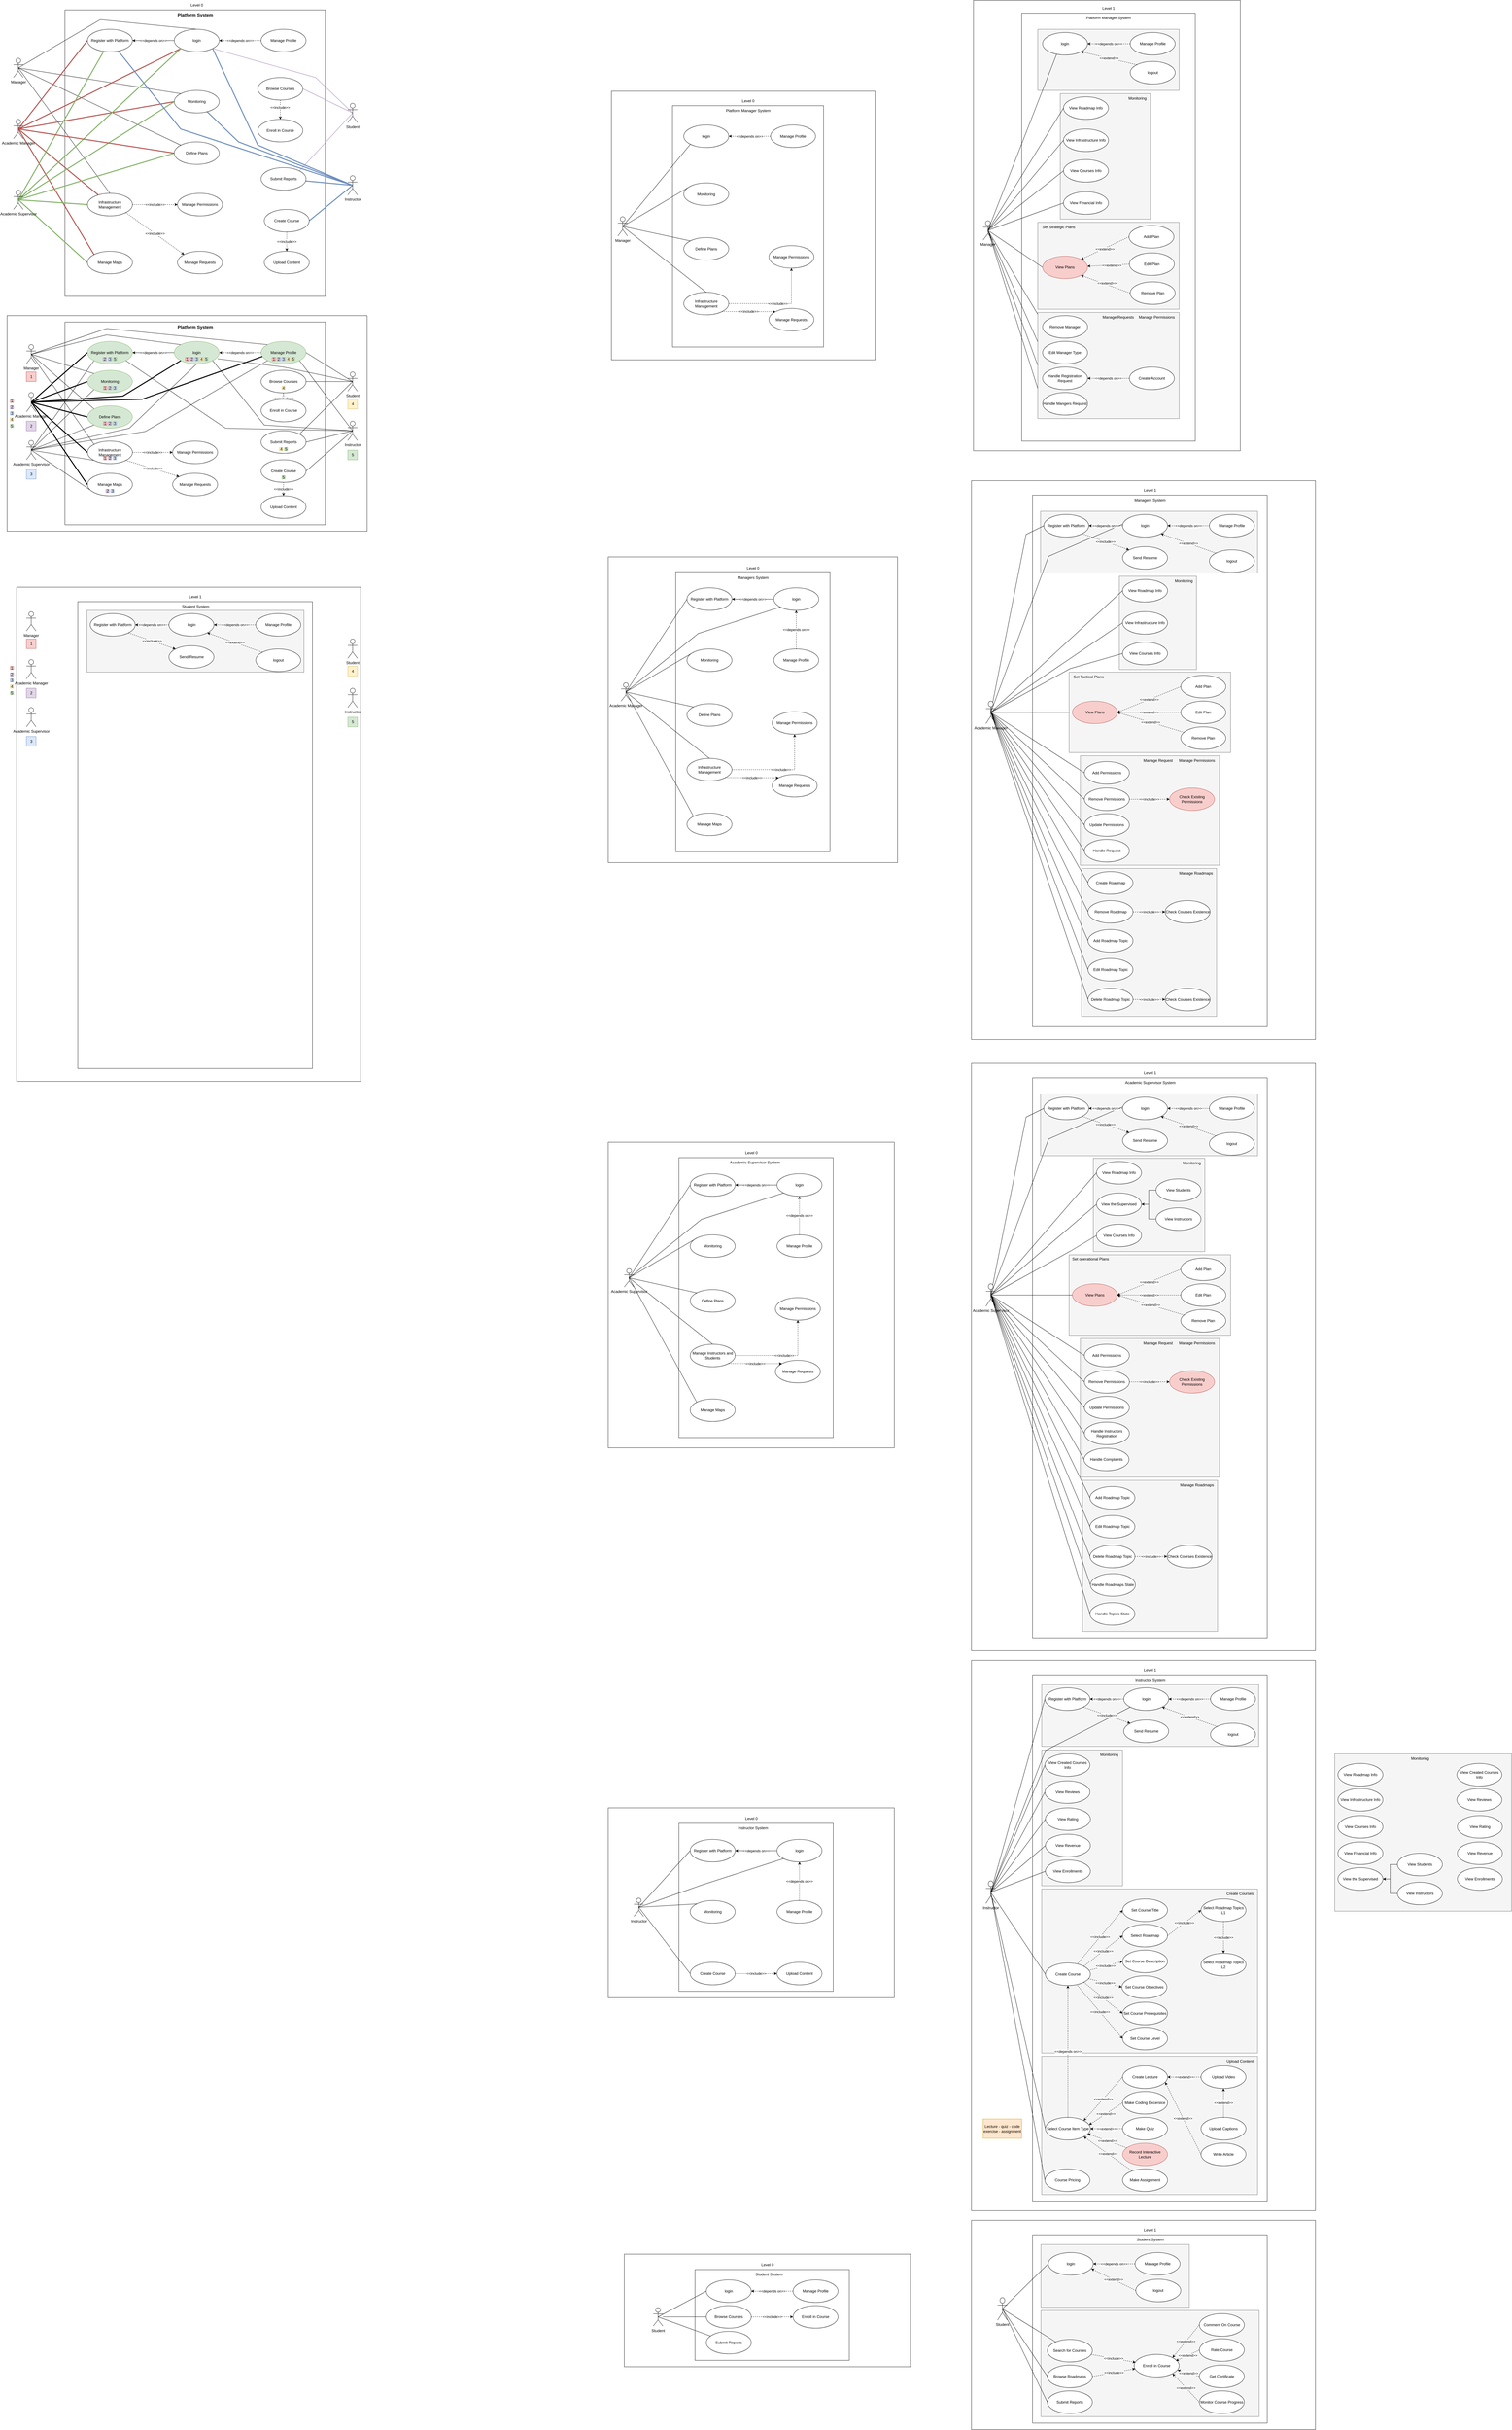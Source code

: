 <mxfile version="21.6.6" type="github">
  <diagram name="Page-1" id="dtunkNTb8zr2kekEWjOD">
    <mxGraphModel dx="2510" dy="1924" grid="1" gridSize="10" guides="1" tooltips="1" connect="1" arrows="1" fold="1" page="1" pageScale="1" pageWidth="827" pageHeight="1169" math="0" shadow="0">
      <root>
        <mxCell id="0" />
        <mxCell id="1" parent="0" />
        <mxCell id="LYUbL45tDniUqigNmkxV-288" value="" style="rounded=0;whiteSpace=wrap;html=1;movable=1;resizable=1;rotatable=1;deletable=1;editable=1;locked=0;connectable=1;" vertex="1" parent="1">
          <mxGeometry x="-520" y="1754" width="1070" height="1536" as="geometry" />
        </mxCell>
        <mxCell id="LYUbL45tDniUqigNmkxV-291" value="" style="rounded=0;whiteSpace=wrap;html=1;movable=1;resizable=1;rotatable=1;deletable=1;editable=1;locked=0;connectable=1;" vertex="1" parent="1">
          <mxGeometry x="-330" y="1799" width="730" height="1451" as="geometry" />
        </mxCell>
        <mxCell id="LYUbL45tDniUqigNmkxV-328" value="" style="rounded=0;whiteSpace=wrap;html=1;fillColor=#f5f5f5;strokeColor=#666666;fontColor=#333333;" vertex="1" parent="1">
          <mxGeometry x="-301.5" y="1826" width="675" height="192" as="geometry" />
        </mxCell>
        <mxCell id="LYUbL45tDniUqigNmkxV-257" value="" style="rounded=0;whiteSpace=wrap;html=1;movable=1;resizable=1;rotatable=1;deletable=1;editable=1;locked=0;connectable=1;" vertex="1" parent="1">
          <mxGeometry x="2450" y="6830" width="1070" height="650" as="geometry" />
        </mxCell>
        <mxCell id="LYUbL45tDniUqigNmkxV-259" value="" style="rounded=0;whiteSpace=wrap;html=1;movable=1;resizable=1;rotatable=1;deletable=1;editable=1;locked=0;connectable=1;" vertex="1" parent="1">
          <mxGeometry x="2640" y="6875" width="730" height="585" as="geometry" />
        </mxCell>
        <mxCell id="LYUbL45tDniUqigNmkxV-269" value="" style="rounded=0;whiteSpace=wrap;html=1;fillColor=#f5f5f5;strokeColor=#666666;fontColor=#333333;fontStyle=0" vertex="1" parent="1">
          <mxGeometry x="2666.13" y="7110" width="678.75" height="330" as="geometry" />
        </mxCell>
        <mxCell id="LYUbL45tDniUqigNmkxV-260" value="" style="rounded=0;whiteSpace=wrap;html=1;fillColor=#f5f5f5;strokeColor=#666666;fontColor=#333333;" vertex="1" parent="1">
          <mxGeometry x="2666.12" y="6905" width="461.5" height="195" as="geometry" />
        </mxCell>
        <mxCell id="LYUbL45tDniUqigNmkxV-240" value="" style="rounded=0;whiteSpace=wrap;html=1;" vertex="1" parent="1">
          <mxGeometry x="1370" y="6935" width="890" height="350" as="geometry" />
        </mxCell>
        <mxCell id="LYUbL45tDniUqigNmkxV-243" value="" style="rounded=0;whiteSpace=wrap;html=1;" vertex="1" parent="1">
          <mxGeometry x="1590" y="6983" width="480" height="282" as="geometry" />
        </mxCell>
        <mxCell id="LYUbL45tDniUqigNmkxV-140" value="" style="rounded=0;whiteSpace=wrap;html=1;movable=1;resizable=1;rotatable=1;deletable=1;editable=1;locked=0;connectable=1;" vertex="1" parent="1">
          <mxGeometry x="2450" y="5090" width="1070" height="1710" as="geometry" />
        </mxCell>
        <mxCell id="LYUbL45tDniUqigNmkxV-143" value="" style="rounded=0;whiteSpace=wrap;html=1;movable=1;resizable=1;rotatable=1;deletable=1;editable=1;locked=0;connectable=1;" vertex="1" parent="1">
          <mxGeometry x="2640" y="5135" width="730" height="1635" as="geometry" />
        </mxCell>
        <mxCell id="LYUbL45tDniUqigNmkxV-198" value="" style="rounded=0;whiteSpace=wrap;html=1;fillColor=#f5f5f5;strokeColor=#666666;fontColor=#333333;" vertex="1" parent="1">
          <mxGeometry x="2668.5" y="6320" width="671.5" height="430" as="geometry" />
        </mxCell>
        <mxCell id="LYUbL45tDniUqigNmkxV-176" value="" style="rounded=0;whiteSpace=wrap;html=1;fillColor=#f5f5f5;strokeColor=#666666;fontColor=#333333;" vertex="1" parent="1">
          <mxGeometry x="2668.5" y="5800" width="671.5" height="510" as="geometry" />
        </mxCell>
        <mxCell id="LYUbL45tDniUqigNmkxV-161" value="" style="rounded=0;whiteSpace=wrap;html=1;fillColor=#f5f5f5;strokeColor=#666666;fontColor=#333333;" vertex="1" parent="1">
          <mxGeometry x="2668.5" y="5368" width="251.5" height="422" as="geometry" />
        </mxCell>
        <mxCell id="LYUbL45tDniUqigNmkxV-145" value="" style="rounded=0;whiteSpace=wrap;html=1;fillColor=#f5f5f5;strokeColor=#666666;fontColor=#333333;" vertex="1" parent="1">
          <mxGeometry x="2668.5" y="5165" width="675" height="192" as="geometry" />
        </mxCell>
        <mxCell id="LYUbL45tDniUqigNmkxV-25" value="" style="rounded=0;whiteSpace=wrap;html=1;movable=1;resizable=1;rotatable=1;deletable=1;editable=1;locked=0;connectable=1;" vertex="1" parent="1">
          <mxGeometry x="2450" y="3234" width="1070" height="1826" as="geometry" />
        </mxCell>
        <mxCell id="LYUbL45tDniUqigNmkxV-26" value="" style="rounded=0;whiteSpace=wrap;html=1;movable=1;resizable=1;rotatable=1;deletable=1;editable=1;locked=0;connectable=1;" vertex="1" parent="1">
          <mxGeometry x="2640" y="3279" width="730" height="1741" as="geometry" />
        </mxCell>
        <mxCell id="LYUbL45tDniUqigNmkxV-81" value="" style="rounded=0;whiteSpace=wrap;html=1;fillColor=#f5f5f5;strokeColor=#666666;fontColor=#333333;" vertex="1" parent="1">
          <mxGeometry x="2753.75" y="3829" width="502.5" height="250" as="geometry" />
        </mxCell>
        <mxCell id="LYUbL45tDniUqigNmkxV-28" value="" style="rounded=0;whiteSpace=wrap;html=1;fillColor=#f5f5f5;strokeColor=#666666;fontColor=#333333;" vertex="1" parent="1">
          <mxGeometry x="2829" y="3529" width="347" height="290" as="geometry" />
        </mxCell>
        <mxCell id="LYUbL45tDniUqigNmkxV-110" value="" style="group" vertex="1" connectable="0" parent="1">
          <mxGeometry x="2795.5" y="4530" width="420" height="470" as="geometry" />
        </mxCell>
        <mxCell id="LYUbL45tDniUqigNmkxV-30" value="" style="rounded=0;whiteSpace=wrap;html=1;fillColor=#f5f5f5;strokeColor=#666666;fontColor=#333333;" vertex="1" parent="LYUbL45tDniUqigNmkxV-110">
          <mxGeometry width="420" height="470" as="geometry" />
        </mxCell>
        <mxCell id="LYUbL45tDniUqigNmkxV-71" value="Add Roadmap Topic" style="ellipse;whiteSpace=wrap;html=1;" vertex="1" parent="LYUbL45tDniUqigNmkxV-110">
          <mxGeometry x="23" y="19.25" width="140" height="70" as="geometry" />
        </mxCell>
        <mxCell id="LYUbL45tDniUqigNmkxV-73" value="Delete Roadmap Topic" style="ellipse;whiteSpace=wrap;html=1;" vertex="1" parent="LYUbL45tDniUqigNmkxV-110">
          <mxGeometry x="23" y="201.75" width="140" height="70" as="geometry" />
        </mxCell>
        <mxCell id="LYUbL45tDniUqigNmkxV-74" value="Edit Roadmap Topic" style="ellipse;whiteSpace=wrap;html=1;" vertex="1" parent="LYUbL45tDniUqigNmkxV-110">
          <mxGeometry x="23" y="109.25" width="140" height="70" as="geometry" />
        </mxCell>
        <mxCell id="LYUbL45tDniUqigNmkxV-75" value="Check Courses Existence" style="ellipse;whiteSpace=wrap;html=1;" vertex="1" parent="LYUbL45tDniUqigNmkxV-110">
          <mxGeometry x="263" y="201.75" width="140" height="70" as="geometry" />
        </mxCell>
        <mxCell id="LYUbL45tDniUqigNmkxV-77" value="Manage Roadmaps" style="text;html=1;align=center;verticalAlign=middle;resizable=0;points=[];autosize=1;strokeColor=none;fillColor=none;" vertex="1" parent="LYUbL45tDniUqigNmkxV-110">
          <mxGeometry x="290" width="130" height="30" as="geometry" />
        </mxCell>
        <mxCell id="LYUbL45tDniUqigNmkxV-72" value="&amp;lt;&amp;lt;include&amp;gt;&amp;gt;" style="rounded=0;orthogonalLoop=1;jettySize=auto;html=1;exitX=1;exitY=0.5;exitDx=0;exitDy=0;entryX=0;entryY=0.5;entryDx=0;entryDy=0;dashed=1;" edge="1" source="LYUbL45tDniUqigNmkxV-73" target="LYUbL45tDniUqigNmkxV-75" parent="LYUbL45tDniUqigNmkxV-110">
          <mxGeometry relative="1" as="geometry" />
        </mxCell>
        <mxCell id="LYUbL45tDniUqigNmkxV-103" value="Handle Roadmaps State" style="ellipse;whiteSpace=wrap;html=1;" vertex="1" parent="LYUbL45tDniUqigNmkxV-110">
          <mxGeometry x="24.5" y="290" width="140" height="70" as="geometry" />
        </mxCell>
        <mxCell id="LYUbL45tDniUqigNmkxV-106" value="Handle Topics State" style="ellipse;whiteSpace=wrap;html=1;" vertex="1" parent="LYUbL45tDniUqigNmkxV-110">
          <mxGeometry x="23" y="380" width="140" height="70" as="geometry" />
        </mxCell>
        <mxCell id="l33ZeKzNZCgtsfxWotkb-508" value="" style="rounded=0;whiteSpace=wrap;html=1;" parent="1" vertex="1">
          <mxGeometry x="-550" y="910" width="1120" height="670" as="geometry" />
        </mxCell>
        <mxCell id="l33ZeKzNZCgtsfxWotkb-374" value="" style="rounded=0;whiteSpace=wrap;html=1;" parent="1" vertex="1">
          <mxGeometry x="1320" y="1660" width="900" height="950" as="geometry" />
        </mxCell>
        <mxCell id="l33ZeKzNZCgtsfxWotkb-363" value="" style="rounded=0;whiteSpace=wrap;html=1;movable=1;resizable=1;rotatable=1;deletable=1;editable=1;locked=0;connectable=1;" parent="1" vertex="1">
          <mxGeometry x="2456.25" y="-70" width="830" height="1400" as="geometry" />
        </mxCell>
        <mxCell id="l33ZeKzNZCgtsfxWotkb-140" value="" style="rounded=0;whiteSpace=wrap;html=1;movable=1;resizable=1;rotatable=1;deletable=1;editable=1;locked=0;connectable=1;" parent="1" vertex="1">
          <mxGeometry x="2606.25" y="-30" width="540" height="1330" as="geometry" />
        </mxCell>
        <mxCell id="l33ZeKzNZCgtsfxWotkb-369" value="" style="rounded=0;whiteSpace=wrap;html=1;fillColor=#f5f5f5;fontColor=#333333;strokeColor=#666666;" parent="1" vertex="1">
          <mxGeometry x="2656.25" y="20" width="440" height="190" as="geometry" />
        </mxCell>
        <mxCell id="l33ZeKzNZCgtsfxWotkb-367" value="" style="rounded=0;whiteSpace=wrap;html=1;fillColor=#f5f5f5;fontColor=#333333;strokeColor=#666666;" parent="1" vertex="1">
          <mxGeometry x="2726.25" y="220" width="280" height="390" as="geometry" />
        </mxCell>
        <mxCell id="l33ZeKzNZCgtsfxWotkb-366" value="" style="rounded=0;whiteSpace=wrap;html=1;fillColor=#f5f5f5;fontColor=#333333;strokeColor=#666666;" parent="1" vertex="1">
          <mxGeometry x="2656.25" y="620" width="440" height="270" as="geometry" />
        </mxCell>
        <mxCell id="l33ZeKzNZCgtsfxWotkb-364" value="" style="rounded=0;whiteSpace=wrap;html=1;" parent="1" vertex="1">
          <mxGeometry x="1330" y="212.5" width="820" height="835" as="geometry" />
        </mxCell>
        <mxCell id="l33ZeKzNZCgtsfxWotkb-362" value="" style="rounded=0;whiteSpace=wrap;html=1;movable=1;resizable=1;rotatable=1;deletable=1;editable=1;locked=0;connectable=1;" parent="1" vertex="1">
          <mxGeometry x="2450" y="1423" width="1070" height="1737" as="geometry" />
        </mxCell>
        <mxCell id="l33ZeKzNZCgtsfxWotkb-202" value="" style="rounded=0;whiteSpace=wrap;html=1;movable=1;resizable=1;rotatable=1;deletable=1;editable=1;locked=0;connectable=1;" parent="1" vertex="1">
          <mxGeometry x="2640" y="1468" width="730" height="1652" as="geometry" />
        </mxCell>
        <mxCell id="l33ZeKzNZCgtsfxWotkb-353" value="" style="rounded=0;whiteSpace=wrap;html=1;fillColor=#f5f5f5;strokeColor=#666666;fontColor=#333333;" parent="1" vertex="1">
          <mxGeometry x="2665" y="1518" width="675" height="192" as="geometry" />
        </mxCell>
        <mxCell id="l33ZeKzNZCgtsfxWotkb-350" value="" style="rounded=0;whiteSpace=wrap;html=1;fillColor=#f5f5f5;strokeColor=#666666;fontColor=#333333;" parent="1" vertex="1">
          <mxGeometry x="2910" y="1720" width="240" height="290" as="geometry" />
        </mxCell>
        <mxCell id="l33ZeKzNZCgtsfxWotkb-348" value="" style="rounded=0;whiteSpace=wrap;html=1;fillColor=#f5f5f5;strokeColor=#666666;fontColor=#333333;" parent="1" vertex="1">
          <mxGeometry x="2788.75" y="2278" width="432.5" height="340" as="geometry" />
        </mxCell>
        <mxCell id="l33ZeKzNZCgtsfxWotkb-139" value="" style="rounded=0;whiteSpace=wrap;html=1;" parent="1" vertex="1">
          <mxGeometry x="1520" y="257.5" width="470" height="750" as="geometry" />
        </mxCell>
        <mxCell id="l33ZeKzNZCgtsfxWotkb-347" value="" style="rounded=0;whiteSpace=wrap;html=1;fillColor=#f5f5f5;strokeColor=#666666;fontColor=#333333;" parent="1" vertex="1">
          <mxGeometry x="2792.5" y="2628" width="420" height="460" as="geometry" />
        </mxCell>
        <mxCell id="l33ZeKzNZCgtsfxWotkb-1" value="" style="rounded=0;whiteSpace=wrap;html=1;" parent="1" vertex="1">
          <mxGeometry x="-370" y="-40" width="810" height="890" as="geometry" />
        </mxCell>
        <mxCell id="l33ZeKzNZCgtsfxWotkb-4" value="&lt;span style=&quot;font-size: 14px;&quot;&gt;&lt;b&gt;Platform System&lt;/b&gt;&lt;/span&gt;" style="text;html=1;align=center;verticalAlign=middle;resizable=0;points=[];autosize=1;strokeColor=none;fillColor=none;" parent="1" vertex="1">
          <mxGeometry x="-30" y="-40" width="130" height="30" as="geometry" />
        </mxCell>
        <mxCell id="l33ZeKzNZCgtsfxWotkb-74" style="rounded=0;orthogonalLoop=1;jettySize=auto;html=1;exitX=0.5;exitY=0.5;exitDx=0;exitDy=0;exitPerimeter=0;entryX=0.5;entryY=0;entryDx=0;entryDy=0;endArrow=none;endFill=0;" parent="1" source="l33ZeKzNZCgtsfxWotkb-6" target="l33ZeKzNZCgtsfxWotkb-7" edge="1">
          <mxGeometry relative="1" as="geometry">
            <Array as="points">
              <mxPoint x="-260" y="-10" />
            </Array>
          </mxGeometry>
        </mxCell>
        <mxCell id="l33ZeKzNZCgtsfxWotkb-88" style="rounded=0;orthogonalLoop=1;jettySize=auto;html=1;exitX=0.5;exitY=0.5;exitDx=0;exitDy=0;exitPerimeter=0;entryX=0;entryY=0;entryDx=0;entryDy=0;endArrow=none;endFill=0;" parent="1" source="l33ZeKzNZCgtsfxWotkb-6" target="l33ZeKzNZCgtsfxWotkb-35" edge="1">
          <mxGeometry relative="1" as="geometry" />
        </mxCell>
        <mxCell id="l33ZeKzNZCgtsfxWotkb-89" style="rounded=0;orthogonalLoop=1;jettySize=auto;html=1;exitX=0.5;exitY=0.5;exitDx=0;exitDy=0;exitPerimeter=0;entryX=0;entryY=0;entryDx=0;entryDy=0;endArrow=none;endFill=0;" parent="1" source="l33ZeKzNZCgtsfxWotkb-6" target="l33ZeKzNZCgtsfxWotkb-30" edge="1">
          <mxGeometry relative="1" as="geometry" />
        </mxCell>
        <mxCell id="l33ZeKzNZCgtsfxWotkb-90" style="rounded=0;orthogonalLoop=1;jettySize=auto;html=1;exitX=0.5;exitY=0.5;exitDx=0;exitDy=0;exitPerimeter=0;entryX=0.5;entryY=0;entryDx=0;entryDy=0;endArrow=none;endFill=0;" parent="1" source="l33ZeKzNZCgtsfxWotkb-6" target="l33ZeKzNZCgtsfxWotkb-51" edge="1">
          <mxGeometry relative="1" as="geometry" />
        </mxCell>
        <mxCell id="l33ZeKzNZCgtsfxWotkb-6" value="Manager" style="shape=umlActor;verticalLabelPosition=bottom;verticalAlign=top;html=1;outlineConnect=0;" parent="1" vertex="1">
          <mxGeometry x="-530" y="110" width="30" height="60" as="geometry" />
        </mxCell>
        <mxCell id="l33ZeKzNZCgtsfxWotkb-18" value="&amp;lt;&amp;lt;depends on&amp;gt;&amp;gt;" style="edgeStyle=orthogonalEdgeStyle;rounded=0;orthogonalLoop=1;jettySize=auto;html=1;exitX=0;exitY=0.5;exitDx=0;exitDy=0;" parent="1" source="l33ZeKzNZCgtsfxWotkb-7" target="l33ZeKzNZCgtsfxWotkb-14" edge="1">
          <mxGeometry relative="1" as="geometry" />
        </mxCell>
        <mxCell id="l33ZeKzNZCgtsfxWotkb-7" value="login" style="ellipse;whiteSpace=wrap;html=1;" parent="1" vertex="1">
          <mxGeometry x="-30" y="20" width="140" height="70" as="geometry" />
        </mxCell>
        <mxCell id="l33ZeKzNZCgtsfxWotkb-9" value="&amp;lt;&amp;lt;depends on&amp;gt;&amp;gt;" style="edgeStyle=orthogonalEdgeStyle;rounded=0;orthogonalLoop=1;jettySize=auto;html=1;dashed=1;" parent="1" source="l33ZeKzNZCgtsfxWotkb-8" target="l33ZeKzNZCgtsfxWotkb-7" edge="1">
          <mxGeometry relative="1" as="geometry" />
        </mxCell>
        <mxCell id="l33ZeKzNZCgtsfxWotkb-8" value="Manage Profile" style="ellipse;whiteSpace=wrap;html=1;" parent="1" vertex="1">
          <mxGeometry x="240" y="20" width="140" height="70" as="geometry" />
        </mxCell>
        <mxCell id="l33ZeKzNZCgtsfxWotkb-75" style="rounded=0;orthogonalLoop=1;jettySize=auto;html=1;exitX=0.5;exitY=0.5;exitDx=0;exitDy=0;exitPerimeter=0;entryX=0;entryY=0.5;entryDx=0;entryDy=0;strokeColor=#b85450;fillColor=#f8cecc;endArrow=none;endFill=0;strokeWidth=3;" parent="1" source="l33ZeKzNZCgtsfxWotkb-10" target="l33ZeKzNZCgtsfxWotkb-14" edge="1">
          <mxGeometry relative="1" as="geometry" />
        </mxCell>
        <mxCell id="l33ZeKzNZCgtsfxWotkb-78" style="rounded=0;orthogonalLoop=1;jettySize=auto;html=1;exitX=0.5;exitY=0.5;exitDx=0;exitDy=0;exitPerimeter=0;entryX=0;entryY=1;entryDx=0;entryDy=0;strokeColor=#b85450;fillColor=#f8cecc;endArrow=none;endFill=0;strokeWidth=3;" parent="1" source="l33ZeKzNZCgtsfxWotkb-10" target="l33ZeKzNZCgtsfxWotkb-7" edge="1">
          <mxGeometry relative="1" as="geometry" />
        </mxCell>
        <mxCell id="l33ZeKzNZCgtsfxWotkb-79" style="rounded=0;orthogonalLoop=1;jettySize=auto;html=1;exitX=0.5;exitY=0.5;exitDx=0;exitDy=0;exitPerimeter=0;strokeColor=#b85450;fillColor=#f8cecc;endArrow=none;endFill=0;strokeWidth=3;" parent="1" source="l33ZeKzNZCgtsfxWotkb-10" target="l33ZeKzNZCgtsfxWotkb-51" edge="1">
          <mxGeometry relative="1" as="geometry" />
        </mxCell>
        <mxCell id="l33ZeKzNZCgtsfxWotkb-80" style="rounded=0;orthogonalLoop=1;jettySize=auto;html=1;exitX=0.5;exitY=0.5;exitDx=0;exitDy=0;exitPerimeter=0;entryX=0;entryY=0;entryDx=0;entryDy=0;strokeColor=#b85450;fillColor=#f8cecc;endArrow=none;endFill=0;strokeWidth=3;" parent="1" source="l33ZeKzNZCgtsfxWotkb-10" target="l33ZeKzNZCgtsfxWotkb-50" edge="1">
          <mxGeometry relative="1" as="geometry" />
        </mxCell>
        <mxCell id="l33ZeKzNZCgtsfxWotkb-83" style="rounded=0;orthogonalLoop=1;jettySize=auto;html=1;exitX=0.5;exitY=0.5;exitDx=0;exitDy=0;exitPerimeter=0;entryX=0;entryY=0.5;entryDx=0;entryDy=0;strokeColor=#b85450;fillColor=#f8cecc;endArrow=none;endFill=0;strokeWidth=3;" parent="1" source="l33ZeKzNZCgtsfxWotkb-10" target="l33ZeKzNZCgtsfxWotkb-35" edge="1">
          <mxGeometry relative="1" as="geometry" />
        </mxCell>
        <mxCell id="l33ZeKzNZCgtsfxWotkb-10" value="Academic Manager" style="shape=umlActor;verticalLabelPosition=bottom;verticalAlign=top;html=1;outlineConnect=0;" parent="1" vertex="1">
          <mxGeometry x="-530" y="300" width="30" height="60" as="geometry" />
        </mxCell>
        <mxCell id="l33ZeKzNZCgtsfxWotkb-93" style="rounded=0;orthogonalLoop=1;jettySize=auto;html=1;exitX=0.5;exitY=0.5;exitDx=0;exitDy=0;exitPerimeter=0;entryX=1;entryY=0.5;entryDx=0;entryDy=0;endArrow=none;endFill=0;fillColor=#e1d5e7;strokeColor=#9673a6;" parent="1" source="l33ZeKzNZCgtsfxWotkb-11" target="l33ZeKzNZCgtsfxWotkb-48" edge="1">
          <mxGeometry relative="1" as="geometry">
            <Array as="points" />
          </mxGeometry>
        </mxCell>
        <mxCell id="l33ZeKzNZCgtsfxWotkb-94" style="rounded=0;orthogonalLoop=1;jettySize=auto;html=1;exitX=0.5;exitY=0.5;exitDx=0;exitDy=0;exitPerimeter=0;entryX=1;entryY=1;entryDx=0;entryDy=0;endArrow=none;endFill=0;fillColor=#e1d5e7;strokeColor=#9673a6;" parent="1" source="l33ZeKzNZCgtsfxWotkb-11" target="l33ZeKzNZCgtsfxWotkb-7" edge="1">
          <mxGeometry relative="1" as="geometry">
            <Array as="points">
              <mxPoint x="410" y="170" />
            </Array>
          </mxGeometry>
        </mxCell>
        <mxCell id="l33ZeKzNZCgtsfxWotkb-97" style="rounded=0;orthogonalLoop=1;jettySize=auto;html=1;exitX=0.5;exitY=0.5;exitDx=0;exitDy=0;exitPerimeter=0;entryX=1;entryY=0;entryDx=0;entryDy=0;endArrow=none;endFill=0;fillColor=#e1d5e7;strokeColor=#9673a6;" parent="1" source="l33ZeKzNZCgtsfxWotkb-11" target="l33ZeKzNZCgtsfxWotkb-49" edge="1">
          <mxGeometry relative="1" as="geometry" />
        </mxCell>
        <mxCell id="l33ZeKzNZCgtsfxWotkb-11" value="Student" style="shape=umlActor;verticalLabelPosition=bottom;verticalAlign=top;html=1;outlineConnect=0;" parent="1" vertex="1">
          <mxGeometry x="510" y="250" width="30" height="60" as="geometry" />
        </mxCell>
        <mxCell id="l33ZeKzNZCgtsfxWotkb-84" style="rounded=0;orthogonalLoop=1;jettySize=auto;html=1;exitX=0.5;exitY=0.5;exitDx=0;exitDy=0;exitPerimeter=0;entryX=0;entryY=0.5;entryDx=0;entryDy=0;strokeColor=#82b366;fillColor=#d5e8d4;endArrow=none;endFill=0;strokeWidth=3;" parent="1" source="l33ZeKzNZCgtsfxWotkb-12" target="l33ZeKzNZCgtsfxWotkb-50" edge="1">
          <mxGeometry relative="1" as="geometry" />
        </mxCell>
        <mxCell id="l33ZeKzNZCgtsfxWotkb-85" style="rounded=0;orthogonalLoop=1;jettySize=auto;html=1;exitX=0.5;exitY=0.5;exitDx=0;exitDy=0;exitPerimeter=0;entryX=0;entryY=0.5;entryDx=0;entryDy=0;strokeColor=#82b366;fillColor=#d5e8d4;endArrow=none;endFill=0;strokeWidth=3;" parent="1" source="l33ZeKzNZCgtsfxWotkb-12" target="l33ZeKzNZCgtsfxWotkb-51" edge="1">
          <mxGeometry relative="1" as="geometry" />
        </mxCell>
        <mxCell id="l33ZeKzNZCgtsfxWotkb-86" style="rounded=0;orthogonalLoop=1;jettySize=auto;html=1;exitX=0.5;exitY=0.5;exitDx=0;exitDy=0;exitPerimeter=0;entryX=0;entryY=0.5;entryDx=0;entryDy=0;strokeColor=#82b366;fillColor=#d5e8d4;endArrow=none;endFill=0;strokeWidth=3;" parent="1" source="l33ZeKzNZCgtsfxWotkb-12" target="l33ZeKzNZCgtsfxWotkb-30" edge="1">
          <mxGeometry relative="1" as="geometry" />
        </mxCell>
        <mxCell id="l33ZeKzNZCgtsfxWotkb-87" style="rounded=0;orthogonalLoop=1;jettySize=auto;html=1;exitX=0.5;exitY=0.5;exitDx=0;exitDy=0;exitPerimeter=0;entryX=0;entryY=0.5;entryDx=0;entryDy=0;strokeColor=#82b366;fillColor=#d5e8d4;endArrow=none;endFill=0;strokeWidth=3;" parent="1" source="l33ZeKzNZCgtsfxWotkb-12" target="l33ZeKzNZCgtsfxWotkb-35" edge="1">
          <mxGeometry relative="1" as="geometry" />
        </mxCell>
        <mxCell id="l33ZeKzNZCgtsfxWotkb-91" style="rounded=0;orthogonalLoop=1;jettySize=auto;html=1;exitX=0.5;exitY=0.5;exitDx=0;exitDy=0;exitPerimeter=0;entryX=0;entryY=1;entryDx=0;entryDy=0;fillColor=#d5e8d4;strokeColor=#82b366;endArrow=none;endFill=0;strokeWidth=3;" parent="1" source="l33ZeKzNZCgtsfxWotkb-12" target="l33ZeKzNZCgtsfxWotkb-7" edge="1">
          <mxGeometry relative="1" as="geometry" />
        </mxCell>
        <mxCell id="l33ZeKzNZCgtsfxWotkb-106" style="rounded=0;orthogonalLoop=1;jettySize=auto;html=1;exitX=0.5;exitY=0.5;exitDx=0;exitDy=0;exitPerimeter=0;endArrow=none;endFill=0;fillColor=#d5e8d4;strokeColor=#82b366;strokeWidth=3;" parent="1" source="l33ZeKzNZCgtsfxWotkb-12" target="l33ZeKzNZCgtsfxWotkb-14" edge="1">
          <mxGeometry relative="1" as="geometry" />
        </mxCell>
        <mxCell id="l33ZeKzNZCgtsfxWotkb-12" value="Academic Supervisor" style="shape=umlActor;verticalLabelPosition=bottom;verticalAlign=top;html=1;outlineConnect=0;" parent="1" vertex="1">
          <mxGeometry x="-530" y="520" width="30" height="60" as="geometry" />
        </mxCell>
        <mxCell id="l33ZeKzNZCgtsfxWotkb-96" style="rounded=0;orthogonalLoop=1;jettySize=auto;html=1;exitX=0.5;exitY=0.5;exitDx=0;exitDy=0;exitPerimeter=0;endArrow=none;endFill=0;fillColor=#dae8fc;strokeColor=#6c8ebf;strokeWidth=3;" parent="1" source="l33ZeKzNZCgtsfxWotkb-13" target="l33ZeKzNZCgtsfxWotkb-49" edge="1">
          <mxGeometry relative="1" as="geometry" />
        </mxCell>
        <mxCell id="l33ZeKzNZCgtsfxWotkb-98" style="rounded=0;orthogonalLoop=1;jettySize=auto;html=1;exitX=0.5;exitY=0.5;exitDx=0;exitDy=0;exitPerimeter=0;entryX=1;entryY=0.5;entryDx=0;entryDy=0;endArrow=none;endFill=0;fillColor=#dae8fc;strokeColor=#6c8ebf;strokeWidth=3;" parent="1" source="l33ZeKzNZCgtsfxWotkb-13" target="l33ZeKzNZCgtsfxWotkb-53" edge="1">
          <mxGeometry relative="1" as="geometry" />
        </mxCell>
        <mxCell id="l33ZeKzNZCgtsfxWotkb-99" style="rounded=0;orthogonalLoop=1;jettySize=auto;html=1;exitX=0.5;exitY=0.5;exitDx=0;exitDy=0;exitPerimeter=0;entryX=1;entryY=1;entryDx=0;entryDy=0;endArrow=none;endFill=0;fillColor=#dae8fc;strokeColor=#6c8ebf;strokeWidth=3;" parent="1" source="l33ZeKzNZCgtsfxWotkb-13" target="l33ZeKzNZCgtsfxWotkb-7" edge="1">
          <mxGeometry relative="1" as="geometry">
            <Array as="points">
              <mxPoint x="230" y="380" />
            </Array>
          </mxGeometry>
        </mxCell>
        <mxCell id="l33ZeKzNZCgtsfxWotkb-107" style="rounded=0;orthogonalLoop=1;jettySize=auto;html=1;exitX=0.5;exitY=0.5;exitDx=0;exitDy=0;exitPerimeter=0;endArrow=none;endFill=0;fillColor=#dae8fc;strokeColor=#6c8ebf;strokeWidth=3;" parent="1" source="l33ZeKzNZCgtsfxWotkb-13" target="l33ZeKzNZCgtsfxWotkb-14" edge="1">
          <mxGeometry relative="1" as="geometry">
            <Array as="points">
              <mxPoint x="-10" y="330" />
            </Array>
          </mxGeometry>
        </mxCell>
        <mxCell id="l33ZeKzNZCgtsfxWotkb-108" style="rounded=0;orthogonalLoop=1;jettySize=auto;html=1;exitX=0.5;exitY=0.5;exitDx=0;exitDy=0;exitPerimeter=0;endArrow=none;endFill=0;fillColor=#dae8fc;strokeColor=#6c8ebf;strokeWidth=3;" parent="1" source="l33ZeKzNZCgtsfxWotkb-13" target="l33ZeKzNZCgtsfxWotkb-35" edge="1">
          <mxGeometry relative="1" as="geometry">
            <Array as="points">
              <mxPoint x="170" y="370" />
            </Array>
          </mxGeometry>
        </mxCell>
        <mxCell id="l33ZeKzNZCgtsfxWotkb-13" value="Instructor" style="shape=umlActor;verticalLabelPosition=bottom;verticalAlign=top;html=1;outlineConnect=0;" parent="1" vertex="1">
          <mxGeometry x="510" y="475" width="30" height="60" as="geometry" />
        </mxCell>
        <mxCell id="l33ZeKzNZCgtsfxWotkb-14" value="Register with Platform" style="ellipse;whiteSpace=wrap;html=1;" parent="1" vertex="1">
          <mxGeometry x="-300" y="20" width="140" height="70" as="geometry" />
        </mxCell>
        <mxCell id="l33ZeKzNZCgtsfxWotkb-29" value="Manage Permissions" style="ellipse;whiteSpace=wrap;html=1;" parent="1" vertex="1">
          <mxGeometry x="-20" y="530" width="140" height="70" as="geometry" />
        </mxCell>
        <mxCell id="l33ZeKzNZCgtsfxWotkb-30" value="Define Plans" style="ellipse;whiteSpace=wrap;html=1;" parent="1" vertex="1">
          <mxGeometry x="-30" y="370" width="140" height="70" as="geometry" />
        </mxCell>
        <mxCell id="l33ZeKzNZCgtsfxWotkb-34" value="Manage Requests" style="ellipse;whiteSpace=wrap;html=1;" parent="1" vertex="1">
          <mxGeometry x="-20" y="710" width="140" height="70" as="geometry" />
        </mxCell>
        <mxCell id="l33ZeKzNZCgtsfxWotkb-35" value="Monitoring" style="ellipse;whiteSpace=wrap;html=1;" parent="1" vertex="1">
          <mxGeometry x="-30" y="210" width="140" height="70" as="geometry" />
        </mxCell>
        <mxCell id="l33ZeKzNZCgtsfxWotkb-37" value="Level 0" style="text;html=1;align=center;verticalAlign=middle;resizable=0;points=[];autosize=1;strokeColor=none;fillColor=none;" parent="1" vertex="1">
          <mxGeometry x="10" y="-70" width="60" height="30" as="geometry" />
        </mxCell>
        <mxCell id="l33ZeKzNZCgtsfxWotkb-95" style="edgeStyle=orthogonalEdgeStyle;rounded=0;orthogonalLoop=1;jettySize=auto;html=1;exitX=0.5;exitY=1;exitDx=0;exitDy=0;dashed=1;" parent="1" source="l33ZeKzNZCgtsfxWotkb-48" target="l33ZeKzNZCgtsfxWotkb-52" edge="1">
          <mxGeometry relative="1" as="geometry" />
        </mxCell>
        <mxCell id="l33ZeKzNZCgtsfxWotkb-103" value="&amp;lt;&amp;lt;include&amp;gt;&amp;gt;" style="edgeLabel;html=1;align=center;verticalAlign=middle;resizable=0;points=[];" parent="l33ZeKzNZCgtsfxWotkb-95" vertex="1" connectable="0">
          <mxGeometry x="-0.242" y="-1" relative="1" as="geometry">
            <mxPoint as="offset" />
          </mxGeometry>
        </mxCell>
        <mxCell id="l33ZeKzNZCgtsfxWotkb-48" value="Browse Courses" style="ellipse;whiteSpace=wrap;html=1;" parent="1" vertex="1">
          <mxGeometry x="230" y="170" width="140" height="70" as="geometry" />
        </mxCell>
        <mxCell id="l33ZeKzNZCgtsfxWotkb-49" value="Submit Reports" style="ellipse;whiteSpace=wrap;html=1;" parent="1" vertex="1">
          <mxGeometry x="240" y="450" width="140" height="70" as="geometry" />
        </mxCell>
        <mxCell id="l33ZeKzNZCgtsfxWotkb-50" value="Manage Maps" style="ellipse;whiteSpace=wrap;html=1;" parent="1" vertex="1">
          <mxGeometry x="-300" y="710" width="140" height="70" as="geometry" />
        </mxCell>
        <mxCell id="l33ZeKzNZCgtsfxWotkb-81" value="&amp;lt;&amp;lt;include&amp;gt;&amp;gt;" style="edgeStyle=orthogonalEdgeStyle;rounded=0;orthogonalLoop=1;jettySize=auto;html=1;exitX=1;exitY=0.5;exitDx=0;exitDy=0;dashed=1;" parent="1" source="l33ZeKzNZCgtsfxWotkb-51" target="l33ZeKzNZCgtsfxWotkb-29" edge="1">
          <mxGeometry relative="1" as="geometry" />
        </mxCell>
        <mxCell id="l33ZeKzNZCgtsfxWotkb-82" value="&amp;lt;&amp;lt;include&amp;gt;&amp;gt;" style="rounded=0;orthogonalLoop=1;jettySize=auto;html=1;exitX=1;exitY=1;exitDx=0;exitDy=0;entryX=0;entryY=0;entryDx=0;entryDy=0;dashed=1;" parent="1" source="l33ZeKzNZCgtsfxWotkb-51" target="l33ZeKzNZCgtsfxWotkb-34" edge="1">
          <mxGeometry relative="1" as="geometry" />
        </mxCell>
        <mxCell id="l33ZeKzNZCgtsfxWotkb-51" value="Infrastructure Management" style="ellipse;whiteSpace=wrap;html=1;" parent="1" vertex="1">
          <mxGeometry x="-300" y="530" width="140" height="70" as="geometry" />
        </mxCell>
        <mxCell id="l33ZeKzNZCgtsfxWotkb-52" value="Enroll in Course" style="ellipse;whiteSpace=wrap;html=1;" parent="1" vertex="1">
          <mxGeometry x="230" y="300" width="140" height="70" as="geometry" />
        </mxCell>
        <mxCell id="l33ZeKzNZCgtsfxWotkb-102" value="&amp;lt;&amp;lt;include&amp;gt;&amp;gt;" style="edgeStyle=orthogonalEdgeStyle;rounded=0;orthogonalLoop=1;jettySize=auto;html=1;dashed=1;" parent="1" source="l33ZeKzNZCgtsfxWotkb-53" target="l33ZeKzNZCgtsfxWotkb-101" edge="1">
          <mxGeometry relative="1" as="geometry" />
        </mxCell>
        <mxCell id="l33ZeKzNZCgtsfxWotkb-53" value="Create Course" style="ellipse;whiteSpace=wrap;html=1;" parent="1" vertex="1">
          <mxGeometry x="250" y="580" width="140" height="70" as="geometry" />
        </mxCell>
        <mxCell id="l33ZeKzNZCgtsfxWotkb-77" style="rounded=0;orthogonalLoop=1;jettySize=auto;html=1;exitX=0.5;exitY=0.5;exitDx=0;exitDy=0;exitPerimeter=0;entryX=0;entryY=0.5;entryDx=0;entryDy=0;strokeColor=#b85450;fillColor=#f8cecc;endArrow=none;endFill=0;strokeWidth=3;" parent="1" source="l33ZeKzNZCgtsfxWotkb-10" target="l33ZeKzNZCgtsfxWotkb-30" edge="1">
          <mxGeometry relative="1" as="geometry">
            <mxPoint x="-505" y="340" as="sourcePoint" />
            <mxPoint x="-290" y="65" as="targetPoint" />
          </mxGeometry>
        </mxCell>
        <mxCell id="l33ZeKzNZCgtsfxWotkb-101" value="Upload Content" style="ellipse;whiteSpace=wrap;html=1;" parent="1" vertex="1">
          <mxGeometry x="250" y="710" width="140" height="70" as="geometry" />
        </mxCell>
        <mxCell id="l33ZeKzNZCgtsfxWotkb-110" value="Platform Manager System" style="text;html=1;align=center;verticalAlign=middle;resizable=0;points=[];autosize=1;strokeColor=none;fillColor=none;" parent="1" vertex="1">
          <mxGeometry x="1675" y="257.5" width="160" height="30" as="geometry" />
        </mxCell>
        <mxCell id="l33ZeKzNZCgtsfxWotkb-111" value="Level 0" style="text;html=1;align=center;verticalAlign=middle;resizable=0;points=[];autosize=1;strokeColor=none;fillColor=none;" parent="1" vertex="1">
          <mxGeometry x="1725" y="227.5" width="60" height="30" as="geometry" />
        </mxCell>
        <mxCell id="l33ZeKzNZCgtsfxWotkb-122" style="rounded=0;orthogonalLoop=1;jettySize=auto;html=1;exitX=0.5;exitY=0.5;exitDx=0;exitDy=0;exitPerimeter=0;entryX=0.5;entryY=0;entryDx=0;entryDy=0;endArrow=none;endFill=0;" parent="1" source="l33ZeKzNZCgtsfxWotkb-126" target="l33ZeKzNZCgtsfxWotkb-128" edge="1">
          <mxGeometry relative="1" as="geometry">
            <Array as="points" />
          </mxGeometry>
        </mxCell>
        <mxCell id="l33ZeKzNZCgtsfxWotkb-123" style="rounded=0;orthogonalLoop=1;jettySize=auto;html=1;exitX=0.5;exitY=0.5;exitDx=0;exitDy=0;exitPerimeter=0;entryX=0;entryY=0;entryDx=0;entryDy=0;endArrow=none;endFill=0;" parent="1" source="l33ZeKzNZCgtsfxWotkb-126" target="l33ZeKzNZCgtsfxWotkb-135" edge="1">
          <mxGeometry relative="1" as="geometry" />
        </mxCell>
        <mxCell id="l33ZeKzNZCgtsfxWotkb-124" style="rounded=0;orthogonalLoop=1;jettySize=auto;html=1;exitX=0.5;exitY=0.5;exitDx=0;exitDy=0;exitPerimeter=0;entryX=0;entryY=0;entryDx=0;entryDy=0;endArrow=none;endFill=0;" parent="1" source="l33ZeKzNZCgtsfxWotkb-126" target="l33ZeKzNZCgtsfxWotkb-133" edge="1">
          <mxGeometry relative="1" as="geometry" />
        </mxCell>
        <mxCell id="l33ZeKzNZCgtsfxWotkb-125" style="rounded=0;orthogonalLoop=1;jettySize=auto;html=1;exitX=0.5;exitY=0.5;exitDx=0;exitDy=0;exitPerimeter=0;entryX=0.5;entryY=0;entryDx=0;entryDy=0;endArrow=none;endFill=0;" parent="1" source="l33ZeKzNZCgtsfxWotkb-126" target="l33ZeKzNZCgtsfxWotkb-138" edge="1">
          <mxGeometry relative="1" as="geometry" />
        </mxCell>
        <mxCell id="l33ZeKzNZCgtsfxWotkb-126" value="Manager" style="shape=umlActor;verticalLabelPosition=bottom;verticalAlign=top;html=1;outlineConnect=0;" parent="1" vertex="1">
          <mxGeometry x="1350" y="602.5" width="30" height="60" as="geometry" />
        </mxCell>
        <mxCell id="l33ZeKzNZCgtsfxWotkb-128" value="login" style="ellipse;whiteSpace=wrap;html=1;" parent="1" vertex="1">
          <mxGeometry x="1555" y="317.5" width="140" height="70" as="geometry" />
        </mxCell>
        <mxCell id="l33ZeKzNZCgtsfxWotkb-129" value="&amp;lt;&amp;lt;depends on&amp;gt;&amp;gt;" style="edgeStyle=orthogonalEdgeStyle;rounded=0;orthogonalLoop=1;jettySize=auto;html=1;dashed=1;" parent="1" source="l33ZeKzNZCgtsfxWotkb-130" target="l33ZeKzNZCgtsfxWotkb-128" edge="1">
          <mxGeometry relative="1" as="geometry" />
        </mxCell>
        <mxCell id="l33ZeKzNZCgtsfxWotkb-130" value="Manage Profile" style="ellipse;whiteSpace=wrap;html=1;" parent="1" vertex="1">
          <mxGeometry x="1825" y="317.5" width="140" height="70" as="geometry" />
        </mxCell>
        <mxCell id="l33ZeKzNZCgtsfxWotkb-132" value="Manage Permissions" style="ellipse;whiteSpace=wrap;html=1;" parent="1" vertex="1">
          <mxGeometry x="1820" y="692.5" width="140" height="70" as="geometry" />
        </mxCell>
        <mxCell id="l33ZeKzNZCgtsfxWotkb-133" value="Define Plans" style="ellipse;whiteSpace=wrap;html=1;" parent="1" vertex="1">
          <mxGeometry x="1555" y="667.5" width="140" height="70" as="geometry" />
        </mxCell>
        <mxCell id="l33ZeKzNZCgtsfxWotkb-134" value="Manage Requests" style="ellipse;whiteSpace=wrap;html=1;" parent="1" vertex="1">
          <mxGeometry x="1820" y="887.5" width="140" height="70" as="geometry" />
        </mxCell>
        <mxCell id="l33ZeKzNZCgtsfxWotkb-135" value="Monitoring" style="ellipse;whiteSpace=wrap;html=1;" parent="1" vertex="1">
          <mxGeometry x="1555" y="497.5" width="140" height="70" as="geometry" />
        </mxCell>
        <mxCell id="l33ZeKzNZCgtsfxWotkb-136" value="&amp;lt;&amp;lt;include&amp;gt;&amp;gt;" style="edgeStyle=orthogonalEdgeStyle;rounded=0;orthogonalLoop=1;jettySize=auto;html=1;exitX=1;exitY=0.5;exitDx=0;exitDy=0;dashed=1;" parent="1" source="l33ZeKzNZCgtsfxWotkb-138" target="l33ZeKzNZCgtsfxWotkb-132" edge="1">
          <mxGeometry relative="1" as="geometry" />
        </mxCell>
        <mxCell id="l33ZeKzNZCgtsfxWotkb-137" value="&amp;lt;&amp;lt;include&amp;gt;&amp;gt;" style="rounded=0;orthogonalLoop=1;jettySize=auto;html=1;exitX=1;exitY=1;exitDx=0;exitDy=0;entryX=0;entryY=0;entryDx=0;entryDy=0;dashed=1;" parent="1" source="l33ZeKzNZCgtsfxWotkb-138" target="l33ZeKzNZCgtsfxWotkb-134" edge="1">
          <mxGeometry relative="1" as="geometry" />
        </mxCell>
        <mxCell id="l33ZeKzNZCgtsfxWotkb-138" value="Infrastructure Management" style="ellipse;whiteSpace=wrap;html=1;" parent="1" vertex="1">
          <mxGeometry x="1555" y="837.5" width="140" height="70" as="geometry" />
        </mxCell>
        <mxCell id="l33ZeKzNZCgtsfxWotkb-141" value="Platform Manager System" style="text;html=1;align=center;verticalAlign=middle;resizable=0;points=[];autosize=1;strokeColor=none;fillColor=none;" parent="1" vertex="1">
          <mxGeometry x="2796.25" y="-30" width="160" height="30" as="geometry" />
        </mxCell>
        <mxCell id="l33ZeKzNZCgtsfxWotkb-142" value="Level 1" style="text;html=1;align=center;verticalAlign=middle;resizable=0;points=[];autosize=1;strokeColor=none;fillColor=none;" parent="1" vertex="1">
          <mxGeometry x="2846.25" y="-60" width="60" height="30" as="geometry" />
        </mxCell>
        <mxCell id="l33ZeKzNZCgtsfxWotkb-143" style="rounded=0;orthogonalLoop=1;jettySize=auto;html=1;exitX=0.5;exitY=0.5;exitDx=0;exitDy=0;exitPerimeter=0;entryX=0.5;entryY=0;entryDx=0;entryDy=0;endArrow=none;endFill=0;" parent="1" source="l33ZeKzNZCgtsfxWotkb-147" target="l33ZeKzNZCgtsfxWotkb-148" edge="1">
          <mxGeometry relative="1" as="geometry">
            <Array as="points" />
          </mxGeometry>
        </mxCell>
        <mxCell id="l33ZeKzNZCgtsfxWotkb-272" style="rounded=0;orthogonalLoop=1;jettySize=auto;html=1;exitX=0.5;exitY=0.5;exitDx=0;exitDy=0;exitPerimeter=0;entryX=0;entryY=0.5;entryDx=0;entryDy=0;endArrow=none;endFill=0;" parent="1" source="l33ZeKzNZCgtsfxWotkb-147" target="l33ZeKzNZCgtsfxWotkb-193" edge="1">
          <mxGeometry relative="1" as="geometry" />
        </mxCell>
        <mxCell id="l33ZeKzNZCgtsfxWotkb-273" style="rounded=0;orthogonalLoop=1;jettySize=auto;html=1;exitX=0.5;exitY=0.5;exitDx=0;exitDy=0;exitPerimeter=0;entryX=0;entryY=0.5;entryDx=0;entryDy=0;endArrow=none;endFill=0;" parent="1" source="l33ZeKzNZCgtsfxWotkb-147" target="l33ZeKzNZCgtsfxWotkb-189" edge="1">
          <mxGeometry relative="1" as="geometry" />
        </mxCell>
        <mxCell id="l33ZeKzNZCgtsfxWotkb-274" style="rounded=0;orthogonalLoop=1;jettySize=auto;html=1;exitX=0.5;exitY=0.5;exitDx=0;exitDy=0;exitPerimeter=0;entryX=0;entryY=0.5;entryDx=0;entryDy=0;endArrow=none;endFill=0;" parent="1" source="l33ZeKzNZCgtsfxWotkb-147" target="l33ZeKzNZCgtsfxWotkb-196" edge="1">
          <mxGeometry relative="1" as="geometry" />
        </mxCell>
        <mxCell id="l33ZeKzNZCgtsfxWotkb-275" style="rounded=0;orthogonalLoop=1;jettySize=auto;html=1;exitX=0.5;exitY=0.5;exitDx=0;exitDy=0;exitPerimeter=0;entryX=0;entryY=0.5;entryDx=0;entryDy=0;endArrow=none;endFill=0;" parent="1" source="l33ZeKzNZCgtsfxWotkb-147" target="l33ZeKzNZCgtsfxWotkb-199" edge="1">
          <mxGeometry relative="1" as="geometry" />
        </mxCell>
        <mxCell id="l33ZeKzNZCgtsfxWotkb-318" style="rounded=0;orthogonalLoop=1;jettySize=auto;html=1;exitX=0.5;exitY=0.5;exitDx=0;exitDy=0;exitPerimeter=0;entryX=0.019;entryY=0.367;entryDx=0;entryDy=0;entryPerimeter=0;endArrow=none;endFill=0;" parent="1" source="l33ZeKzNZCgtsfxWotkb-147" target="l33ZeKzNZCgtsfxWotkb-160" edge="1">
          <mxGeometry relative="1" as="geometry" />
        </mxCell>
        <mxCell id="l33ZeKzNZCgtsfxWotkb-319" style="rounded=0;orthogonalLoop=1;jettySize=auto;html=1;exitX=0.5;exitY=0.5;exitDx=0;exitDy=0;exitPerimeter=0;entryX=0;entryY=0.5;entryDx=0;entryDy=0;endArrow=none;endFill=0;" parent="1" source="l33ZeKzNZCgtsfxWotkb-147" target="l33ZeKzNZCgtsfxWotkb-166" edge="1">
          <mxGeometry relative="1" as="geometry" />
        </mxCell>
        <mxCell id="l33ZeKzNZCgtsfxWotkb-320" style="rounded=0;orthogonalLoop=1;jettySize=auto;html=1;exitX=0.5;exitY=0.5;exitDx=0;exitDy=0;exitPerimeter=0;entryX=0;entryY=0.5;entryDx=0;entryDy=0;endArrow=none;endFill=0;" parent="1" source="l33ZeKzNZCgtsfxWotkb-147" target="l33ZeKzNZCgtsfxWotkb-153" edge="1">
          <mxGeometry relative="1" as="geometry" />
        </mxCell>
        <mxCell id="l33ZeKzNZCgtsfxWotkb-321" style="rounded=0;orthogonalLoop=1;jettySize=auto;html=1;exitX=0.5;exitY=0.5;exitDx=0;exitDy=0;exitPerimeter=0;entryX=0;entryY=0.5;entryDx=0;entryDy=0;endArrow=none;endFill=0;" parent="1" source="l33ZeKzNZCgtsfxWotkb-147" target="l33ZeKzNZCgtsfxWotkb-184" edge="1">
          <mxGeometry relative="1" as="geometry" />
        </mxCell>
        <mxCell id="l33ZeKzNZCgtsfxWotkb-322" style="rounded=0;orthogonalLoop=1;jettySize=auto;html=1;exitX=0.5;exitY=0.5;exitDx=0;exitDy=0;exitPerimeter=0;entryX=0;entryY=0.5;entryDx=0;entryDy=0;endArrow=none;endFill=0;" parent="1" source="l33ZeKzNZCgtsfxWotkb-147" target="l33ZeKzNZCgtsfxWotkb-174" edge="1">
          <mxGeometry relative="1" as="geometry" />
        </mxCell>
        <mxCell id="l33ZeKzNZCgtsfxWotkb-147" value="Manager" style="shape=umlActor;verticalLabelPosition=bottom;verticalAlign=top;html=1;outlineConnect=0;" parent="1" vertex="1">
          <mxGeometry x="2486.25" y="615" width="30" height="60" as="geometry" />
        </mxCell>
        <mxCell id="l33ZeKzNZCgtsfxWotkb-148" value="login" style="ellipse;whiteSpace=wrap;html=1;" parent="1" vertex="1">
          <mxGeometry x="2671.25" y="30" width="140" height="70" as="geometry" />
        </mxCell>
        <mxCell id="l33ZeKzNZCgtsfxWotkb-149" value="&amp;lt;&amp;lt;depends on&amp;gt;&amp;gt;" style="edgeStyle=orthogonalEdgeStyle;rounded=0;orthogonalLoop=1;jettySize=auto;html=1;dashed=1;" parent="1" source="l33ZeKzNZCgtsfxWotkb-150" target="l33ZeKzNZCgtsfxWotkb-148" edge="1">
          <mxGeometry relative="1" as="geometry" />
        </mxCell>
        <mxCell id="l33ZeKzNZCgtsfxWotkb-150" value="Manage Profile" style="ellipse;whiteSpace=wrap;html=1;" parent="1" vertex="1">
          <mxGeometry x="2943.75" y="30" width="140" height="70" as="geometry" />
        </mxCell>
        <mxCell id="l33ZeKzNZCgtsfxWotkb-178" style="rounded=0;orthogonalLoop=1;jettySize=auto;html=1;exitX=0;exitY=0.5;exitDx=0;exitDy=0;entryX=1;entryY=0;entryDx=0;entryDy=0;dashed=1;" parent="1" source="l33ZeKzNZCgtsfxWotkb-171" target="l33ZeKzNZCgtsfxWotkb-174" edge="1">
          <mxGeometry relative="1" as="geometry">
            <mxPoint x="2976.25" y="410" as="targetPoint" />
          </mxGeometry>
        </mxCell>
        <mxCell id="l33ZeKzNZCgtsfxWotkb-181" value="&amp;lt;&amp;lt;extend&amp;gt;&amp;gt;" style="edgeLabel;html=1;align=center;verticalAlign=middle;resizable=0;points=[];" parent="l33ZeKzNZCgtsfxWotkb-178" vertex="1" connectable="0">
          <mxGeometry x="0.021" y="2" relative="1" as="geometry">
            <mxPoint as="offset" />
          </mxGeometry>
        </mxCell>
        <mxCell id="l33ZeKzNZCgtsfxWotkb-171" value="Add Plan" style="ellipse;whiteSpace=wrap;html=1;" parent="1" vertex="1">
          <mxGeometry x="2940" y="630" width="140" height="70" as="geometry" />
        </mxCell>
        <mxCell id="l33ZeKzNZCgtsfxWotkb-177" style="rounded=0;orthogonalLoop=1;jettySize=auto;html=1;exitX=0;exitY=0.5;exitDx=0;exitDy=0;dashed=1;" parent="1" source="l33ZeKzNZCgtsfxWotkb-172" target="l33ZeKzNZCgtsfxWotkb-174" edge="1">
          <mxGeometry relative="1" as="geometry" />
        </mxCell>
        <mxCell id="l33ZeKzNZCgtsfxWotkb-182" value="&amp;lt;&amp;lt;extend&amp;gt;&amp;gt;" style="edgeLabel;html=1;align=center;verticalAlign=middle;resizable=0;points=[];" parent="l33ZeKzNZCgtsfxWotkb-177" vertex="1" connectable="0">
          <mxGeometry x="-0.163" y="1" relative="1" as="geometry">
            <mxPoint as="offset" />
          </mxGeometry>
        </mxCell>
        <mxCell id="l33ZeKzNZCgtsfxWotkb-172" value="Edit Plan" style="ellipse;whiteSpace=wrap;html=1;" parent="1" vertex="1">
          <mxGeometry x="2941.25" y="715" width="140" height="70" as="geometry" />
        </mxCell>
        <mxCell id="l33ZeKzNZCgtsfxWotkb-179" style="rounded=0;orthogonalLoop=1;jettySize=auto;html=1;exitX=0;exitY=0.5;exitDx=0;exitDy=0;entryX=1;entryY=1;entryDx=0;entryDy=0;dashed=1;" parent="1" source="l33ZeKzNZCgtsfxWotkb-173" target="l33ZeKzNZCgtsfxWotkb-174" edge="1">
          <mxGeometry relative="1" as="geometry">
            <mxPoint x="2976.25" y="410" as="targetPoint" />
          </mxGeometry>
        </mxCell>
        <mxCell id="l33ZeKzNZCgtsfxWotkb-183" value="&amp;lt;&amp;lt;extend&amp;gt;&amp;gt;" style="edgeLabel;html=1;align=center;verticalAlign=middle;resizable=0;points=[];" parent="l33ZeKzNZCgtsfxWotkb-179" vertex="1" connectable="0">
          <mxGeometry x="-0.02" y="-4" relative="1" as="geometry">
            <mxPoint as="offset" />
          </mxGeometry>
        </mxCell>
        <mxCell id="l33ZeKzNZCgtsfxWotkb-173" value="Remove Plan" style="ellipse;whiteSpace=wrap;html=1;" parent="1" vertex="1">
          <mxGeometry x="2943.75" y="805" width="140" height="70" as="geometry" />
        </mxCell>
        <mxCell id="l33ZeKzNZCgtsfxWotkb-174" value="View Plans" style="ellipse;whiteSpace=wrap;html=1;fillColor=#f8cecc;strokeColor=#b85450;" parent="1" vertex="1">
          <mxGeometry x="2671.25" y="725" width="140" height="70" as="geometry" />
        </mxCell>
        <mxCell id="l33ZeKzNZCgtsfxWotkb-189" value="View Infrastructure Info" style="ellipse;whiteSpace=wrap;html=1;" parent="1" vertex="1">
          <mxGeometry x="2736.25" y="330" width="140" height="70" as="geometry" />
        </mxCell>
        <mxCell id="l33ZeKzNZCgtsfxWotkb-193" value="View Roadmap Info" style="ellipse;whiteSpace=wrap;html=1;" parent="1" vertex="1">
          <mxGeometry x="2736.25" y="230" width="140" height="70" as="geometry" />
        </mxCell>
        <mxCell id="l33ZeKzNZCgtsfxWotkb-196" value="View Courses Info" style="ellipse;whiteSpace=wrap;html=1;" parent="1" vertex="1">
          <mxGeometry x="2736.25" y="425" width="140" height="70" as="geometry" />
        </mxCell>
        <mxCell id="l33ZeKzNZCgtsfxWotkb-199" value="View Financial Info" style="ellipse;whiteSpace=wrap;html=1;" parent="1" vertex="1">
          <mxGeometry x="2736.25" y="525" width="140" height="70" as="geometry" />
        </mxCell>
        <mxCell id="l33ZeKzNZCgtsfxWotkb-203" value="Managers System" style="text;html=1;align=center;verticalAlign=middle;resizable=0;points=[];autosize=1;strokeColor=none;fillColor=none;" parent="1" vertex="1">
          <mxGeometry x="2945" y="1468" width="120" height="30" as="geometry" />
        </mxCell>
        <mxCell id="l33ZeKzNZCgtsfxWotkb-204" style="rounded=0;orthogonalLoop=1;jettySize=auto;html=1;exitX=0.5;exitY=0.5;exitDx=0;exitDy=0;exitPerimeter=0;entryX=0.5;entryY=0;entryDx=0;entryDy=0;endArrow=none;endFill=0;" parent="1" source="l33ZeKzNZCgtsfxWotkb-208" target="l33ZeKzNZCgtsfxWotkb-209" edge="1">
          <mxGeometry relative="1" as="geometry">
            <Array as="points">
              <mxPoint x="2690" y="1658" />
            </Array>
          </mxGeometry>
        </mxCell>
        <mxCell id="l33ZeKzNZCgtsfxWotkb-276" style="rounded=0;orthogonalLoop=1;jettySize=auto;html=1;exitX=0.5;exitY=0.5;exitDx=0;exitDy=0;exitPerimeter=0;entryX=0;entryY=0.5;entryDx=0;entryDy=0;endArrow=none;endFill=0;" parent="1" source="l33ZeKzNZCgtsfxWotkb-208" target="l33ZeKzNZCgtsfxWotkb-268" edge="1">
          <mxGeometry relative="1" as="geometry" />
        </mxCell>
        <mxCell id="l33ZeKzNZCgtsfxWotkb-277" style="rounded=0;orthogonalLoop=1;jettySize=auto;html=1;exitX=0.5;exitY=0.5;exitDx=0;exitDy=0;exitPerimeter=0;entryX=0;entryY=0.5;entryDx=0;entryDy=0;endArrow=none;endFill=0;" parent="1" source="l33ZeKzNZCgtsfxWotkb-208" target="l33ZeKzNZCgtsfxWotkb-265" edge="1">
          <mxGeometry relative="1" as="geometry" />
        </mxCell>
        <mxCell id="l33ZeKzNZCgtsfxWotkb-278" style="rounded=0;orthogonalLoop=1;jettySize=auto;html=1;exitX=0.5;exitY=0.5;exitDx=0;exitDy=0;exitPerimeter=0;entryX=0;entryY=0.5;entryDx=0;entryDy=0;endArrow=none;endFill=0;" parent="1" source="l33ZeKzNZCgtsfxWotkb-208" target="l33ZeKzNZCgtsfxWotkb-271" edge="1">
          <mxGeometry relative="1" as="geometry">
            <Array as="points">
              <mxPoint x="2757" y="2007" />
            </Array>
          </mxGeometry>
        </mxCell>
        <mxCell id="l33ZeKzNZCgtsfxWotkb-279" style="rounded=0;orthogonalLoop=1;jettySize=auto;html=1;exitX=0.5;exitY=0.5;exitDx=0;exitDy=0;exitPerimeter=0;entryX=0;entryY=0.5;entryDx=0;entryDy=0;endArrow=none;endFill=0;" parent="1" source="l33ZeKzNZCgtsfxWotkb-208" target="l33ZeKzNZCgtsfxWotkb-219" edge="1">
          <mxGeometry relative="1" as="geometry">
            <Array as="points">
              <mxPoint x="2620" y="1590" />
            </Array>
          </mxGeometry>
        </mxCell>
        <mxCell id="l33ZeKzNZCgtsfxWotkb-303" style="rounded=0;orthogonalLoop=1;jettySize=auto;html=1;endArrow=none;endFill=0;entryX=0;entryY=0.5;entryDx=0;entryDy=0;exitX=0.5;exitY=0.5;exitDx=0;exitDy=0;exitPerimeter=0;" parent="1" source="l33ZeKzNZCgtsfxWotkb-208" target="l33ZeKzNZCgtsfxWotkb-300" edge="1">
          <mxGeometry relative="1" as="geometry">
            <mxPoint x="2709.121" y="2261.593" as="targetPoint" />
            <Array as="points" />
          </mxGeometry>
        </mxCell>
        <mxCell id="l33ZeKzNZCgtsfxWotkb-306" style="rounded=0;orthogonalLoop=1;jettySize=auto;html=1;exitX=0.5;exitY=0.5;exitDx=0;exitDy=0;exitPerimeter=0;entryX=0;entryY=0.5;entryDx=0;entryDy=0;endArrow=none;endFill=0;" parent="1" source="l33ZeKzNZCgtsfxWotkb-208" target="l33ZeKzNZCgtsfxWotkb-304" edge="1">
          <mxGeometry relative="1" as="geometry">
            <Array as="points" />
          </mxGeometry>
        </mxCell>
        <mxCell id="l33ZeKzNZCgtsfxWotkb-307" style="rounded=0;orthogonalLoop=1;jettySize=auto;html=1;exitX=0.5;exitY=0.5;exitDx=0;exitDy=0;exitPerimeter=0;entryX=0;entryY=0.5;entryDx=0;entryDy=0;endArrow=none;endFill=0;" parent="1" source="l33ZeKzNZCgtsfxWotkb-208" target="l33ZeKzNZCgtsfxWotkb-305" edge="1">
          <mxGeometry relative="1" as="geometry">
            <Array as="points" />
          </mxGeometry>
        </mxCell>
        <mxCell id="l33ZeKzNZCgtsfxWotkb-311" style="rounded=0;orthogonalLoop=1;jettySize=auto;html=1;exitX=0.5;exitY=0.5;exitDx=0;exitDy=0;exitPerimeter=0;entryX=0;entryY=0.5;entryDx=0;entryDy=0;endArrow=none;endFill=0;" parent="1" source="l33ZeKzNZCgtsfxWotkb-208" target="l33ZeKzNZCgtsfxWotkb-295" edge="1">
          <mxGeometry relative="1" as="geometry">
            <Array as="points" />
          </mxGeometry>
        </mxCell>
        <mxCell id="l33ZeKzNZCgtsfxWotkb-325" style="rounded=0;orthogonalLoop=1;jettySize=auto;html=1;exitX=0.5;exitY=0.5;exitDx=0;exitDy=0;exitPerimeter=0;entryX=0;entryY=0.5;entryDx=0;entryDy=0;endArrow=none;endFill=0;" parent="1" source="l33ZeKzNZCgtsfxWotkb-208" target="l33ZeKzNZCgtsfxWotkb-290" edge="1">
          <mxGeometry relative="1" as="geometry" />
        </mxCell>
        <mxCell id="l33ZeKzNZCgtsfxWotkb-336" style="rounded=0;orthogonalLoop=1;jettySize=auto;html=1;exitX=0.5;exitY=0.5;exitDx=0;exitDy=0;exitPerimeter=0;entryX=0;entryY=0.5;entryDx=0;entryDy=0;endArrow=none;endFill=0;" parent="1" source="l33ZeKzNZCgtsfxWotkb-208" target="l33ZeKzNZCgtsfxWotkb-312" edge="1">
          <mxGeometry relative="1" as="geometry">
            <Array as="points" />
          </mxGeometry>
        </mxCell>
        <mxCell id="l33ZeKzNZCgtsfxWotkb-337" style="rounded=0;orthogonalLoop=1;jettySize=auto;html=1;exitX=0.5;exitY=0.5;exitDx=0;exitDy=0;exitPerimeter=0;entryX=0;entryY=0.5;entryDx=0;entryDy=0;endArrow=none;endFill=0;" parent="1" source="l33ZeKzNZCgtsfxWotkb-208" target="l33ZeKzNZCgtsfxWotkb-313" edge="1">
          <mxGeometry relative="1" as="geometry">
            <Array as="points" />
          </mxGeometry>
        </mxCell>
        <mxCell id="l33ZeKzNZCgtsfxWotkb-359" style="rounded=0;orthogonalLoop=1;jettySize=auto;html=1;exitX=0.5;exitY=0.5;exitDx=0;exitDy=0;exitPerimeter=0;entryX=0;entryY=0.5;entryDx=0;entryDy=0;endArrow=none;endFill=0;" parent="1" source="l33ZeKzNZCgtsfxWotkb-208" target="l33ZeKzNZCgtsfxWotkb-338" edge="1">
          <mxGeometry relative="1" as="geometry" />
        </mxCell>
        <mxCell id="l33ZeKzNZCgtsfxWotkb-360" style="rounded=0;orthogonalLoop=1;jettySize=auto;html=1;exitX=0.5;exitY=0.5;exitDx=0;exitDy=0;exitPerimeter=0;entryX=0;entryY=0.5;entryDx=0;entryDy=0;endArrow=none;endFill=0;" parent="1" source="l33ZeKzNZCgtsfxWotkb-208" target="l33ZeKzNZCgtsfxWotkb-342" edge="1">
          <mxGeometry relative="1" as="geometry" />
        </mxCell>
        <mxCell id="l33ZeKzNZCgtsfxWotkb-361" style="rounded=0;orthogonalLoop=1;jettySize=auto;html=1;exitX=0.5;exitY=0.5;exitDx=0;exitDy=0;exitPerimeter=0;entryX=0;entryY=0.5;entryDx=0;entryDy=0;endArrow=none;endFill=0;" parent="1" source="l33ZeKzNZCgtsfxWotkb-208" target="l33ZeKzNZCgtsfxWotkb-341" edge="1">
          <mxGeometry relative="1" as="geometry" />
        </mxCell>
        <mxCell id="l33ZeKzNZCgtsfxWotkb-208" value="Academic Manager" style="shape=umlActor;verticalLabelPosition=bottom;verticalAlign=top;html=1;outlineConnect=0;" parent="1" vertex="1">
          <mxGeometry x="2495" y="2108" width="30" height="70" as="geometry" />
        </mxCell>
        <mxCell id="l33ZeKzNZCgtsfxWotkb-221" value="&amp;lt;&amp;lt;depends on&amp;gt;&amp;gt;" style="rounded=0;orthogonalLoop=1;jettySize=auto;html=1;exitX=0;exitY=0.5;exitDx=0;exitDy=0;dashed=1;" parent="1" source="l33ZeKzNZCgtsfxWotkb-209" target="l33ZeKzNZCgtsfxWotkb-219" edge="1">
          <mxGeometry relative="1" as="geometry" />
        </mxCell>
        <mxCell id="l33ZeKzNZCgtsfxWotkb-209" value="login" style="ellipse;whiteSpace=wrap;html=1;" parent="1" vertex="1">
          <mxGeometry x="2920" y="1528" width="140" height="70" as="geometry" />
        </mxCell>
        <mxCell id="l33ZeKzNZCgtsfxWotkb-210" value="&amp;lt;&amp;lt;depends on&amp;gt;&amp;gt;" style="edgeStyle=orthogonalEdgeStyle;rounded=0;orthogonalLoop=1;jettySize=auto;html=1;dashed=1;" parent="1" source="l33ZeKzNZCgtsfxWotkb-211" target="l33ZeKzNZCgtsfxWotkb-209" edge="1">
          <mxGeometry relative="1" as="geometry" />
        </mxCell>
        <mxCell id="l33ZeKzNZCgtsfxWotkb-211" value="Manage Profile" style="ellipse;whiteSpace=wrap;html=1;" parent="1" vertex="1">
          <mxGeometry x="3190" y="1528" width="140" height="70" as="geometry" />
        </mxCell>
        <mxCell id="l33ZeKzNZCgtsfxWotkb-218" value="Level 1" style="text;html=1;align=center;verticalAlign=middle;resizable=0;points=[];autosize=1;strokeColor=none;fillColor=none;" parent="1" vertex="1">
          <mxGeometry x="2975" y="1438" width="60" height="30" as="geometry" />
        </mxCell>
        <mxCell id="l33ZeKzNZCgtsfxWotkb-222" value="&amp;lt;&amp;lt;include&amp;gt;&amp;gt;" style="rounded=0;orthogonalLoop=1;jettySize=auto;html=1;exitX=1;exitY=1;exitDx=0;exitDy=0;entryX=0;entryY=0;entryDx=0;entryDy=0;dashed=1;" parent="1" source="l33ZeKzNZCgtsfxWotkb-219" target="l33ZeKzNZCgtsfxWotkb-220" edge="1">
          <mxGeometry relative="1" as="geometry" />
        </mxCell>
        <mxCell id="l33ZeKzNZCgtsfxWotkb-219" value="Register with Platform" style="ellipse;whiteSpace=wrap;html=1;" parent="1" vertex="1">
          <mxGeometry x="2675" y="1528" width="140" height="70" as="geometry" />
        </mxCell>
        <mxCell id="l33ZeKzNZCgtsfxWotkb-220" value="&lt;span data-lucid-content=&quot;{&amp;quot;t&amp;quot;:&amp;quot;Send Resume to Acadamic Manager&amp;quot;,&amp;quot;m&amp;quot;:[]}&quot; data-lucid-type=&quot;application/vnd.lucid.text&quot;&gt;&lt;span&gt;Send Resume&lt;/span&gt;&lt;/span&gt;" style="ellipse;whiteSpace=wrap;html=1;" parent="1" vertex="1">
          <mxGeometry x="2920" y="1628" width="140" height="70" as="geometry" />
        </mxCell>
        <mxCell id="l33ZeKzNZCgtsfxWotkb-224" value="&amp;lt;&amp;lt;extend&amp;gt;&amp;gt;" style="rounded=0;orthogonalLoop=1;jettySize=auto;html=1;exitX=0;exitY=0;exitDx=0;exitDy=0;entryX=1;entryY=1;entryDx=0;entryDy=0;dashed=1;" parent="1" source="l33ZeKzNZCgtsfxWotkb-223" target="l33ZeKzNZCgtsfxWotkb-209" edge="1">
          <mxGeometry relative="1" as="geometry" />
        </mxCell>
        <mxCell id="l33ZeKzNZCgtsfxWotkb-223" value="logout" style="ellipse;whiteSpace=wrap;html=1;" parent="1" vertex="1">
          <mxGeometry x="3190" y="1638" width="140" height="70" as="geometry" />
        </mxCell>
        <mxCell id="l33ZeKzNZCgtsfxWotkb-229" value="&amp;lt;&amp;lt;include&amp;gt;&amp;gt;" style="edgeStyle=orthogonalEdgeStyle;rounded=0;orthogonalLoop=1;jettySize=auto;html=1;exitX=1;exitY=0.5;exitDx=0;exitDy=0;dashed=1;" parent="1" edge="1">
          <mxGeometry relative="1" as="geometry">
            <mxPoint x="2450" y="2243" as="targetPoint" />
          </mxGeometry>
        </mxCell>
        <mxCell id="l33ZeKzNZCgtsfxWotkb-233" value="" style="rounded=0;whiteSpace=wrap;html=1;" parent="1" vertex="1">
          <mxGeometry x="1530" y="1706" width="480" height="870" as="geometry" />
        </mxCell>
        <mxCell id="l33ZeKzNZCgtsfxWotkb-234" value="Managers System" style="text;html=1;align=center;verticalAlign=middle;resizable=0;points=[];autosize=1;strokeColor=none;fillColor=none;" parent="1" vertex="1">
          <mxGeometry x="1710" y="1710" width="120" height="30" as="geometry" />
        </mxCell>
        <mxCell id="l33ZeKzNZCgtsfxWotkb-235" value="Level 0" style="text;html=1;align=center;verticalAlign=middle;resizable=0;points=[];autosize=1;strokeColor=none;fillColor=none;" parent="1" vertex="1">
          <mxGeometry x="1740" y="1680" width="60" height="30" as="geometry" />
        </mxCell>
        <mxCell id="l33ZeKzNZCgtsfxWotkb-237" style="rounded=0;orthogonalLoop=1;jettySize=auto;html=1;exitX=0.5;exitY=0.5;exitDx=0;exitDy=0;exitPerimeter=0;entryX=0;entryY=0;entryDx=0;entryDy=0;endArrow=none;endFill=0;" parent="1" source="l33ZeKzNZCgtsfxWotkb-240" target="l33ZeKzNZCgtsfxWotkb-247" edge="1">
          <mxGeometry relative="1" as="geometry" />
        </mxCell>
        <mxCell id="l33ZeKzNZCgtsfxWotkb-238" style="rounded=0;orthogonalLoop=1;jettySize=auto;html=1;exitX=0.5;exitY=0.5;exitDx=0;exitDy=0;exitPerimeter=0;entryX=0;entryY=0;entryDx=0;entryDy=0;endArrow=none;endFill=0;" parent="1" source="l33ZeKzNZCgtsfxWotkb-240" target="l33ZeKzNZCgtsfxWotkb-245" edge="1">
          <mxGeometry relative="1" as="geometry" />
        </mxCell>
        <mxCell id="l33ZeKzNZCgtsfxWotkb-239" style="rounded=0;orthogonalLoop=1;jettySize=auto;html=1;exitX=0.5;exitY=0.5;exitDx=0;exitDy=0;exitPerimeter=0;entryX=0.5;entryY=0;entryDx=0;entryDy=0;endArrow=none;endFill=0;" parent="1" source="l33ZeKzNZCgtsfxWotkb-240" target="l33ZeKzNZCgtsfxWotkb-250" edge="1">
          <mxGeometry relative="1" as="geometry" />
        </mxCell>
        <mxCell id="l33ZeKzNZCgtsfxWotkb-252" style="rounded=0;orthogonalLoop=1;jettySize=auto;html=1;exitX=0.5;exitY=0.5;exitDx=0;exitDy=0;exitPerimeter=0;entryX=0;entryY=0;entryDx=0;entryDy=0;endArrow=none;endFill=0;" parent="1" source="l33ZeKzNZCgtsfxWotkb-240" target="l33ZeKzNZCgtsfxWotkb-251" edge="1">
          <mxGeometry relative="1" as="geometry" />
        </mxCell>
        <mxCell id="l33ZeKzNZCgtsfxWotkb-259" style="rounded=0;orthogonalLoop=1;jettySize=auto;html=1;exitX=0.5;exitY=0.5;exitDx=0;exitDy=0;exitPerimeter=0;entryX=0;entryY=0.5;entryDx=0;entryDy=0;endArrow=none;endFill=0;" parent="1" source="l33ZeKzNZCgtsfxWotkb-240" target="l33ZeKzNZCgtsfxWotkb-258" edge="1">
          <mxGeometry relative="1" as="geometry" />
        </mxCell>
        <mxCell id="l33ZeKzNZCgtsfxWotkb-260" style="rounded=0;orthogonalLoop=1;jettySize=auto;html=1;exitX=0.5;exitY=0.5;exitDx=0;exitDy=0;exitPerimeter=0;entryX=0;entryY=1;entryDx=0;entryDy=0;endArrow=none;endFill=0;" parent="1" source="l33ZeKzNZCgtsfxWotkb-240" target="l33ZeKzNZCgtsfxWotkb-255" edge="1">
          <mxGeometry relative="1" as="geometry">
            <Array as="points">
              <mxPoint x="1600" y="1898" />
            </Array>
          </mxGeometry>
        </mxCell>
        <mxCell id="l33ZeKzNZCgtsfxWotkb-240" value="Academic Manager" style="shape=umlActor;verticalLabelPosition=bottom;verticalAlign=top;html=1;outlineConnect=0;" parent="1" vertex="1">
          <mxGeometry x="1360" y="2051" width="30" height="57" as="geometry" />
        </mxCell>
        <mxCell id="l33ZeKzNZCgtsfxWotkb-244" value="Manage Permissions" style="ellipse;whiteSpace=wrap;html=1;" parent="1" vertex="1">
          <mxGeometry x="1830" y="2141" width="140" height="70" as="geometry" />
        </mxCell>
        <mxCell id="l33ZeKzNZCgtsfxWotkb-245" value="Define Plans" style="ellipse;whiteSpace=wrap;html=1;" parent="1" vertex="1">
          <mxGeometry x="1565" y="2116" width="140" height="70" as="geometry" />
        </mxCell>
        <mxCell id="l33ZeKzNZCgtsfxWotkb-246" value="Manage Requests" style="ellipse;whiteSpace=wrap;html=1;" parent="1" vertex="1">
          <mxGeometry x="1830" y="2336" width="140" height="70" as="geometry" />
        </mxCell>
        <mxCell id="l33ZeKzNZCgtsfxWotkb-247" value="Monitoring" style="ellipse;whiteSpace=wrap;html=1;" parent="1" vertex="1">
          <mxGeometry x="1565" y="1946" width="140" height="70" as="geometry" />
        </mxCell>
        <mxCell id="l33ZeKzNZCgtsfxWotkb-248" value="&amp;lt;&amp;lt;include&amp;gt;&amp;gt;" style="edgeStyle=orthogonalEdgeStyle;rounded=0;orthogonalLoop=1;jettySize=auto;html=1;exitX=1;exitY=0.5;exitDx=0;exitDy=0;dashed=1;" parent="1" source="l33ZeKzNZCgtsfxWotkb-250" target="l33ZeKzNZCgtsfxWotkb-244" edge="1">
          <mxGeometry relative="1" as="geometry" />
        </mxCell>
        <mxCell id="l33ZeKzNZCgtsfxWotkb-249" value="&amp;lt;&amp;lt;include&amp;gt;&amp;gt;" style="rounded=0;orthogonalLoop=1;jettySize=auto;html=1;exitX=1;exitY=1;exitDx=0;exitDy=0;entryX=0;entryY=0;entryDx=0;entryDy=0;dashed=1;" parent="1" source="l33ZeKzNZCgtsfxWotkb-250" target="l33ZeKzNZCgtsfxWotkb-246" edge="1">
          <mxGeometry relative="1" as="geometry" />
        </mxCell>
        <mxCell id="l33ZeKzNZCgtsfxWotkb-250" value="Infrastructure Management" style="ellipse;whiteSpace=wrap;html=1;" parent="1" vertex="1">
          <mxGeometry x="1565" y="2286" width="140" height="70" as="geometry" />
        </mxCell>
        <mxCell id="l33ZeKzNZCgtsfxWotkb-251" value="Manage Maps" style="ellipse;whiteSpace=wrap;html=1;" parent="1" vertex="1">
          <mxGeometry x="1565" y="2456" width="140" height="70" as="geometry" />
        </mxCell>
        <mxCell id="l33ZeKzNZCgtsfxWotkb-254" value="&amp;lt;&amp;lt;depends on&amp;gt;&amp;gt;" style="edgeStyle=orthogonalEdgeStyle;rounded=0;orthogonalLoop=1;jettySize=auto;html=1;exitX=0;exitY=0.5;exitDx=0;exitDy=0;" parent="1" source="l33ZeKzNZCgtsfxWotkb-255" target="l33ZeKzNZCgtsfxWotkb-258" edge="1">
          <mxGeometry relative="1" as="geometry" />
        </mxCell>
        <mxCell id="l33ZeKzNZCgtsfxWotkb-255" value="login" style="ellipse;whiteSpace=wrap;html=1;" parent="1" vertex="1">
          <mxGeometry x="1835" y="1756" width="140" height="70" as="geometry" />
        </mxCell>
        <mxCell id="l33ZeKzNZCgtsfxWotkb-256" value="&amp;lt;&amp;lt;depends on&amp;gt;&amp;gt;" style="edgeStyle=orthogonalEdgeStyle;rounded=0;orthogonalLoop=1;jettySize=auto;html=1;dashed=1;" parent="1" source="l33ZeKzNZCgtsfxWotkb-257" target="l33ZeKzNZCgtsfxWotkb-255" edge="1">
          <mxGeometry relative="1" as="geometry" />
        </mxCell>
        <mxCell id="l33ZeKzNZCgtsfxWotkb-257" value="Manage Profile" style="ellipse;whiteSpace=wrap;html=1;" parent="1" vertex="1">
          <mxGeometry x="1835" y="1946" width="140" height="70" as="geometry" />
        </mxCell>
        <mxCell id="l33ZeKzNZCgtsfxWotkb-258" value="Register with Platform" style="ellipse;whiteSpace=wrap;html=1;" parent="1" vertex="1">
          <mxGeometry x="1565" y="1756" width="140" height="70" as="geometry" />
        </mxCell>
        <mxCell id="l33ZeKzNZCgtsfxWotkb-265" value="View Infrastructure Info" style="ellipse;whiteSpace=wrap;html=1;" parent="1" vertex="1">
          <mxGeometry x="2920" y="1830" width="140" height="70" as="geometry" />
        </mxCell>
        <mxCell id="l33ZeKzNZCgtsfxWotkb-268" value="View Roadmap Info" style="ellipse;whiteSpace=wrap;html=1;" parent="1" vertex="1">
          <mxGeometry x="2920" y="1730" width="140" height="70" as="geometry" />
        </mxCell>
        <mxCell id="l33ZeKzNZCgtsfxWotkb-271" value="View Courses Info" style="ellipse;whiteSpace=wrap;html=1;" parent="1" vertex="1">
          <mxGeometry x="2920" y="1925" width="140" height="70" as="geometry" />
        </mxCell>
        <mxCell id="l33ZeKzNZCgtsfxWotkb-295" value="Handle Request" style="ellipse;whiteSpace=wrap;html=1;" parent="1" vertex="1">
          <mxGeometry x="2801.25" y="2538" width="140" height="70" as="geometry" />
        </mxCell>
        <mxCell id="l33ZeKzNZCgtsfxWotkb-300" value="Add Permissions" style="ellipse;whiteSpace=wrap;html=1;" parent="1" vertex="1">
          <mxGeometry x="2801.25" y="2296" width="140" height="70" as="geometry" />
        </mxCell>
        <mxCell id="l33ZeKzNZCgtsfxWotkb-309" value="&amp;lt;&amp;lt;include&amp;gt;&amp;gt;" style="rounded=0;orthogonalLoop=1;jettySize=auto;html=1;exitX=1;exitY=0.5;exitDx=0;exitDy=0;dashed=1;" parent="1" source="l33ZeKzNZCgtsfxWotkb-304" target="l33ZeKzNZCgtsfxWotkb-308" edge="1">
          <mxGeometry relative="1" as="geometry" />
        </mxCell>
        <mxCell id="l33ZeKzNZCgtsfxWotkb-304" value="Remove Permissions" style="ellipse;whiteSpace=wrap;html=1;" parent="1" vertex="1">
          <mxGeometry x="2801.25" y="2378" width="140" height="70" as="geometry" />
        </mxCell>
        <mxCell id="l33ZeKzNZCgtsfxWotkb-305" value="Update Permissions" style="ellipse;whiteSpace=wrap;html=1;" parent="1" vertex="1">
          <mxGeometry x="2801.25" y="2458" width="140" height="70" as="geometry" />
        </mxCell>
        <mxCell id="l33ZeKzNZCgtsfxWotkb-308" value="Check Existing Permissions" style="ellipse;whiteSpace=wrap;html=1;fillColor=#f8cecc;strokeColor=#b85450;" parent="1" vertex="1">
          <mxGeometry x="3066.25" y="2378" width="140" height="70" as="geometry" />
        </mxCell>
        <mxCell id="l33ZeKzNZCgtsfxWotkb-312" value="Create Roadmap" style="ellipse;whiteSpace=wrap;html=1;" parent="1" vertex="1">
          <mxGeometry x="2812.5" y="2638" width="140" height="70" as="geometry" />
        </mxCell>
        <mxCell id="l33ZeKzNZCgtsfxWotkb-335" value="&amp;lt;&amp;lt;include&amp;gt;&amp;gt;" style="rounded=0;orthogonalLoop=1;jettySize=auto;html=1;exitX=1;exitY=0.5;exitDx=0;exitDy=0;entryX=0;entryY=0.5;entryDx=0;entryDy=0;dashed=1;" parent="1" source="l33ZeKzNZCgtsfxWotkb-313" target="l33ZeKzNZCgtsfxWotkb-316" edge="1">
          <mxGeometry relative="1" as="geometry" />
        </mxCell>
        <mxCell id="l33ZeKzNZCgtsfxWotkb-313" value="Remove Roadmap" style="ellipse;whiteSpace=wrap;html=1;" parent="1" vertex="1">
          <mxGeometry x="2812.5" y="2728" width="140" height="70" as="geometry" />
        </mxCell>
        <mxCell id="l33ZeKzNZCgtsfxWotkb-316" value="Check Courses Existence" style="ellipse;whiteSpace=wrap;html=1;" parent="1" vertex="1">
          <mxGeometry x="3052.5" y="2728" width="140" height="70" as="geometry" />
        </mxCell>
        <mxCell id="l33ZeKzNZCgtsfxWotkb-324" value="&amp;lt;&amp;lt;extend&amp;gt;&amp;gt;" style="rounded=0;orthogonalLoop=1;jettySize=auto;html=1;exitX=0;exitY=0;exitDx=0;exitDy=0;entryX=1;entryY=1;entryDx=0;entryDy=0;dashed=1;" parent="1" source="l33ZeKzNZCgtsfxWotkb-323" target="l33ZeKzNZCgtsfxWotkb-148" edge="1">
          <mxGeometry relative="1" as="geometry" />
        </mxCell>
        <mxCell id="l33ZeKzNZCgtsfxWotkb-323" value="logout" style="ellipse;whiteSpace=wrap;html=1;" parent="1" vertex="1">
          <mxGeometry x="2943.75" y="120" width="140" height="70" as="geometry" />
        </mxCell>
        <mxCell id="l33ZeKzNZCgtsfxWotkb-338" value="Add Roadmap Topic" style="ellipse;whiteSpace=wrap;html=1;" parent="1" vertex="1">
          <mxGeometry x="2812.5" y="2818" width="140" height="70" as="geometry" />
        </mxCell>
        <mxCell id="l33ZeKzNZCgtsfxWotkb-346" value="&amp;lt;&amp;lt;include&amp;gt;&amp;gt;" style="rounded=0;orthogonalLoop=1;jettySize=auto;html=1;exitX=1;exitY=0.5;exitDx=0;exitDy=0;entryX=0;entryY=0.5;entryDx=0;entryDy=0;dashed=1;" parent="1" source="l33ZeKzNZCgtsfxWotkb-341" target="l33ZeKzNZCgtsfxWotkb-345" edge="1">
          <mxGeometry relative="1" as="geometry" />
        </mxCell>
        <mxCell id="l33ZeKzNZCgtsfxWotkb-341" value="Delete Roadmap Topic" style="ellipse;whiteSpace=wrap;html=1;" parent="1" vertex="1">
          <mxGeometry x="2812.5" y="3000.5" width="140" height="70" as="geometry" />
        </mxCell>
        <mxCell id="l33ZeKzNZCgtsfxWotkb-342" value="Edit Roadmap Topic" style="ellipse;whiteSpace=wrap;html=1;" parent="1" vertex="1">
          <mxGeometry x="2812.5" y="2908" width="140" height="70" as="geometry" />
        </mxCell>
        <mxCell id="l33ZeKzNZCgtsfxWotkb-345" value="Check Courses Existence" style="ellipse;whiteSpace=wrap;html=1;" parent="1" vertex="1">
          <mxGeometry x="3052.5" y="3000.5" width="140" height="70" as="geometry" />
        </mxCell>
        <mxCell id="l33ZeKzNZCgtsfxWotkb-355" value="Manage Permissions" style="text;html=1;align=center;verticalAlign=middle;resizable=0;points=[];autosize=1;strokeColor=none;fillColor=none;" parent="1" vertex="1">
          <mxGeometry x="3081.25" y="2278" width="140" height="30" as="geometry" />
        </mxCell>
        <mxCell id="l33ZeKzNZCgtsfxWotkb-356" value="Manage Roadmaps" style="text;html=1;align=center;verticalAlign=middle;resizable=0;points=[];autosize=1;strokeColor=none;fillColor=none;" parent="1" vertex="1">
          <mxGeometry x="3082.5" y="2628" width="130" height="30" as="geometry" />
        </mxCell>
        <mxCell id="l33ZeKzNZCgtsfxWotkb-357" value="Monitoring" style="text;html=1;align=center;verticalAlign=middle;resizable=0;points=[];autosize=1;strokeColor=none;fillColor=none;" parent="1" vertex="1">
          <mxGeometry x="3070" y="1720" width="80" height="30" as="geometry" />
        </mxCell>
        <mxCell id="l33ZeKzNZCgtsfxWotkb-358" value="Manage Request" style="text;html=1;align=center;verticalAlign=middle;resizable=0;points=[];autosize=1;strokeColor=none;fillColor=none;" parent="1" vertex="1">
          <mxGeometry x="2975" y="2278" width="110" height="30" as="geometry" />
        </mxCell>
        <mxCell id="l33ZeKzNZCgtsfxWotkb-372" value="Set Strategic Plans" style="text;html=1;align=center;verticalAlign=middle;resizable=0;points=[];autosize=1;strokeColor=none;fillColor=none;" parent="1" vertex="1">
          <mxGeometry x="2656.25" y="620" width="130" height="30" as="geometry" />
        </mxCell>
        <mxCell id="l33ZeKzNZCgtsfxWotkb-373" value="Monitoring" style="text;html=1;align=center;verticalAlign=middle;resizable=0;points=[];autosize=1;strokeColor=none;fillColor=none;" parent="1" vertex="1">
          <mxGeometry x="2926.25" y="220" width="80" height="30" as="geometry" />
        </mxCell>
        <mxCell id="l33ZeKzNZCgtsfxWotkb-375" value="" style="rounded=0;whiteSpace=wrap;html=1;" parent="1" vertex="1">
          <mxGeometry x="-370" y="930" width="810" height="630" as="geometry" />
        </mxCell>
        <mxCell id="l33ZeKzNZCgtsfxWotkb-376" value="&lt;span style=&quot;font-size: 14px;&quot;&gt;&lt;b&gt;Platform System&lt;/b&gt;&lt;/span&gt;" style="text;html=1;align=center;verticalAlign=middle;resizable=0;points=[];autosize=1;strokeColor=none;fillColor=none;" parent="1" vertex="1">
          <mxGeometry x="-30" y="930" width="130" height="30" as="geometry" />
        </mxCell>
        <mxCell id="l33ZeKzNZCgtsfxWotkb-428" style="rounded=0;orthogonalLoop=1;jettySize=auto;html=1;exitX=0.5;exitY=0.5;exitDx=0;exitDy=0;exitPerimeter=0;entryX=0;entryY=0;entryDx=0;entryDy=0;endArrow=none;endFill=0;strokeWidth=1;" parent="1" source="l33ZeKzNZCgtsfxWotkb-381" target="l33ZeKzNZCgtsfxWotkb-383" edge="1">
          <mxGeometry relative="1" as="geometry">
            <Array as="points">
              <mxPoint x="-240" y="970" />
            </Array>
          </mxGeometry>
        </mxCell>
        <mxCell id="l33ZeKzNZCgtsfxWotkb-429" style="rounded=0;orthogonalLoop=1;jettySize=auto;html=1;exitX=0.5;exitY=0.5;exitDx=0;exitDy=0;exitPerimeter=0;entryX=0;entryY=0;entryDx=0;entryDy=0;endArrow=none;endFill=0;strokeWidth=1;" parent="1" source="l33ZeKzNZCgtsfxWotkb-381" target="l33ZeKzNZCgtsfxWotkb-413" edge="1">
          <mxGeometry relative="1" as="geometry" />
        </mxCell>
        <mxCell id="l33ZeKzNZCgtsfxWotkb-430" style="rounded=0;orthogonalLoop=1;jettySize=auto;html=1;exitX=0.5;exitY=0.5;exitDx=0;exitDy=0;exitPerimeter=0;entryX=0;entryY=0;entryDx=0;entryDy=0;endArrow=none;endFill=0;strokeWidth=1;" parent="1" source="l33ZeKzNZCgtsfxWotkb-381" target="l33ZeKzNZCgtsfxWotkb-411" edge="1">
          <mxGeometry relative="1" as="geometry" />
        </mxCell>
        <mxCell id="l33ZeKzNZCgtsfxWotkb-431" style="rounded=0;orthogonalLoop=1;jettySize=auto;html=1;exitX=0.5;exitY=0.5;exitDx=0;exitDy=0;exitPerimeter=0;entryX=0;entryY=0;entryDx=0;entryDy=0;endArrow=none;endFill=0;strokeWidth=1;" parent="1" source="l33ZeKzNZCgtsfxWotkb-381" target="l33ZeKzNZCgtsfxWotkb-421" edge="1">
          <mxGeometry relative="1" as="geometry" />
        </mxCell>
        <mxCell id="l33ZeKzNZCgtsfxWotkb-433" style="rounded=0;orthogonalLoop=1;jettySize=auto;html=1;exitX=0.5;exitY=0.5;exitDx=0;exitDy=0;exitPerimeter=0;entryX=0;entryY=0;entryDx=0;entryDy=0;endArrow=none;endFill=0;strokeWidth=1;" parent="1" source="l33ZeKzNZCgtsfxWotkb-381" target="l33ZeKzNZCgtsfxWotkb-385" edge="1">
          <mxGeometry relative="1" as="geometry">
            <Array as="points">
              <mxPoint x="-240" y="950" />
            </Array>
          </mxGeometry>
        </mxCell>
        <mxCell id="l33ZeKzNZCgtsfxWotkb-381" value="Manager" style="shape=umlActor;verticalLabelPosition=bottom;verticalAlign=top;html=1;outlineConnect=0;" parent="1" vertex="1">
          <mxGeometry x="-490" y="1000" width="30" height="60" as="geometry" />
        </mxCell>
        <mxCell id="l33ZeKzNZCgtsfxWotkb-382" value="&amp;lt;&amp;lt;depends on&amp;gt;&amp;gt;" style="edgeStyle=orthogonalEdgeStyle;rounded=0;orthogonalLoop=1;jettySize=auto;html=1;exitX=0;exitY=0.5;exitDx=0;exitDy=0;" parent="1" source="l33ZeKzNZCgtsfxWotkb-383" target="l33ZeKzNZCgtsfxWotkb-409" edge="1">
          <mxGeometry relative="1" as="geometry" />
        </mxCell>
        <mxCell id="l33ZeKzNZCgtsfxWotkb-383" value="login" style="ellipse;whiteSpace=wrap;html=1;fillColor=#d5e8d4;strokeColor=#82b366;" parent="1" vertex="1">
          <mxGeometry x="-30" y="990" width="140" height="70" as="geometry" />
        </mxCell>
        <mxCell id="l33ZeKzNZCgtsfxWotkb-384" value="&amp;lt;&amp;lt;depends on&amp;gt;&amp;gt;" style="edgeStyle=orthogonalEdgeStyle;rounded=0;orthogonalLoop=1;jettySize=auto;html=1;dashed=1;" parent="1" source="l33ZeKzNZCgtsfxWotkb-385" target="l33ZeKzNZCgtsfxWotkb-383" edge="1">
          <mxGeometry relative="1" as="geometry" />
        </mxCell>
        <mxCell id="l33ZeKzNZCgtsfxWotkb-385" value="Manage Profile" style="ellipse;whiteSpace=wrap;html=1;fillColor=#d5e8d4;strokeColor=#82b366;" parent="1" vertex="1">
          <mxGeometry x="240" y="990" width="140" height="70" as="geometry" />
        </mxCell>
        <mxCell id="l33ZeKzNZCgtsfxWotkb-434" style="rounded=0;orthogonalLoop=1;jettySize=auto;html=1;exitX=0.5;exitY=0.5;exitDx=0;exitDy=0;exitPerimeter=0;entryX=0;entryY=0.5;entryDx=0;entryDy=0;endArrow=none;endFill=0;strokeWidth=3;" parent="1" source="l33ZeKzNZCgtsfxWotkb-391" target="l33ZeKzNZCgtsfxWotkb-409" edge="1">
          <mxGeometry relative="1" as="geometry" />
        </mxCell>
        <mxCell id="l33ZeKzNZCgtsfxWotkb-435" style="rounded=0;orthogonalLoop=1;jettySize=auto;html=1;exitX=0.5;exitY=0.5;exitDx=0;exitDy=0;exitPerimeter=0;entryX=0;entryY=0.5;entryDx=0;entryDy=0;endArrow=none;endFill=0;strokeWidth=3;" parent="1" source="l33ZeKzNZCgtsfxWotkb-391" target="l33ZeKzNZCgtsfxWotkb-413" edge="1">
          <mxGeometry relative="1" as="geometry" />
        </mxCell>
        <mxCell id="l33ZeKzNZCgtsfxWotkb-436" style="rounded=0;orthogonalLoop=1;jettySize=auto;html=1;exitX=0.5;exitY=0.5;exitDx=0;exitDy=0;exitPerimeter=0;entryX=0;entryY=0.5;entryDx=0;entryDy=0;endArrow=none;endFill=0;strokeWidth=3;" parent="1" source="l33ZeKzNZCgtsfxWotkb-391" target="l33ZeKzNZCgtsfxWotkb-411" edge="1">
          <mxGeometry relative="1" as="geometry" />
        </mxCell>
        <mxCell id="l33ZeKzNZCgtsfxWotkb-437" style="rounded=0;orthogonalLoop=1;jettySize=auto;html=1;exitX=0.5;exitY=0.5;exitDx=0;exitDy=0;exitPerimeter=0;entryX=0;entryY=0.5;entryDx=0;entryDy=0;endArrow=none;endFill=0;strokeWidth=3;" parent="1" source="l33ZeKzNZCgtsfxWotkb-391" target="l33ZeKzNZCgtsfxWotkb-421" edge="1">
          <mxGeometry relative="1" as="geometry" />
        </mxCell>
        <mxCell id="l33ZeKzNZCgtsfxWotkb-438" style="rounded=0;orthogonalLoop=1;jettySize=auto;html=1;exitX=0.5;exitY=0.5;exitDx=0;exitDy=0;exitPerimeter=0;entryX=0;entryY=0.5;entryDx=0;entryDy=0;endArrow=none;endFill=0;strokeWidth=3;" parent="1" source="l33ZeKzNZCgtsfxWotkb-391" target="l33ZeKzNZCgtsfxWotkb-418" edge="1">
          <mxGeometry relative="1" as="geometry" />
        </mxCell>
        <mxCell id="l33ZeKzNZCgtsfxWotkb-439" style="rounded=0;orthogonalLoop=1;jettySize=auto;html=1;exitX=0.5;exitY=0.5;exitDx=0;exitDy=0;exitPerimeter=0;entryX=0;entryY=1;entryDx=0;entryDy=0;endArrow=none;endFill=0;strokeWidth=3;" parent="1" source="l33ZeKzNZCgtsfxWotkb-391" target="l33ZeKzNZCgtsfxWotkb-383" edge="1">
          <mxGeometry relative="1" as="geometry">
            <Array as="points">
              <mxPoint x="-190" y="1160" />
            </Array>
          </mxGeometry>
        </mxCell>
        <mxCell id="l33ZeKzNZCgtsfxWotkb-440" style="rounded=0;orthogonalLoop=1;jettySize=auto;html=1;exitX=0.5;exitY=0.5;exitDx=0;exitDy=0;exitPerimeter=0;entryX=0.029;entryY=0.671;entryDx=0;entryDy=0;entryPerimeter=0;endArrow=none;endFill=0;strokeWidth=3;" parent="1" source="l33ZeKzNZCgtsfxWotkb-391" target="l33ZeKzNZCgtsfxWotkb-385" edge="1">
          <mxGeometry relative="1" as="geometry">
            <Array as="points">
              <mxPoint x="-130" y="1170" />
            </Array>
          </mxGeometry>
        </mxCell>
        <mxCell id="l33ZeKzNZCgtsfxWotkb-391" value="Academic Manager" style="shape=umlActor;verticalLabelPosition=bottom;verticalAlign=top;html=1;outlineConnect=0;" parent="1" vertex="1">
          <mxGeometry x="-490" y="1149" width="30" height="60" as="geometry" />
        </mxCell>
        <mxCell id="l33ZeKzNZCgtsfxWotkb-446" style="rounded=0;orthogonalLoop=1;jettySize=auto;html=1;exitX=0.5;exitY=0.5;exitDx=0;exitDy=0;exitPerimeter=0;entryX=1;entryY=0.5;entryDx=0;entryDy=0;endArrow=none;endFill=0;" parent="1" source="l33ZeKzNZCgtsfxWotkb-395" target="l33ZeKzNZCgtsfxWotkb-416" edge="1">
          <mxGeometry relative="1" as="geometry" />
        </mxCell>
        <mxCell id="l33ZeKzNZCgtsfxWotkb-450" style="rounded=0;orthogonalLoop=1;jettySize=auto;html=1;exitX=0.5;exitY=0.5;exitDx=0;exitDy=0;exitPerimeter=0;entryX=1;entryY=0.5;entryDx=0;entryDy=0;endArrow=none;endFill=0;" parent="1" source="l33ZeKzNZCgtsfxWotkb-395" target="l33ZeKzNZCgtsfxWotkb-385" edge="1">
          <mxGeometry relative="1" as="geometry" />
        </mxCell>
        <mxCell id="l33ZeKzNZCgtsfxWotkb-451" style="rounded=0;orthogonalLoop=1;jettySize=auto;html=1;exitX=0.5;exitY=0.5;exitDx=0;exitDy=0;exitPerimeter=0;entryX=0.964;entryY=0.771;entryDx=0;entryDy=0;entryPerimeter=0;endArrow=none;endFill=0;" parent="1" source="l33ZeKzNZCgtsfxWotkb-395" target="l33ZeKzNZCgtsfxWotkb-383" edge="1">
          <mxGeometry relative="1" as="geometry">
            <Array as="points">
              <mxPoint x="310" y="1070" />
            </Array>
          </mxGeometry>
        </mxCell>
        <mxCell id="l33ZeKzNZCgtsfxWotkb-452" style="rounded=0;orthogonalLoop=1;jettySize=auto;html=1;exitX=0.5;exitY=0.5;exitDx=0;exitDy=0;exitPerimeter=0;entryX=1;entryY=0;entryDx=0;entryDy=0;endArrow=none;endFill=0;" parent="1" source="l33ZeKzNZCgtsfxWotkb-395" target="l33ZeKzNZCgtsfxWotkb-417" edge="1">
          <mxGeometry relative="1" as="geometry" />
        </mxCell>
        <mxCell id="l33ZeKzNZCgtsfxWotkb-395" value="Student" style="shape=umlActor;verticalLabelPosition=bottom;verticalAlign=top;html=1;outlineConnect=0;" parent="1" vertex="1">
          <mxGeometry x="510" y="1085" width="30" height="60" as="geometry" />
        </mxCell>
        <mxCell id="l33ZeKzNZCgtsfxWotkb-441" style="rounded=0;orthogonalLoop=1;jettySize=auto;html=1;exitX=0.5;exitY=0.5;exitDx=0;exitDy=0;exitPerimeter=0;entryX=0;entryY=1;entryDx=0;entryDy=0;endArrow=none;endFill=0;strokeWidth=1;" parent="1" source="l33ZeKzNZCgtsfxWotkb-402" target="l33ZeKzNZCgtsfxWotkb-409" edge="1">
          <mxGeometry relative="1" as="geometry" />
        </mxCell>
        <mxCell id="l33ZeKzNZCgtsfxWotkb-442" style="rounded=0;orthogonalLoop=1;jettySize=auto;html=1;exitX=0.5;exitY=0.5;exitDx=0;exitDy=0;exitPerimeter=0;entryX=0;entryY=1;entryDx=0;entryDy=0;endArrow=none;endFill=0;strokeWidth=1;" parent="1" source="l33ZeKzNZCgtsfxWotkb-402" target="l33ZeKzNZCgtsfxWotkb-413" edge="1">
          <mxGeometry relative="1" as="geometry" />
        </mxCell>
        <mxCell id="l33ZeKzNZCgtsfxWotkb-443" style="rounded=0;orthogonalLoop=1;jettySize=auto;html=1;exitX=0.5;exitY=0.5;exitDx=0;exitDy=0;exitPerimeter=0;entryX=0;entryY=1;entryDx=0;entryDy=0;endArrow=none;endFill=0;strokeWidth=1;" parent="1" source="l33ZeKzNZCgtsfxWotkb-402" target="l33ZeKzNZCgtsfxWotkb-411" edge="1">
          <mxGeometry relative="1" as="geometry" />
        </mxCell>
        <mxCell id="l33ZeKzNZCgtsfxWotkb-444" style="rounded=0;orthogonalLoop=1;jettySize=auto;html=1;exitX=0.5;exitY=0.5;exitDx=0;exitDy=0;exitPerimeter=0;entryX=0;entryY=1;entryDx=0;entryDy=0;endArrow=none;endFill=0;strokeWidth=1;" parent="1" source="l33ZeKzNZCgtsfxWotkb-402" target="l33ZeKzNZCgtsfxWotkb-421" edge="1">
          <mxGeometry relative="1" as="geometry" />
        </mxCell>
        <mxCell id="l33ZeKzNZCgtsfxWotkb-445" style="rounded=0;orthogonalLoop=1;jettySize=auto;html=1;exitX=0.5;exitY=0.5;exitDx=0;exitDy=0;exitPerimeter=0;entryX=0;entryY=1;entryDx=0;entryDy=0;endArrow=none;endFill=0;strokeWidth=1;" parent="1" source="l33ZeKzNZCgtsfxWotkb-402" target="l33ZeKzNZCgtsfxWotkb-418" edge="1">
          <mxGeometry relative="1" as="geometry" />
        </mxCell>
        <mxCell id="l33ZeKzNZCgtsfxWotkb-447" style="rounded=0;orthogonalLoop=1;jettySize=auto;html=1;exitX=0.5;exitY=0.5;exitDx=0;exitDy=0;exitPerimeter=0;entryX=0.5;entryY=1;entryDx=0;entryDy=0;endArrow=none;endFill=0;strokeWidth=1;" parent="1" source="l33ZeKzNZCgtsfxWotkb-402" target="l33ZeKzNZCgtsfxWotkb-383" edge="1">
          <mxGeometry relative="1" as="geometry">
            <Array as="points">
              <mxPoint x="-170" y="1260" />
            </Array>
          </mxGeometry>
        </mxCell>
        <mxCell id="l33ZeKzNZCgtsfxWotkb-448" style="rounded=0;orthogonalLoop=1;jettySize=auto;html=1;exitX=0.5;exitY=0.5;exitDx=0;exitDy=0;exitPerimeter=0;entryX=0;entryY=1;entryDx=0;entryDy=0;endArrow=none;endFill=0;strokeWidth=1;" parent="1" source="l33ZeKzNZCgtsfxWotkb-402" target="l33ZeKzNZCgtsfxWotkb-385" edge="1">
          <mxGeometry relative="1" as="geometry">
            <Array as="points">
              <mxPoint x="-120" y="1270" />
            </Array>
          </mxGeometry>
        </mxCell>
        <mxCell id="l33ZeKzNZCgtsfxWotkb-402" value="Academic Supervisor" style="shape=umlActor;verticalLabelPosition=bottom;verticalAlign=top;html=1;outlineConnect=0;" parent="1" vertex="1">
          <mxGeometry x="-490" y="1298" width="30" height="60" as="geometry" />
        </mxCell>
        <mxCell id="l33ZeKzNZCgtsfxWotkb-453" style="rounded=0;orthogonalLoop=1;jettySize=auto;html=1;exitX=0.5;exitY=0.5;exitDx=0;exitDy=0;exitPerimeter=0;entryX=1;entryY=0.5;entryDx=0;entryDy=0;endArrow=none;endFill=0;" parent="1" source="l33ZeKzNZCgtsfxWotkb-408" target="l33ZeKzNZCgtsfxWotkb-417" edge="1">
          <mxGeometry relative="1" as="geometry" />
        </mxCell>
        <mxCell id="l33ZeKzNZCgtsfxWotkb-454" style="rounded=0;orthogonalLoop=1;jettySize=auto;html=1;exitX=0.5;exitY=0.5;exitDx=0;exitDy=0;exitPerimeter=0;entryX=1;entryY=0.5;entryDx=0;entryDy=0;endArrow=none;endFill=0;" parent="1" source="l33ZeKzNZCgtsfxWotkb-408" target="l33ZeKzNZCgtsfxWotkb-424" edge="1">
          <mxGeometry relative="1" as="geometry" />
        </mxCell>
        <mxCell id="l33ZeKzNZCgtsfxWotkb-456" style="rounded=0;orthogonalLoop=1;jettySize=auto;html=1;exitX=0.5;exitY=0.5;exitDx=0;exitDy=0;exitPerimeter=0;entryX=1;entryY=1;entryDx=0;entryDy=0;endArrow=none;endFill=0;" parent="1" source="l33ZeKzNZCgtsfxWotkb-408" target="l33ZeKzNZCgtsfxWotkb-385" edge="1">
          <mxGeometry relative="1" as="geometry" />
        </mxCell>
        <mxCell id="l33ZeKzNZCgtsfxWotkb-457" style="rounded=0;orthogonalLoop=1;jettySize=auto;html=1;exitX=0.5;exitY=0.5;exitDx=0;exitDy=0;exitPerimeter=0;entryX=1;entryY=1;entryDx=0;entryDy=0;endArrow=none;endFill=0;" parent="1" source="l33ZeKzNZCgtsfxWotkb-408" target="l33ZeKzNZCgtsfxWotkb-383" edge="1">
          <mxGeometry relative="1" as="geometry">
            <Array as="points">
              <mxPoint x="250" y="1250" />
            </Array>
          </mxGeometry>
        </mxCell>
        <mxCell id="l33ZeKzNZCgtsfxWotkb-509" style="rounded=0;orthogonalLoop=1;jettySize=auto;html=1;exitX=0.5;exitY=0.5;exitDx=0;exitDy=0;exitPerimeter=0;entryX=1;entryY=1;entryDx=0;entryDy=0;endArrow=none;endFill=0;" parent="1" source="l33ZeKzNZCgtsfxWotkb-408" target="l33ZeKzNZCgtsfxWotkb-409" edge="1">
          <mxGeometry relative="1" as="geometry">
            <Array as="points">
              <mxPoint x="130" y="1260" />
            </Array>
          </mxGeometry>
        </mxCell>
        <mxCell id="l33ZeKzNZCgtsfxWotkb-408" value="Instructor" style="shape=umlActor;verticalLabelPosition=bottom;verticalAlign=top;html=1;outlineConnect=0;" parent="1" vertex="1">
          <mxGeometry x="510" y="1238" width="30" height="60" as="geometry" />
        </mxCell>
        <mxCell id="l33ZeKzNZCgtsfxWotkb-409" value="Register with Platform" style="ellipse;whiteSpace=wrap;html=1;fillColor=#d5e8d4;strokeColor=#82b366;" parent="1" vertex="1">
          <mxGeometry x="-300" y="990" width="140" height="70" as="geometry" />
        </mxCell>
        <mxCell id="l33ZeKzNZCgtsfxWotkb-410" value="Manage Permissions" style="ellipse;whiteSpace=wrap;html=1;" parent="1" vertex="1">
          <mxGeometry x="-35" y="1300" width="140" height="70" as="geometry" />
        </mxCell>
        <mxCell id="l33ZeKzNZCgtsfxWotkb-411" value="Define Plans" style="ellipse;whiteSpace=wrap;html=1;fillColor=#d5e8d4;strokeColor=#82b366;" parent="1" vertex="1">
          <mxGeometry x="-300" y="1190" width="140" height="70" as="geometry" />
        </mxCell>
        <mxCell id="l33ZeKzNZCgtsfxWotkb-412" value="Manage Requests" style="ellipse;whiteSpace=wrap;html=1;" parent="1" vertex="1">
          <mxGeometry x="-35" y="1400" width="140" height="70" as="geometry" />
        </mxCell>
        <mxCell id="l33ZeKzNZCgtsfxWotkb-413" value="Monitoring" style="ellipse;whiteSpace=wrap;html=1;fillColor=#d5e8d4;strokeColor=#82b366;" parent="1" vertex="1">
          <mxGeometry x="-300" y="1080" width="140" height="70" as="geometry" />
        </mxCell>
        <mxCell id="l33ZeKzNZCgtsfxWotkb-414" style="edgeStyle=orthogonalEdgeStyle;rounded=0;orthogonalLoop=1;jettySize=auto;html=1;exitX=0.5;exitY=1;exitDx=0;exitDy=0;dashed=1;" parent="1" source="l33ZeKzNZCgtsfxWotkb-416" target="l33ZeKzNZCgtsfxWotkb-422" edge="1">
          <mxGeometry relative="1" as="geometry" />
        </mxCell>
        <mxCell id="l33ZeKzNZCgtsfxWotkb-415" value="&amp;lt;&amp;lt;include&amp;gt;&amp;gt;" style="edgeLabel;html=1;align=center;verticalAlign=middle;resizable=0;points=[];" parent="l33ZeKzNZCgtsfxWotkb-414" vertex="1" connectable="0">
          <mxGeometry x="-0.242" y="-1" relative="1" as="geometry">
            <mxPoint as="offset" />
          </mxGeometry>
        </mxCell>
        <mxCell id="LYUbL45tDniUqigNmkxV-250" value="&amp;lt;&amp;lt;depends on&amp;gt;&amp;gt;" style="edgeStyle=orthogonalEdgeStyle;rounded=0;orthogonalLoop=1;jettySize=auto;html=1;dashed=1;" edge="1" source="LYUbL45tDniUqigNmkxV-246" target="LYUbL45tDniUqigNmkxV-245" parent="l33ZeKzNZCgtsfxWotkb-414">
          <mxGeometry relative="1" as="geometry" />
        </mxCell>
        <mxCell id="LYUbL45tDniUqigNmkxV-265" value="&amp;lt;&amp;lt;depends on&amp;gt;&amp;gt;" style="edgeStyle=orthogonalEdgeStyle;rounded=0;orthogonalLoop=1;jettySize=auto;html=1;dashed=1;" edge="1" source="LYUbL45tDniUqigNmkxV-263" target="LYUbL45tDniUqigNmkxV-262" parent="l33ZeKzNZCgtsfxWotkb-414">
          <mxGeometry relative="1" as="geometry" />
        </mxCell>
        <mxCell id="l33ZeKzNZCgtsfxWotkb-416" value="Browse Courses" style="ellipse;whiteSpace=wrap;html=1;" parent="1" vertex="1">
          <mxGeometry x="240" y="1080" width="140" height="70" as="geometry" />
        </mxCell>
        <mxCell id="l33ZeKzNZCgtsfxWotkb-417" value="Submit Reports" style="ellipse;whiteSpace=wrap;html=1;" parent="1" vertex="1">
          <mxGeometry x="240" y="1268" width="140" height="70" as="geometry" />
        </mxCell>
        <mxCell id="l33ZeKzNZCgtsfxWotkb-418" value="Manage Maps" style="ellipse;whiteSpace=wrap;html=1;" parent="1" vertex="1">
          <mxGeometry x="-300" y="1400" width="140" height="70" as="geometry" />
        </mxCell>
        <mxCell id="l33ZeKzNZCgtsfxWotkb-419" value="&amp;lt;&amp;lt;include&amp;gt;&amp;gt;" style="edgeStyle=orthogonalEdgeStyle;rounded=0;orthogonalLoop=1;jettySize=auto;html=1;exitX=1;exitY=0.5;exitDx=0;exitDy=0;dashed=1;" parent="1" source="l33ZeKzNZCgtsfxWotkb-421" target="l33ZeKzNZCgtsfxWotkb-410" edge="1">
          <mxGeometry relative="1" as="geometry" />
        </mxCell>
        <mxCell id="l33ZeKzNZCgtsfxWotkb-420" value="&amp;lt;&amp;lt;include&amp;gt;&amp;gt;" style="rounded=0;orthogonalLoop=1;jettySize=auto;html=1;exitX=1;exitY=1;exitDx=0;exitDy=0;entryX=0;entryY=0;entryDx=0;entryDy=0;dashed=1;" parent="1" source="l33ZeKzNZCgtsfxWotkb-421" target="l33ZeKzNZCgtsfxWotkb-412" edge="1">
          <mxGeometry relative="1" as="geometry" />
        </mxCell>
        <mxCell id="l33ZeKzNZCgtsfxWotkb-421" value="Infrastructure Management" style="ellipse;whiteSpace=wrap;html=1;" parent="1" vertex="1">
          <mxGeometry x="-300" y="1300" width="140" height="70" as="geometry" />
        </mxCell>
        <mxCell id="l33ZeKzNZCgtsfxWotkb-422" value="Enroll in Course" style="ellipse;whiteSpace=wrap;html=1;" parent="1" vertex="1">
          <mxGeometry x="240" y="1170" width="140" height="70" as="geometry" />
        </mxCell>
        <mxCell id="l33ZeKzNZCgtsfxWotkb-423" value="&amp;lt;&amp;lt;include&amp;gt;&amp;gt;" style="edgeStyle=orthogonalEdgeStyle;rounded=0;orthogonalLoop=1;jettySize=auto;html=1;dashed=1;" parent="1" source="l33ZeKzNZCgtsfxWotkb-424" target="l33ZeKzNZCgtsfxWotkb-426" edge="1">
          <mxGeometry relative="1" as="geometry" />
        </mxCell>
        <mxCell id="l33ZeKzNZCgtsfxWotkb-424" value="Create Course" style="ellipse;whiteSpace=wrap;html=1;" parent="1" vertex="1">
          <mxGeometry x="240" y="1358" width="140" height="70" as="geometry" />
        </mxCell>
        <mxCell id="l33ZeKzNZCgtsfxWotkb-426" value="Upload Content" style="ellipse;whiteSpace=wrap;html=1;" parent="1" vertex="1">
          <mxGeometry x="240" y="1470" width="140" height="70" as="geometry" />
        </mxCell>
        <mxCell id="l33ZeKzNZCgtsfxWotkb-458" value="1" style="text;html=1;align=center;verticalAlign=middle;resizable=0;points=[];autosize=1;strokeColor=#b85450;fillColor=#f8cecc;" parent="1" vertex="1">
          <mxGeometry x="-490" y="1085" width="30" height="30" as="geometry" />
        </mxCell>
        <mxCell id="l33ZeKzNZCgtsfxWotkb-460" value="2" style="text;html=1;align=center;verticalAlign=middle;resizable=0;points=[];autosize=1;strokeColor=#9673a6;fillColor=#e1d5e7;" parent="1" vertex="1">
          <mxGeometry x="-490" y="1238" width="30" height="30" as="geometry" />
        </mxCell>
        <mxCell id="l33ZeKzNZCgtsfxWotkb-461" value="3" style="text;html=1;align=center;verticalAlign=middle;resizable=0;points=[];autosize=1;strokeColor=#6c8ebf;fillColor=#dae8fc;" parent="1" vertex="1">
          <mxGeometry x="-490" y="1388" width="30" height="30" as="geometry" />
        </mxCell>
        <mxCell id="l33ZeKzNZCgtsfxWotkb-462" value="4" style="text;html=1;align=center;verticalAlign=middle;resizable=0;points=[];autosize=1;strokeColor=#d6b656;fillColor=#fff2cc;" parent="1" vertex="1">
          <mxGeometry x="510" y="1170" width="30" height="30" as="geometry" />
        </mxCell>
        <mxCell id="l33ZeKzNZCgtsfxWotkb-463" value="5" style="text;html=1;align=center;verticalAlign=middle;resizable=0;points=[];autosize=1;strokeColor=#82b366;fillColor=#d5e8d4;" parent="1" vertex="1">
          <mxGeometry x="510" y="1328" width="30" height="30" as="geometry" />
        </mxCell>
        <mxCell id="l33ZeKzNZCgtsfxWotkb-466" value="1" style="whiteSpace=wrap;html=1;aspect=fixed;fillColor=#f8cecc;strokeColor=#b85450;" parent="1" vertex="1">
          <mxGeometry x="-540" y="1170" width="10" height="10" as="geometry" />
        </mxCell>
        <mxCell id="l33ZeKzNZCgtsfxWotkb-467" value="2" style="whiteSpace=wrap;html=1;aspect=fixed;fillColor=#e1d5e7;strokeColor=#9673a6;" parent="1" vertex="1">
          <mxGeometry x="-540" y="1190" width="10" height="10" as="geometry" />
        </mxCell>
        <mxCell id="l33ZeKzNZCgtsfxWotkb-468" value="3" style="whiteSpace=wrap;html=1;aspect=fixed;fillColor=#dae8fc;strokeColor=#6c8ebf;" parent="1" vertex="1">
          <mxGeometry x="-540" y="1209" width="10" height="10" as="geometry" />
        </mxCell>
        <mxCell id="l33ZeKzNZCgtsfxWotkb-469" value="4" style="whiteSpace=wrap;html=1;aspect=fixed;fillColor=#fff2cc;strokeColor=#d6b656;" parent="1" vertex="1">
          <mxGeometry x="-540" y="1228" width="10" height="10" as="geometry" />
        </mxCell>
        <mxCell id="l33ZeKzNZCgtsfxWotkb-470" value="5" style="whiteSpace=wrap;html=1;aspect=fixed;fillColor=#d5e8d4;strokeColor=#82b366;" parent="1" vertex="1">
          <mxGeometry x="-540" y="1248" width="10" height="10" as="geometry" />
        </mxCell>
        <mxCell id="l33ZeKzNZCgtsfxWotkb-471" value="1" style="whiteSpace=wrap;html=1;aspect=fixed;fillColor=#f8cecc;strokeColor=#b85450;" parent="1" vertex="1">
          <mxGeometry x="5" y="1040" width="10" height="10" as="geometry" />
        </mxCell>
        <mxCell id="l33ZeKzNZCgtsfxWotkb-473" value="2" style="whiteSpace=wrap;html=1;aspect=fixed;fillColor=#e1d5e7;strokeColor=#9673a6;" parent="1" vertex="1">
          <mxGeometry x="20" y="1040" width="10" height="10" as="geometry" />
        </mxCell>
        <mxCell id="l33ZeKzNZCgtsfxWotkb-476" value="3" style="whiteSpace=wrap;html=1;aspect=fixed;fillColor=#dae8fc;strokeColor=#6c8ebf;" parent="1" vertex="1">
          <mxGeometry x="35" y="1040" width="10" height="10" as="geometry" />
        </mxCell>
        <mxCell id="l33ZeKzNZCgtsfxWotkb-480" value="4" style="whiteSpace=wrap;html=1;aspect=fixed;fillColor=#fff2cc;strokeColor=#d6b656;" parent="1" vertex="1">
          <mxGeometry x="50" y="1040" width="10" height="10" as="geometry" />
        </mxCell>
        <mxCell id="l33ZeKzNZCgtsfxWotkb-485" value="5" style="whiteSpace=wrap;html=1;aspect=fixed;fillColor=#d5e8d4;strokeColor=#82b366;" parent="1" vertex="1">
          <mxGeometry x="65" y="1040" width="10" height="10" as="geometry" />
        </mxCell>
        <mxCell id="l33ZeKzNZCgtsfxWotkb-486" value="5" style="whiteSpace=wrap;html=1;aspect=fixed;fillColor=#d5e8d4;strokeColor=#82b366;" parent="1" vertex="1">
          <mxGeometry x="335" y="1040" width="10" height="10" as="geometry" />
        </mxCell>
        <mxCell id="l33ZeKzNZCgtsfxWotkb-487" value="4" style="whiteSpace=wrap;html=1;aspect=fixed;fillColor=#fff2cc;strokeColor=#d6b656;" parent="1" vertex="1">
          <mxGeometry x="320" y="1040" width="10" height="10" as="geometry" />
        </mxCell>
        <mxCell id="l33ZeKzNZCgtsfxWotkb-488" value="3" style="whiteSpace=wrap;html=1;aspect=fixed;fillColor=#dae8fc;strokeColor=#6c8ebf;" parent="1" vertex="1">
          <mxGeometry x="305" y="1040" width="10" height="10" as="geometry" />
        </mxCell>
        <mxCell id="l33ZeKzNZCgtsfxWotkb-489" value="2" style="whiteSpace=wrap;html=1;aspect=fixed;fillColor=#e1d5e7;strokeColor=#9673a6;" parent="1" vertex="1">
          <mxGeometry x="290" y="1040" width="10" height="10" as="geometry" />
        </mxCell>
        <mxCell id="l33ZeKzNZCgtsfxWotkb-490" value="1" style="whiteSpace=wrap;html=1;aspect=fixed;fillColor=#f8cecc;strokeColor=#b85450;" parent="1" vertex="1">
          <mxGeometry x="275" y="1040" width="10" height="10" as="geometry" />
        </mxCell>
        <mxCell id="l33ZeKzNZCgtsfxWotkb-491" value="1" style="whiteSpace=wrap;html=1;aspect=fixed;fillColor=#f8cecc;strokeColor=#b85450;" parent="1" vertex="1">
          <mxGeometry x="-250" y="1130" width="10" height="10" as="geometry" />
        </mxCell>
        <mxCell id="l33ZeKzNZCgtsfxWotkb-492" value="2" style="whiteSpace=wrap;html=1;aspect=fixed;fillColor=#e1d5e7;strokeColor=#9673a6;" parent="1" vertex="1">
          <mxGeometry x="-235" y="1130" width="10" height="10" as="geometry" />
        </mxCell>
        <mxCell id="l33ZeKzNZCgtsfxWotkb-493" value="3" style="whiteSpace=wrap;html=1;aspect=fixed;fillColor=#dae8fc;strokeColor=#6c8ebf;" parent="1" vertex="1">
          <mxGeometry x="-220" y="1130" width="10" height="10" as="geometry" />
        </mxCell>
        <mxCell id="l33ZeKzNZCgtsfxWotkb-494" value="1" style="whiteSpace=wrap;html=1;aspect=fixed;fillColor=#f8cecc;strokeColor=#b85450;" parent="1" vertex="1">
          <mxGeometry x="-250" y="1240" width="10" height="10" as="geometry" />
        </mxCell>
        <mxCell id="l33ZeKzNZCgtsfxWotkb-495" value="2" style="whiteSpace=wrap;html=1;aspect=fixed;fillColor=#e1d5e7;strokeColor=#9673a6;" parent="1" vertex="1">
          <mxGeometry x="-235" y="1240" width="10" height="10" as="geometry" />
        </mxCell>
        <mxCell id="l33ZeKzNZCgtsfxWotkb-496" value="3" style="whiteSpace=wrap;html=1;aspect=fixed;fillColor=#dae8fc;strokeColor=#6c8ebf;" parent="1" vertex="1">
          <mxGeometry x="-220" y="1240" width="10" height="10" as="geometry" />
        </mxCell>
        <mxCell id="l33ZeKzNZCgtsfxWotkb-497" value="1" style="whiteSpace=wrap;html=1;aspect=fixed;fillColor=#f8cecc;strokeColor=#b85450;" parent="1" vertex="1">
          <mxGeometry x="-250" y="1348" width="10" height="10" as="geometry" />
        </mxCell>
        <mxCell id="l33ZeKzNZCgtsfxWotkb-498" value="2" style="whiteSpace=wrap;html=1;aspect=fixed;fillColor=#e1d5e7;strokeColor=#9673a6;" parent="1" vertex="1">
          <mxGeometry x="-235" y="1348" width="10" height="10" as="geometry" />
        </mxCell>
        <mxCell id="l33ZeKzNZCgtsfxWotkb-499" value="3" style="whiteSpace=wrap;html=1;aspect=fixed;fillColor=#dae8fc;strokeColor=#6c8ebf;" parent="1" vertex="1">
          <mxGeometry x="-220" y="1348" width="10" height="10" as="geometry" />
        </mxCell>
        <mxCell id="l33ZeKzNZCgtsfxWotkb-500" value="3" style="whiteSpace=wrap;html=1;aspect=fixed;fillColor=#dae8fc;strokeColor=#6c8ebf;" parent="1" vertex="1">
          <mxGeometry x="-227.5" y="1450" width="10" height="10" as="geometry" />
        </mxCell>
        <mxCell id="l33ZeKzNZCgtsfxWotkb-501" value="2" style="whiteSpace=wrap;html=1;aspect=fixed;fillColor=#e1d5e7;strokeColor=#9673a6;" parent="1" vertex="1">
          <mxGeometry x="-242.5" y="1450" width="10" height="10" as="geometry" />
        </mxCell>
        <mxCell id="l33ZeKzNZCgtsfxWotkb-504" value="4" style="whiteSpace=wrap;html=1;aspect=fixed;fillColor=#fff2cc;strokeColor=#d6b656;" parent="1" vertex="1">
          <mxGeometry x="305" y="1130" width="10" height="10" as="geometry" />
        </mxCell>
        <mxCell id="l33ZeKzNZCgtsfxWotkb-505" value="5" style="whiteSpace=wrap;html=1;aspect=fixed;fillColor=#d5e8d4;strokeColor=#82b366;" parent="1" vertex="1">
          <mxGeometry x="312.5" y="1320" width="10" height="10" as="geometry" />
        </mxCell>
        <mxCell id="l33ZeKzNZCgtsfxWotkb-506" value="4" style="whiteSpace=wrap;html=1;aspect=fixed;fillColor=#fff2cc;strokeColor=#d6b656;" parent="1" vertex="1">
          <mxGeometry x="297.5" y="1320" width="10" height="10" as="geometry" />
        </mxCell>
        <mxCell id="l33ZeKzNZCgtsfxWotkb-507" value="5" style="whiteSpace=wrap;html=1;aspect=fixed;fillColor=#d5e8d4;strokeColor=#82b366;" parent="1" vertex="1">
          <mxGeometry x="305" y="1408" width="10" height="10" as="geometry" />
        </mxCell>
        <mxCell id="l33ZeKzNZCgtsfxWotkb-502" value="2" style="whiteSpace=wrap;html=1;aspect=fixed;fillColor=#e1d5e7;strokeColor=#9673a6;" parent="1" vertex="1">
          <mxGeometry x="-251.25" y="1040" width="10" height="10" as="geometry" />
        </mxCell>
        <mxCell id="l33ZeKzNZCgtsfxWotkb-503" value="3" style="whiteSpace=wrap;html=1;aspect=fixed;fillColor=#dae8fc;strokeColor=#6c8ebf;" parent="1" vertex="1">
          <mxGeometry x="-234.75" y="1040" width="10" height="10" as="geometry" />
        </mxCell>
        <mxCell id="l33ZeKzNZCgtsfxWotkb-510" value="5" style="whiteSpace=wrap;html=1;aspect=fixed;fillColor=#d5e8d4;strokeColor=#82b366;" parent="1" vertex="1">
          <mxGeometry x="-218.75" y="1040" width="10" height="10" as="geometry" />
        </mxCell>
        <mxCell id="l33ZeKzNZCgtsfxWotkb-512" value="" style="group" parent="1" vertex="1" connectable="0">
          <mxGeometry x="2753.75" y="2018" width="502.5" height="250" as="geometry" />
        </mxCell>
        <mxCell id="l33ZeKzNZCgtsfxWotkb-349" value="" style="rounded=0;whiteSpace=wrap;html=1;fillColor=#f5f5f5;strokeColor=#666666;fontColor=#333333;" parent="l33ZeKzNZCgtsfxWotkb-512" vertex="1">
          <mxGeometry width="502.5" height="250" as="geometry" />
        </mxCell>
        <mxCell id="l33ZeKzNZCgtsfxWotkb-283" value="Add Plan" style="ellipse;whiteSpace=wrap;html=1;" parent="l33ZeKzNZCgtsfxWotkb-512" vertex="1">
          <mxGeometry x="347.5" y="10" width="140" height="70" as="geometry" />
        </mxCell>
        <mxCell id="l33ZeKzNZCgtsfxWotkb-286" value="Edit Plan" style="ellipse;whiteSpace=wrap;html=1;" parent="l33ZeKzNZCgtsfxWotkb-512" vertex="1">
          <mxGeometry x="347.5" y="90" width="140" height="70" as="geometry" />
        </mxCell>
        <mxCell id="l33ZeKzNZCgtsfxWotkb-289" value="Remove Plan" style="ellipse;whiteSpace=wrap;html=1;" parent="l33ZeKzNZCgtsfxWotkb-512" vertex="1">
          <mxGeometry x="347.5" y="170" width="140" height="70" as="geometry" />
        </mxCell>
        <mxCell id="l33ZeKzNZCgtsfxWotkb-290" value="View Plans" style="ellipse;whiteSpace=wrap;html=1;fillColor=#f8cecc;strokeColor=#b85450;" parent="l33ZeKzNZCgtsfxWotkb-512" vertex="1">
          <mxGeometry x="10" y="90" width="140" height="70" as="geometry" />
        </mxCell>
        <mxCell id="l33ZeKzNZCgtsfxWotkb-333" value="&amp;lt;&amp;lt;extend&amp;gt;&amp;gt;" style="rounded=0;orthogonalLoop=1;jettySize=auto;html=1;exitX=0;exitY=0.5;exitDx=0;exitDy=0;entryX=1;entryY=0.5;entryDx=0;entryDy=0;dashed=1;" parent="l33ZeKzNZCgtsfxWotkb-512" source="l33ZeKzNZCgtsfxWotkb-283" target="l33ZeKzNZCgtsfxWotkb-290" edge="1">
          <mxGeometry relative="1" as="geometry" />
        </mxCell>
        <mxCell id="l33ZeKzNZCgtsfxWotkb-332" value="&amp;lt;&amp;lt;extend&amp;gt;&amp;gt;" style="rounded=0;orthogonalLoop=1;jettySize=auto;html=1;exitX=0;exitY=0.5;exitDx=0;exitDy=0;entryX=1;entryY=0.5;entryDx=0;entryDy=0;dashed=1;" parent="l33ZeKzNZCgtsfxWotkb-512" source="l33ZeKzNZCgtsfxWotkb-286" target="l33ZeKzNZCgtsfxWotkb-290" edge="1">
          <mxGeometry relative="1" as="geometry" />
        </mxCell>
        <mxCell id="l33ZeKzNZCgtsfxWotkb-334" value="&amp;lt;&amp;lt;extend&amp;gt;&amp;gt;" style="rounded=0;orthogonalLoop=1;jettySize=auto;html=1;entryX=1;entryY=0.5;entryDx=0;entryDy=0;dashed=1;" parent="l33ZeKzNZCgtsfxWotkb-512" source="l33ZeKzNZCgtsfxWotkb-289" target="l33ZeKzNZCgtsfxWotkb-290" edge="1">
          <mxGeometry relative="1" as="geometry" />
        </mxCell>
        <mxCell id="l33ZeKzNZCgtsfxWotkb-354" value="Set Tactical Plans" style="text;html=1;align=center;verticalAlign=middle;resizable=0;points=[];autosize=1;strokeColor=none;fillColor=none;" parent="l33ZeKzNZCgtsfxWotkb-512" vertex="1">
          <mxGeometry width="120" height="30" as="geometry" />
        </mxCell>
        <mxCell id="l33ZeKzNZCgtsfxWotkb-513" value="" style="group" parent="1" vertex="1" connectable="0">
          <mxGeometry x="2656.25" y="900" width="440" height="330" as="geometry" />
        </mxCell>
        <mxCell id="l33ZeKzNZCgtsfxWotkb-365" value="" style="rounded=0;whiteSpace=wrap;html=1;fillColor=#f5f5f5;fontColor=#333333;strokeColor=#666666;" parent="l33ZeKzNZCgtsfxWotkb-513" vertex="1">
          <mxGeometry width="440" height="330" as="geometry" />
        </mxCell>
        <mxCell id="l33ZeKzNZCgtsfxWotkb-153" value="Handle Registration Request" style="ellipse;whiteSpace=wrap;html=1;" parent="l33ZeKzNZCgtsfxWotkb-513" vertex="1">
          <mxGeometry x="15" y="170" width="140" height="70" as="geometry" />
        </mxCell>
        <mxCell id="l33ZeKzNZCgtsfxWotkb-160" value="Remove Manager" style="ellipse;whiteSpace=wrap;html=1;" parent="l33ZeKzNZCgtsfxWotkb-513" vertex="1">
          <mxGeometry x="15" y="10" width="140" height="70" as="geometry" />
        </mxCell>
        <mxCell id="l33ZeKzNZCgtsfxWotkb-164" value="&amp;lt;&amp;lt;depends on&amp;gt;&amp;gt;" style="edgeStyle=orthogonalEdgeStyle;rounded=0;orthogonalLoop=1;jettySize=auto;html=1;dashed=1;" parent="l33ZeKzNZCgtsfxWotkb-513" source="l33ZeKzNZCgtsfxWotkb-163" target="l33ZeKzNZCgtsfxWotkb-153" edge="1">
          <mxGeometry relative="1" as="geometry" />
        </mxCell>
        <mxCell id="l33ZeKzNZCgtsfxWotkb-163" value="Create Account" style="ellipse;whiteSpace=wrap;html=1;" parent="l33ZeKzNZCgtsfxWotkb-513" vertex="1">
          <mxGeometry x="285" y="170" width="140" height="70" as="geometry" />
        </mxCell>
        <mxCell id="l33ZeKzNZCgtsfxWotkb-166" value="Edit Manager Type" style="ellipse;whiteSpace=wrap;html=1;" parent="l33ZeKzNZCgtsfxWotkb-513" vertex="1">
          <mxGeometry x="15" y="90" width="140" height="70" as="geometry" />
        </mxCell>
        <mxCell id="l33ZeKzNZCgtsfxWotkb-184" value="Handle Mangers Request" style="ellipse;whiteSpace=wrap;html=1;" parent="l33ZeKzNZCgtsfxWotkb-513" vertex="1">
          <mxGeometry x="15" y="249" width="140" height="70" as="geometry" />
        </mxCell>
        <mxCell id="l33ZeKzNZCgtsfxWotkb-370" value="Manage Permissions" style="text;html=1;align=center;verticalAlign=middle;resizable=0;points=[];autosize=1;strokeColor=none;fillColor=none;" parent="l33ZeKzNZCgtsfxWotkb-513" vertex="1">
          <mxGeometry x="300" width="140" height="30" as="geometry" />
        </mxCell>
        <mxCell id="l33ZeKzNZCgtsfxWotkb-371" value="Manage Requests" style="text;html=1;align=center;verticalAlign=middle;resizable=0;points=[];autosize=1;strokeColor=none;fillColor=none;" parent="l33ZeKzNZCgtsfxWotkb-513" vertex="1">
          <mxGeometry x="190" width="120" height="30" as="geometry" />
        </mxCell>
        <mxCell id="LYUbL45tDniUqigNmkxV-27" value="" style="rounded=0;whiteSpace=wrap;html=1;fillColor=#f5f5f5;strokeColor=#666666;fontColor=#333333;" vertex="1" parent="1">
          <mxGeometry x="2665" y="3329" width="675" height="192" as="geometry" />
        </mxCell>
        <mxCell id="LYUbL45tDniUqigNmkxV-29" value="" style="rounded=0;whiteSpace=wrap;html=1;fillColor=#f5f5f5;strokeColor=#666666;fontColor=#333333;" vertex="1" parent="1">
          <mxGeometry x="2788.75" y="4089" width="432.5" height="431" as="geometry" />
        </mxCell>
        <mxCell id="LYUbL45tDniUqigNmkxV-31" value="Academic Supervisor System" style="text;html=1;align=center;verticalAlign=middle;resizable=0;points=[];autosize=1;strokeColor=none;fillColor=none;" vertex="1" parent="1">
          <mxGeometry x="2918" y="3281" width="175" height="26" as="geometry" />
        </mxCell>
        <mxCell id="LYUbL45tDniUqigNmkxV-32" style="rounded=0;orthogonalLoop=1;jettySize=auto;html=1;exitX=0.5;exitY=0.5;exitDx=0;exitDy=0;exitPerimeter=0;entryX=0.5;entryY=0;entryDx=0;entryDy=0;endArrow=none;endFill=0;" edge="1" source="LYUbL45tDniUqigNmkxV-47" target="LYUbL45tDniUqigNmkxV-49" parent="1">
          <mxGeometry relative="1" as="geometry">
            <Array as="points">
              <mxPoint x="2690" y="3469" />
            </Array>
          </mxGeometry>
        </mxCell>
        <mxCell id="LYUbL45tDniUqigNmkxV-33" style="rounded=0;orthogonalLoop=1;jettySize=auto;html=1;exitX=0.5;exitY=0.5;exitDx=0;exitDy=0;exitPerimeter=0;entryX=0;entryY=0.5;entryDx=0;entryDy=0;endArrow=none;endFill=0;" edge="1" source="LYUbL45tDniUqigNmkxV-47" target="LYUbL45tDniUqigNmkxV-59" parent="1">
          <mxGeometry relative="1" as="geometry" />
        </mxCell>
        <mxCell id="LYUbL45tDniUqigNmkxV-34" style="rounded=0;orthogonalLoop=1;jettySize=auto;html=1;exitX=0.5;exitY=0.5;exitDx=0;exitDy=0;exitPerimeter=0;entryX=0;entryY=0.5;entryDx=0;entryDy=0;endArrow=none;endFill=0;" edge="1" source="LYUbL45tDniUqigNmkxV-47" target="LYUbL45tDniUqigNmkxV-90" parent="1">
          <mxGeometry relative="1" as="geometry">
            <mxPoint x="2920.0" y="3676" as="targetPoint" />
          </mxGeometry>
        </mxCell>
        <mxCell id="LYUbL45tDniUqigNmkxV-35" style="rounded=0;orthogonalLoop=1;jettySize=auto;html=1;exitX=0.5;exitY=0.5;exitDx=0;exitDy=0;exitPerimeter=0;entryX=0;entryY=0.5;entryDx=0;entryDy=0;endArrow=none;endFill=0;" edge="1" source="LYUbL45tDniUqigNmkxV-47" target="LYUbL45tDniUqigNmkxV-60" parent="1">
          <mxGeometry relative="1" as="geometry">
            <Array as="points">
              <mxPoint x="2757" y="3818" />
            </Array>
          </mxGeometry>
        </mxCell>
        <mxCell id="LYUbL45tDniUqigNmkxV-36" style="rounded=0;orthogonalLoop=1;jettySize=auto;html=1;exitX=0.5;exitY=0.5;exitDx=0;exitDy=0;exitPerimeter=0;entryX=0;entryY=0.5;entryDx=0;entryDy=0;endArrow=none;endFill=0;" edge="1" source="LYUbL45tDniUqigNmkxV-47" target="LYUbL45tDniUqigNmkxV-54" parent="1">
          <mxGeometry relative="1" as="geometry">
            <Array as="points">
              <mxPoint x="2620" y="3401" />
            </Array>
          </mxGeometry>
        </mxCell>
        <mxCell id="LYUbL45tDniUqigNmkxV-37" style="rounded=0;orthogonalLoop=1;jettySize=auto;html=1;endArrow=none;endFill=0;entryX=0;entryY=0.5;entryDx=0;entryDy=0;exitX=0.5;exitY=0.5;exitDx=0;exitDy=0;exitPerimeter=0;" edge="1" source="LYUbL45tDniUqigNmkxV-47" target="LYUbL45tDniUqigNmkxV-62" parent="1">
          <mxGeometry relative="1" as="geometry">
            <mxPoint x="2709.121" y="4072.593" as="targetPoint" />
            <Array as="points" />
          </mxGeometry>
        </mxCell>
        <mxCell id="LYUbL45tDniUqigNmkxV-38" style="rounded=0;orthogonalLoop=1;jettySize=auto;html=1;exitX=0.5;exitY=0.5;exitDx=0;exitDy=0;exitPerimeter=0;entryX=0;entryY=0.5;entryDx=0;entryDy=0;endArrow=none;endFill=0;" edge="1" source="LYUbL45tDniUqigNmkxV-47" target="LYUbL45tDniUqigNmkxV-64" parent="1">
          <mxGeometry relative="1" as="geometry">
            <Array as="points" />
          </mxGeometry>
        </mxCell>
        <mxCell id="LYUbL45tDniUqigNmkxV-39" style="rounded=0;orthogonalLoop=1;jettySize=auto;html=1;exitX=0.5;exitY=0.5;exitDx=0;exitDy=0;exitPerimeter=0;entryX=0;entryY=0.5;entryDx=0;entryDy=0;endArrow=none;endFill=0;" edge="1" source="LYUbL45tDniUqigNmkxV-47" target="LYUbL45tDniUqigNmkxV-65" parent="1">
          <mxGeometry relative="1" as="geometry">
            <Array as="points" />
          </mxGeometry>
        </mxCell>
        <mxCell id="LYUbL45tDniUqigNmkxV-41" style="rounded=0;orthogonalLoop=1;jettySize=auto;html=1;exitX=0.5;exitY=0.5;exitDx=0;exitDy=0;exitPerimeter=0;entryX=0;entryY=0.5;entryDx=0;entryDy=0;endArrow=none;endFill=0;" edge="1" source="LYUbL45tDniUqigNmkxV-47" target="LYUbL45tDniUqigNmkxV-85" parent="1">
          <mxGeometry relative="1" as="geometry" />
        </mxCell>
        <mxCell id="LYUbL45tDniUqigNmkxV-44" style="rounded=0;orthogonalLoop=1;jettySize=auto;html=1;exitX=0.5;exitY=0.5;exitDx=0;exitDy=0;exitPerimeter=0;entryX=0;entryY=0.5;entryDx=0;entryDy=0;endArrow=none;endFill=0;" edge="1" source="LYUbL45tDniUqigNmkxV-47" target="LYUbL45tDniUqigNmkxV-71" parent="1">
          <mxGeometry relative="1" as="geometry" />
        </mxCell>
        <mxCell id="LYUbL45tDniUqigNmkxV-45" style="rounded=0;orthogonalLoop=1;jettySize=auto;html=1;exitX=0.5;exitY=0.5;exitDx=0;exitDy=0;exitPerimeter=0;entryX=0;entryY=0.5;entryDx=0;entryDy=0;endArrow=none;endFill=0;" edge="1" source="LYUbL45tDniUqigNmkxV-47" target="LYUbL45tDniUqigNmkxV-74" parent="1">
          <mxGeometry relative="1" as="geometry" />
        </mxCell>
        <mxCell id="LYUbL45tDniUqigNmkxV-46" style="rounded=0;orthogonalLoop=1;jettySize=auto;html=1;exitX=0.5;exitY=0.5;exitDx=0;exitDy=0;exitPerimeter=0;entryX=0;entryY=0.5;entryDx=0;entryDy=0;endArrow=none;endFill=0;" edge="1" source="LYUbL45tDniUqigNmkxV-47" target="LYUbL45tDniUqigNmkxV-73" parent="1">
          <mxGeometry relative="1" as="geometry" />
        </mxCell>
        <mxCell id="LYUbL45tDniUqigNmkxV-100" style="rounded=0;orthogonalLoop=1;jettySize=auto;html=1;exitX=0.5;exitY=0.5;exitDx=0;exitDy=0;exitPerimeter=0;entryX=0;entryY=0.5;entryDx=0;entryDy=0;endArrow=none;endFill=0;" edge="1" parent="1" source="LYUbL45tDniUqigNmkxV-47" target="LYUbL45tDniUqigNmkxV-98">
          <mxGeometry relative="1" as="geometry" />
        </mxCell>
        <mxCell id="LYUbL45tDniUqigNmkxV-102" style="rounded=0;orthogonalLoop=1;jettySize=auto;html=1;exitX=0.5;exitY=0.5;exitDx=0;exitDy=0;exitPerimeter=0;entryX=0;entryY=0.5;entryDx=0;entryDy=0;endArrow=none;endFill=0;" edge="1" parent="1" source="LYUbL45tDniUqigNmkxV-47" target="LYUbL45tDniUqigNmkxV-99">
          <mxGeometry relative="1" as="geometry" />
        </mxCell>
        <mxCell id="LYUbL45tDniUqigNmkxV-107" style="rounded=0;orthogonalLoop=1;jettySize=auto;html=1;exitX=0.5;exitY=0.5;exitDx=0;exitDy=0;exitPerimeter=0;entryX=0;entryY=0.5;entryDx=0;entryDy=0;endArrow=none;endFill=0;" edge="1" parent="1" source="LYUbL45tDniUqigNmkxV-47" target="LYUbL45tDniUqigNmkxV-103">
          <mxGeometry relative="1" as="geometry" />
        </mxCell>
        <mxCell id="LYUbL45tDniUqigNmkxV-108" style="rounded=0;orthogonalLoop=1;jettySize=auto;html=1;exitX=0.5;exitY=0.5;exitDx=0;exitDy=0;exitPerimeter=0;entryX=0;entryY=0.5;entryDx=0;entryDy=0;endArrow=none;endFill=0;" edge="1" parent="1" source="LYUbL45tDniUqigNmkxV-47" target="LYUbL45tDniUqigNmkxV-106">
          <mxGeometry relative="1" as="geometry" />
        </mxCell>
        <mxCell id="LYUbL45tDniUqigNmkxV-47" value="Academic Supervisor" style="shape=umlActor;verticalLabelPosition=bottom;verticalAlign=top;html=1;outlineConnect=0;" vertex="1" parent="1">
          <mxGeometry x="2495" y="3919" width="30" height="70" as="geometry" />
        </mxCell>
        <mxCell id="LYUbL45tDniUqigNmkxV-48" value="&amp;lt;&amp;lt;depends on&amp;gt;&amp;gt;" style="rounded=0;orthogonalLoop=1;jettySize=auto;html=1;exitX=0;exitY=0.5;exitDx=0;exitDy=0;dashed=1;" edge="1" source="LYUbL45tDniUqigNmkxV-49" target="LYUbL45tDniUqigNmkxV-54" parent="1">
          <mxGeometry relative="1" as="geometry" />
        </mxCell>
        <mxCell id="LYUbL45tDniUqigNmkxV-49" value="login" style="ellipse;whiteSpace=wrap;html=1;" vertex="1" parent="1">
          <mxGeometry x="2920" y="3339" width="140" height="70" as="geometry" />
        </mxCell>
        <mxCell id="LYUbL45tDniUqigNmkxV-50" value="&amp;lt;&amp;lt;depends on&amp;gt;&amp;gt;" style="edgeStyle=orthogonalEdgeStyle;rounded=0;orthogonalLoop=1;jettySize=auto;html=1;dashed=1;" edge="1" source="LYUbL45tDniUqigNmkxV-51" target="LYUbL45tDniUqigNmkxV-49" parent="1">
          <mxGeometry relative="1" as="geometry" />
        </mxCell>
        <mxCell id="LYUbL45tDniUqigNmkxV-51" value="Manage Profile" style="ellipse;whiteSpace=wrap;html=1;" vertex="1" parent="1">
          <mxGeometry x="3190" y="3339" width="140" height="70" as="geometry" />
        </mxCell>
        <mxCell id="LYUbL45tDniUqigNmkxV-52" value="Level 1" style="text;html=1;align=center;verticalAlign=middle;resizable=0;points=[];autosize=1;strokeColor=none;fillColor=none;" vertex="1" parent="1">
          <mxGeometry x="2975" y="3249" width="60" height="30" as="geometry" />
        </mxCell>
        <mxCell id="LYUbL45tDniUqigNmkxV-53" value="&amp;lt;&amp;lt;include&amp;gt;&amp;gt;" style="rounded=0;orthogonalLoop=1;jettySize=auto;html=1;exitX=1;exitY=1;exitDx=0;exitDy=0;entryX=0;entryY=0;entryDx=0;entryDy=0;dashed=1;" edge="1" source="LYUbL45tDniUqigNmkxV-54" target="LYUbL45tDniUqigNmkxV-55" parent="1">
          <mxGeometry relative="1" as="geometry" />
        </mxCell>
        <mxCell id="LYUbL45tDniUqigNmkxV-54" value="Register with Platform" style="ellipse;whiteSpace=wrap;html=1;" vertex="1" parent="1">
          <mxGeometry x="2675" y="3339" width="140" height="70" as="geometry" />
        </mxCell>
        <mxCell id="LYUbL45tDniUqigNmkxV-55" value="&lt;span data-lucid-content=&quot;{&amp;quot;t&amp;quot;:&amp;quot;Send Resume to Acadamic Manager&amp;quot;,&amp;quot;m&amp;quot;:[]}&quot; data-lucid-type=&quot;application/vnd.lucid.text&quot;&gt;&lt;span&gt;Send Resume&lt;/span&gt;&lt;/span&gt;" style="ellipse;whiteSpace=wrap;html=1;" vertex="1" parent="1">
          <mxGeometry x="2920" y="3439" width="140" height="70" as="geometry" />
        </mxCell>
        <mxCell id="LYUbL45tDniUqigNmkxV-56" value="&amp;lt;&amp;lt;extend&amp;gt;&amp;gt;" style="rounded=0;orthogonalLoop=1;jettySize=auto;html=1;exitX=0;exitY=0;exitDx=0;exitDy=0;entryX=1;entryY=1;entryDx=0;entryDy=0;dashed=1;" edge="1" source="LYUbL45tDniUqigNmkxV-57" target="LYUbL45tDniUqigNmkxV-49" parent="1">
          <mxGeometry relative="1" as="geometry" />
        </mxCell>
        <mxCell id="LYUbL45tDniUqigNmkxV-57" value="logout" style="ellipse;whiteSpace=wrap;html=1;" vertex="1" parent="1">
          <mxGeometry x="3190" y="3449" width="140" height="70" as="geometry" />
        </mxCell>
        <mxCell id="LYUbL45tDniUqigNmkxV-62" value="Add Permissions" style="ellipse;whiteSpace=wrap;html=1;" vertex="1" parent="1">
          <mxGeometry x="2801.25" y="4107" width="140" height="70" as="geometry" />
        </mxCell>
        <mxCell id="LYUbL45tDniUqigNmkxV-63" value="&amp;lt;&amp;lt;include&amp;gt;&amp;gt;" style="rounded=0;orthogonalLoop=1;jettySize=auto;html=1;exitX=1;exitY=0.5;exitDx=0;exitDy=0;dashed=1;" edge="1" source="LYUbL45tDniUqigNmkxV-64" target="LYUbL45tDniUqigNmkxV-66" parent="1">
          <mxGeometry relative="1" as="geometry" />
        </mxCell>
        <mxCell id="LYUbL45tDniUqigNmkxV-64" value="Remove Permissions" style="ellipse;whiteSpace=wrap;html=1;" vertex="1" parent="1">
          <mxGeometry x="2801.25" y="4189" width="140" height="70" as="geometry" />
        </mxCell>
        <mxCell id="LYUbL45tDniUqigNmkxV-65" value="Update Permissions" style="ellipse;whiteSpace=wrap;html=1;" vertex="1" parent="1">
          <mxGeometry x="2801.25" y="4269" width="140" height="70" as="geometry" />
        </mxCell>
        <mxCell id="LYUbL45tDniUqigNmkxV-66" value="Check Existing Permissions" style="ellipse;whiteSpace=wrap;html=1;fillColor=#f8cecc;strokeColor=#b85450;" vertex="1" parent="1">
          <mxGeometry x="3066.25" y="4189" width="140" height="70" as="geometry" />
        </mxCell>
        <mxCell id="LYUbL45tDniUqigNmkxV-76" value="Manage Permissions" style="text;html=1;align=center;verticalAlign=middle;resizable=0;points=[];autosize=1;strokeColor=none;fillColor=none;" vertex="1" parent="1">
          <mxGeometry x="3081.25" y="4089" width="140" height="30" as="geometry" />
        </mxCell>
        <mxCell id="LYUbL45tDniUqigNmkxV-79" value="Manage Request" style="text;html=1;align=center;verticalAlign=middle;resizable=0;points=[];autosize=1;strokeColor=none;fillColor=none;" vertex="1" parent="1">
          <mxGeometry x="2975" y="4089" width="110" height="30" as="geometry" />
        </mxCell>
        <mxCell id="LYUbL45tDniUqigNmkxV-98" value="Handle Instructors Registration" style="ellipse;whiteSpace=wrap;html=1;" vertex="1" parent="1">
          <mxGeometry x="2801.25" y="4349" width="140" height="70" as="geometry" />
        </mxCell>
        <mxCell id="LYUbL45tDniUqigNmkxV-99" value="Handle Complaints" style="ellipse;whiteSpace=wrap;html=1;" vertex="1" parent="1">
          <mxGeometry x="2800" y="4430" width="140" height="70" as="geometry" />
        </mxCell>
        <mxCell id="LYUbL45tDniUqigNmkxV-141" value="Level 1" style="text;html=1;align=center;verticalAlign=middle;resizable=0;points=[];autosize=1;strokeColor=none;fillColor=none;" vertex="1" parent="1">
          <mxGeometry x="2975" y="5105" width="60" height="30" as="geometry" />
        </mxCell>
        <mxCell id="LYUbL45tDniUqigNmkxV-142" value="Instructor System" style="text;html=1;align=center;verticalAlign=middle;resizable=0;points=[];autosize=1;strokeColor=none;fillColor=none;" vertex="1" parent="1">
          <mxGeometry x="2946" y="5135" width="120" height="30" as="geometry" />
        </mxCell>
        <mxCell id="LYUbL45tDniUqigNmkxV-200" style="rounded=0;orthogonalLoop=1;jettySize=auto;html=1;exitX=0.5;exitY=0.5;exitDx=0;exitDy=0;exitPerimeter=0;entryX=0;entryY=0.5;entryDx=0;entryDy=0;endArrow=none;endFill=0;" edge="1" parent="1" source="LYUbL45tDniUqigNmkxV-144" target="LYUbL45tDniUqigNmkxV-151">
          <mxGeometry relative="1" as="geometry" />
        </mxCell>
        <mxCell id="LYUbL45tDniUqigNmkxV-201" style="rounded=0;orthogonalLoop=1;jettySize=auto;html=1;exitX=0.5;exitY=0.5;exitDx=0;exitDy=0;exitPerimeter=0;entryX=0;entryY=1;entryDx=0;entryDy=0;endArrow=none;endFill=0;" edge="1" parent="1" source="LYUbL45tDniUqigNmkxV-144" target="LYUbL45tDniUqigNmkxV-147">
          <mxGeometry relative="1" as="geometry">
            <Array as="points">
              <mxPoint x="2680" y="5370" />
            </Array>
          </mxGeometry>
        </mxCell>
        <mxCell id="LYUbL45tDniUqigNmkxV-202" style="rounded=0;orthogonalLoop=1;jettySize=auto;html=1;exitX=0.5;exitY=0.5;exitDx=0;exitDy=0;exitPerimeter=0;entryX=0;entryY=0.5;entryDx=0;entryDy=0;endArrow=none;endFill=0;" edge="1" parent="1" source="LYUbL45tDniUqigNmkxV-144" target="LYUbL45tDniUqigNmkxV-165">
          <mxGeometry relative="1" as="geometry" />
        </mxCell>
        <mxCell id="LYUbL45tDniUqigNmkxV-203" style="rounded=0;orthogonalLoop=1;jettySize=auto;html=1;exitX=0.5;exitY=0.5;exitDx=0;exitDy=0;exitPerimeter=0;entryX=0;entryY=0.5;entryDx=0;entryDy=0;endArrow=none;endFill=0;" edge="1" parent="1" source="LYUbL45tDniUqigNmkxV-144" target="LYUbL45tDniUqigNmkxV-170">
          <mxGeometry relative="1" as="geometry" />
        </mxCell>
        <mxCell id="LYUbL45tDniUqigNmkxV-204" style="rounded=0;orthogonalLoop=1;jettySize=auto;html=1;exitX=0.5;exitY=0.5;exitDx=0;exitDy=0;exitPerimeter=0;entryX=0;entryY=0.5;entryDx=0;entryDy=0;endArrow=none;endFill=0;" edge="1" parent="1" source="LYUbL45tDniUqigNmkxV-144" target="LYUbL45tDniUqigNmkxV-171">
          <mxGeometry relative="1" as="geometry" />
        </mxCell>
        <mxCell id="LYUbL45tDniUqigNmkxV-205" style="rounded=0;orthogonalLoop=1;jettySize=auto;html=1;exitX=0.5;exitY=0.5;exitDx=0;exitDy=0;exitPerimeter=0;entryX=0;entryY=0.5;entryDx=0;entryDy=0;endArrow=none;endFill=0;" edge="1" parent="1" source="LYUbL45tDniUqigNmkxV-144" target="LYUbL45tDniUqigNmkxV-174">
          <mxGeometry relative="1" as="geometry" />
        </mxCell>
        <mxCell id="LYUbL45tDniUqigNmkxV-206" style="rounded=0;orthogonalLoop=1;jettySize=auto;html=1;exitX=0.5;exitY=0.5;exitDx=0;exitDy=0;exitPerimeter=0;entryX=0;entryY=0.5;entryDx=0;entryDy=0;endArrow=none;endFill=0;" edge="1" parent="1" source="LYUbL45tDniUqigNmkxV-144" target="LYUbL45tDniUqigNmkxV-175">
          <mxGeometry relative="1" as="geometry" />
        </mxCell>
        <mxCell id="LYUbL45tDniUqigNmkxV-207" style="rounded=0;orthogonalLoop=1;jettySize=auto;html=1;exitX=0.5;exitY=0.5;exitDx=0;exitDy=0;exitPerimeter=0;entryX=0;entryY=0.5;entryDx=0;entryDy=0;endArrow=none;endFill=0;" edge="1" parent="1" source="LYUbL45tDniUqigNmkxV-144" target="LYUbL45tDniUqigNmkxV-178">
          <mxGeometry relative="1" as="geometry" />
        </mxCell>
        <mxCell id="LYUbL45tDniUqigNmkxV-228" style="rounded=0;orthogonalLoop=1;jettySize=auto;html=1;exitX=0.5;exitY=0.5;exitDx=0;exitDy=0;exitPerimeter=0;entryX=0;entryY=0.5;entryDx=0;entryDy=0;endArrow=none;endFill=0;" edge="1" parent="1" source="LYUbL45tDniUqigNmkxV-144" target="LYUbL45tDniUqigNmkxV-208">
          <mxGeometry relative="1" as="geometry" />
        </mxCell>
        <mxCell id="LYUbL45tDniUqigNmkxV-229" style="rounded=0;orthogonalLoop=1;jettySize=auto;html=1;exitX=0.5;exitY=0.5;exitDx=0;exitDy=0;exitPerimeter=0;entryX=0;entryY=0.5;entryDx=0;entryDy=0;endArrow=none;endFill=0;" edge="1" parent="1" source="LYUbL45tDniUqigNmkxV-144" target="LYUbL45tDniUqigNmkxV-225">
          <mxGeometry relative="1" as="geometry" />
        </mxCell>
        <mxCell id="LYUbL45tDniUqigNmkxV-144" value="Instructor" style="shape=umlActor;verticalLabelPosition=bottom;verticalAlign=top;html=1;outlineConnect=0;" vertex="1" parent="1">
          <mxGeometry x="2495" y="5775" width="30" height="70" as="geometry" />
        </mxCell>
        <mxCell id="LYUbL45tDniUqigNmkxV-146" value="&amp;lt;&amp;lt;depends on&amp;gt;&amp;gt;" style="rounded=0;orthogonalLoop=1;jettySize=auto;html=1;exitX=0;exitY=0.5;exitDx=0;exitDy=0;dashed=1;" edge="1" parent="1" source="LYUbL45tDniUqigNmkxV-147" target="LYUbL45tDniUqigNmkxV-151">
          <mxGeometry relative="1" as="geometry" />
        </mxCell>
        <mxCell id="LYUbL45tDniUqigNmkxV-147" value="login" style="ellipse;whiteSpace=wrap;html=1;" vertex="1" parent="1">
          <mxGeometry x="2923.5" y="5175" width="140" height="70" as="geometry" />
        </mxCell>
        <mxCell id="LYUbL45tDniUqigNmkxV-148" value="&amp;lt;&amp;lt;depends on&amp;gt;&amp;gt;" style="edgeStyle=orthogonalEdgeStyle;rounded=0;orthogonalLoop=1;jettySize=auto;html=1;dashed=1;" edge="1" parent="1" source="LYUbL45tDniUqigNmkxV-149" target="LYUbL45tDniUqigNmkxV-147">
          <mxGeometry relative="1" as="geometry" />
        </mxCell>
        <mxCell id="LYUbL45tDniUqigNmkxV-149" value="Manage Profile" style="ellipse;whiteSpace=wrap;html=1;" vertex="1" parent="1">
          <mxGeometry x="3193.5" y="5175" width="140" height="70" as="geometry" />
        </mxCell>
        <mxCell id="LYUbL45tDniUqigNmkxV-150" value="&amp;lt;&amp;lt;include&amp;gt;&amp;gt;" style="rounded=0;orthogonalLoop=1;jettySize=auto;html=1;exitX=1;exitY=1;exitDx=0;exitDy=0;entryX=0;entryY=0;entryDx=0;entryDy=0;dashed=1;" edge="1" parent="1" source="LYUbL45tDniUqigNmkxV-151" target="LYUbL45tDniUqigNmkxV-152">
          <mxGeometry relative="1" as="geometry" />
        </mxCell>
        <mxCell id="LYUbL45tDniUqigNmkxV-151" value="Register with Platform" style="ellipse;whiteSpace=wrap;html=1;" vertex="1" parent="1">
          <mxGeometry x="2678.5" y="5175" width="140" height="70" as="geometry" />
        </mxCell>
        <mxCell id="LYUbL45tDniUqigNmkxV-152" value="&lt;span data-lucid-content=&quot;{&amp;quot;t&amp;quot;:&amp;quot;Send Resume to Acadamic Manager&amp;quot;,&amp;quot;m&amp;quot;:[]}&quot; data-lucid-type=&quot;application/vnd.lucid.text&quot;&gt;&lt;span&gt;Send Resume&lt;/span&gt;&lt;/span&gt;" style="ellipse;whiteSpace=wrap;html=1;" vertex="1" parent="1">
          <mxGeometry x="2923.5" y="5275" width="140" height="70" as="geometry" />
        </mxCell>
        <mxCell id="LYUbL45tDniUqigNmkxV-153" value="&amp;lt;&amp;lt;extend&amp;gt;&amp;gt;" style="rounded=0;orthogonalLoop=1;jettySize=auto;html=1;exitX=0;exitY=0;exitDx=0;exitDy=0;entryX=1;entryY=1;entryDx=0;entryDy=0;dashed=1;" edge="1" parent="1" source="LYUbL45tDniUqigNmkxV-154" target="LYUbL45tDniUqigNmkxV-147">
          <mxGeometry relative="1" as="geometry" />
        </mxCell>
        <mxCell id="LYUbL45tDniUqigNmkxV-154" value="logout" style="ellipse;whiteSpace=wrap;html=1;" vertex="1" parent="1">
          <mxGeometry x="3193.5" y="5285" width="140" height="70" as="geometry" />
        </mxCell>
        <mxCell id="LYUbL45tDniUqigNmkxV-1" value="" style="rounded=0;whiteSpace=wrap;html=1;" vertex="1" parent="1">
          <mxGeometry x="1320" y="3479" width="890" height="950" as="geometry" />
        </mxCell>
        <mxCell id="LYUbL45tDniUqigNmkxV-2" value="" style="rounded=0;whiteSpace=wrap;html=1;" vertex="1" parent="1">
          <mxGeometry x="1540" y="3527" width="480" height="870" as="geometry" />
        </mxCell>
        <mxCell id="LYUbL45tDniUqigNmkxV-3" value="Academic Supervisor System" style="text;html=1;align=center;verticalAlign=middle;resizable=0;points=[];autosize=1;strokeColor=none;fillColor=none;" vertex="1" parent="1">
          <mxGeometry x="1688" y="3529" width="175" height="26" as="geometry" />
        </mxCell>
        <mxCell id="LYUbL45tDniUqigNmkxV-4" value="Level 0" style="text;html=1;align=center;verticalAlign=middle;resizable=0;points=[];autosize=1;strokeColor=none;fillColor=none;" vertex="1" parent="1">
          <mxGeometry x="1735" y="3497" width="60" height="30" as="geometry" />
        </mxCell>
        <mxCell id="LYUbL45tDniUqigNmkxV-11" value="Academic Supervisor" style="shape=umlActor;verticalLabelPosition=bottom;verticalAlign=top;html=1;outlineConnect=0;" vertex="1" parent="1">
          <mxGeometry x="1370" y="3872" width="30" height="57" as="geometry" />
        </mxCell>
        <mxCell id="LYUbL45tDniUqigNmkxV-12" value="Manage Permissions" style="ellipse;whiteSpace=wrap;html=1;" vertex="1" parent="1">
          <mxGeometry x="1840" y="3962" width="140" height="70" as="geometry" />
        </mxCell>
        <mxCell id="LYUbL45tDniUqigNmkxV-13" value="Define Plans" style="ellipse;whiteSpace=wrap;html=1;" vertex="1" parent="1">
          <mxGeometry x="1575" y="3937" width="140" height="70" as="geometry" />
        </mxCell>
        <mxCell id="LYUbL45tDniUqigNmkxV-6" style="rounded=0;orthogonalLoop=1;jettySize=auto;html=1;exitX=0.5;exitY=0.5;exitDx=0;exitDy=0;exitPerimeter=0;entryX=0;entryY=0;entryDx=0;entryDy=0;endArrow=none;endFill=0;" edge="1" source="LYUbL45tDniUqigNmkxV-11" target="LYUbL45tDniUqigNmkxV-13" parent="1">
          <mxGeometry relative="1" as="geometry" />
        </mxCell>
        <mxCell id="LYUbL45tDniUqigNmkxV-14" value="Manage Requests" style="ellipse;whiteSpace=wrap;html=1;" vertex="1" parent="1">
          <mxGeometry x="1840" y="4157" width="140" height="70" as="geometry" />
        </mxCell>
        <mxCell id="LYUbL45tDniUqigNmkxV-15" value="Monitoring" style="ellipse;whiteSpace=wrap;html=1;" vertex="1" parent="1">
          <mxGeometry x="1575" y="3767" width="140" height="70" as="geometry" />
        </mxCell>
        <mxCell id="LYUbL45tDniUqigNmkxV-5" style="rounded=0;orthogonalLoop=1;jettySize=auto;html=1;exitX=0.5;exitY=0.5;exitDx=0;exitDy=0;exitPerimeter=0;entryX=0;entryY=0;entryDx=0;entryDy=0;endArrow=none;endFill=0;" edge="1" source="LYUbL45tDniUqigNmkxV-11" target="LYUbL45tDniUqigNmkxV-15" parent="1">
          <mxGeometry relative="1" as="geometry" />
        </mxCell>
        <mxCell id="LYUbL45tDniUqigNmkxV-16" value="&amp;lt;&amp;lt;include&amp;gt;&amp;gt;" style="edgeStyle=orthogonalEdgeStyle;rounded=0;orthogonalLoop=1;jettySize=auto;html=1;exitX=1;exitY=0.5;exitDx=0;exitDy=0;dashed=1;" edge="1" source="LYUbL45tDniUqigNmkxV-18" target="LYUbL45tDniUqigNmkxV-12" parent="1">
          <mxGeometry relative="1" as="geometry" />
        </mxCell>
        <mxCell id="LYUbL45tDniUqigNmkxV-17" value="&amp;lt;&amp;lt;include&amp;gt;&amp;gt;" style="rounded=0;orthogonalLoop=1;jettySize=auto;html=1;exitX=1;exitY=1;exitDx=0;exitDy=0;entryX=0;entryY=0;entryDx=0;entryDy=0;dashed=1;" edge="1" source="LYUbL45tDniUqigNmkxV-18" target="LYUbL45tDniUqigNmkxV-14" parent="1">
          <mxGeometry relative="1" as="geometry" />
        </mxCell>
        <mxCell id="LYUbL45tDniUqigNmkxV-18" value="Manage Instructors and Students" style="ellipse;whiteSpace=wrap;html=1;" vertex="1" parent="1">
          <mxGeometry x="1575" y="4107" width="140" height="70" as="geometry" />
        </mxCell>
        <mxCell id="LYUbL45tDniUqigNmkxV-7" style="rounded=0;orthogonalLoop=1;jettySize=auto;html=1;exitX=0.5;exitY=0.5;exitDx=0;exitDy=0;exitPerimeter=0;entryX=0.5;entryY=0;entryDx=0;entryDy=0;endArrow=none;endFill=0;" edge="1" source="LYUbL45tDniUqigNmkxV-11" target="LYUbL45tDniUqigNmkxV-18" parent="1">
          <mxGeometry relative="1" as="geometry" />
        </mxCell>
        <mxCell id="LYUbL45tDniUqigNmkxV-19" value="Manage Maps" style="ellipse;whiteSpace=wrap;html=1;" vertex="1" parent="1">
          <mxGeometry x="1575" y="4277" width="140" height="70" as="geometry" />
        </mxCell>
        <mxCell id="LYUbL45tDniUqigNmkxV-8" style="rounded=0;orthogonalLoop=1;jettySize=auto;html=1;exitX=0.5;exitY=0.5;exitDx=0;exitDy=0;exitPerimeter=0;entryX=0;entryY=0;entryDx=0;entryDy=0;endArrow=none;endFill=0;" edge="1" source="LYUbL45tDniUqigNmkxV-11" target="LYUbL45tDniUqigNmkxV-19" parent="1">
          <mxGeometry relative="1" as="geometry" />
        </mxCell>
        <mxCell id="LYUbL45tDniUqigNmkxV-21" value="login" style="ellipse;whiteSpace=wrap;html=1;" vertex="1" parent="1">
          <mxGeometry x="1845" y="3577" width="140" height="70" as="geometry" />
        </mxCell>
        <mxCell id="LYUbL45tDniUqigNmkxV-10" style="rounded=0;orthogonalLoop=1;jettySize=auto;html=1;exitX=0.5;exitY=0.5;exitDx=0;exitDy=0;exitPerimeter=0;entryX=0;entryY=1;entryDx=0;entryDy=0;endArrow=none;endFill=0;" edge="1" source="LYUbL45tDniUqigNmkxV-11" target="LYUbL45tDniUqigNmkxV-21" parent="1">
          <mxGeometry relative="1" as="geometry">
            <Array as="points">
              <mxPoint x="1610" y="3719" />
            </Array>
          </mxGeometry>
        </mxCell>
        <mxCell id="LYUbL45tDniUqigNmkxV-22" value="&amp;lt;&amp;lt;depends on&amp;gt;&amp;gt;" style="edgeStyle=orthogonalEdgeStyle;rounded=0;orthogonalLoop=1;jettySize=auto;html=1;dashed=1;" edge="1" source="LYUbL45tDniUqigNmkxV-23" target="LYUbL45tDniUqigNmkxV-21" parent="1">
          <mxGeometry relative="1" as="geometry" />
        </mxCell>
        <mxCell id="LYUbL45tDniUqigNmkxV-23" value="Manage Profile" style="ellipse;whiteSpace=wrap;html=1;" vertex="1" parent="1">
          <mxGeometry x="1845" y="3767" width="140" height="70" as="geometry" />
        </mxCell>
        <mxCell id="LYUbL45tDniUqigNmkxV-24" value="Register with Platform" style="ellipse;whiteSpace=wrap;html=1;" vertex="1" parent="1">
          <mxGeometry x="1575" y="3577" width="140" height="70" as="geometry" />
        </mxCell>
        <mxCell id="LYUbL45tDniUqigNmkxV-9" style="rounded=0;orthogonalLoop=1;jettySize=auto;html=1;exitX=0.5;exitY=0.5;exitDx=0;exitDy=0;exitPerimeter=0;entryX=0;entryY=0.5;entryDx=0;entryDy=0;endArrow=none;endFill=0;" edge="1" source="LYUbL45tDniUqigNmkxV-11" target="LYUbL45tDniUqigNmkxV-24" parent="1">
          <mxGeometry relative="1" as="geometry" />
        </mxCell>
        <mxCell id="LYUbL45tDniUqigNmkxV-20" value="&amp;lt;&amp;lt;depends on&amp;gt;&amp;gt;" style="edgeStyle=orthogonalEdgeStyle;rounded=0;orthogonalLoop=1;jettySize=auto;html=1;exitX=0;exitY=0.5;exitDx=0;exitDy=0;" edge="1" source="LYUbL45tDniUqigNmkxV-21" target="LYUbL45tDniUqigNmkxV-24" parent="1">
          <mxGeometry relative="1" as="geometry" />
        </mxCell>
        <mxCell id="LYUbL45tDniUqigNmkxV-116" value="" style="rounded=0;whiteSpace=wrap;html=1;" vertex="1" parent="1">
          <mxGeometry x="1320" y="5548" width="890" height="590" as="geometry" />
        </mxCell>
        <mxCell id="LYUbL45tDniUqigNmkxV-117" value="" style="rounded=0;whiteSpace=wrap;html=1;" vertex="1" parent="1">
          <mxGeometry x="1540" y="5596" width="480" height="522" as="geometry" />
        </mxCell>
        <mxCell id="LYUbL45tDniUqigNmkxV-118" value="Instructor System" style="text;html=1;align=center;verticalAlign=middle;resizable=0;points=[];autosize=1;strokeColor=none;fillColor=none;" vertex="1" parent="1">
          <mxGeometry x="1710" y="5596" width="120" height="30" as="geometry" />
        </mxCell>
        <mxCell id="LYUbL45tDniUqigNmkxV-119" value="Level 0" style="text;html=1;align=center;verticalAlign=middle;resizable=0;points=[];autosize=1;strokeColor=none;fillColor=none;" vertex="1" parent="1">
          <mxGeometry x="1735" y="5566" width="60" height="30" as="geometry" />
        </mxCell>
        <mxCell id="LYUbL45tDniUqigNmkxV-157" style="rounded=0;orthogonalLoop=1;jettySize=auto;html=1;exitX=0.5;exitY=0.5;exitDx=0;exitDy=0;exitPerimeter=0;entryX=0;entryY=0.5;entryDx=0;entryDy=0;endArrow=none;endFill=0;" edge="1" parent="1" source="LYUbL45tDniUqigNmkxV-120" target="LYUbL45tDniUqigNmkxV-155">
          <mxGeometry relative="1" as="geometry" />
        </mxCell>
        <mxCell id="LYUbL45tDniUqigNmkxV-120" value="Instructor" style="shape=umlActor;verticalLabelPosition=bottom;verticalAlign=top;html=1;outlineConnect=0;" vertex="1" parent="1">
          <mxGeometry x="1400" y="5828.5" width="30" height="57" as="geometry" />
        </mxCell>
        <mxCell id="LYUbL45tDniUqigNmkxV-125" value="Monitoring" style="ellipse;whiteSpace=wrap;html=1;" vertex="1" parent="1">
          <mxGeometry x="1575" y="5836" width="140" height="70" as="geometry" />
        </mxCell>
        <mxCell id="LYUbL45tDniUqigNmkxV-126" style="rounded=0;orthogonalLoop=1;jettySize=auto;html=1;exitX=0.5;exitY=0.5;exitDx=0;exitDy=0;exitPerimeter=0;entryX=0;entryY=0;entryDx=0;entryDy=0;endArrow=none;endFill=0;" edge="1" parent="1" source="LYUbL45tDniUqigNmkxV-120" target="LYUbL45tDniUqigNmkxV-125">
          <mxGeometry relative="1" as="geometry" />
        </mxCell>
        <mxCell id="LYUbL45tDniUqigNmkxV-133" value="login" style="ellipse;whiteSpace=wrap;html=1;" vertex="1" parent="1">
          <mxGeometry x="1845" y="5646" width="140" height="70" as="geometry" />
        </mxCell>
        <mxCell id="LYUbL45tDniUqigNmkxV-134" style="rounded=0;orthogonalLoop=1;jettySize=auto;html=1;exitX=0.5;exitY=0.5;exitDx=0;exitDy=0;exitPerimeter=0;entryX=0;entryY=1;entryDx=0;entryDy=0;endArrow=none;endFill=0;" edge="1" parent="1" source="LYUbL45tDniUqigNmkxV-120" target="LYUbL45tDniUqigNmkxV-133">
          <mxGeometry relative="1" as="geometry">
            <Array as="points">
              <mxPoint x="1610" y="5788" />
            </Array>
          </mxGeometry>
        </mxCell>
        <mxCell id="LYUbL45tDniUqigNmkxV-135" value="&amp;lt;&amp;lt;depends on&amp;gt;&amp;gt;" style="edgeStyle=orthogonalEdgeStyle;rounded=0;orthogonalLoop=1;jettySize=auto;html=1;dashed=1;" edge="1" parent="1" source="LYUbL45tDniUqigNmkxV-136" target="LYUbL45tDniUqigNmkxV-133">
          <mxGeometry relative="1" as="geometry" />
        </mxCell>
        <mxCell id="LYUbL45tDniUqigNmkxV-136" value="Manage Profile" style="ellipse;whiteSpace=wrap;html=1;" vertex="1" parent="1">
          <mxGeometry x="1845" y="5836" width="140" height="70" as="geometry" />
        </mxCell>
        <mxCell id="LYUbL45tDniUqigNmkxV-137" value="Register with Platform" style="ellipse;whiteSpace=wrap;html=1;" vertex="1" parent="1">
          <mxGeometry x="1575" y="5646" width="140" height="70" as="geometry" />
        </mxCell>
        <mxCell id="LYUbL45tDniUqigNmkxV-138" style="rounded=0;orthogonalLoop=1;jettySize=auto;html=1;exitX=0.5;exitY=0.5;exitDx=0;exitDy=0;exitPerimeter=0;entryX=0;entryY=0.5;entryDx=0;entryDy=0;endArrow=none;endFill=0;" edge="1" parent="1" source="LYUbL45tDniUqigNmkxV-120" target="LYUbL45tDniUqigNmkxV-137">
          <mxGeometry relative="1" as="geometry" />
        </mxCell>
        <mxCell id="LYUbL45tDniUqigNmkxV-139" value="&amp;lt;&amp;lt;depends on&amp;gt;&amp;gt;" style="edgeStyle=orthogonalEdgeStyle;rounded=0;orthogonalLoop=1;jettySize=auto;html=1;exitX=0;exitY=0.5;exitDx=0;exitDy=0;" edge="1" parent="1" source="LYUbL45tDniUqigNmkxV-133" target="LYUbL45tDniUqigNmkxV-137">
          <mxGeometry relative="1" as="geometry" />
        </mxCell>
        <mxCell id="LYUbL45tDniUqigNmkxV-158" value="&amp;lt;&amp;lt;include&amp;gt;&amp;gt;" style="rounded=0;orthogonalLoop=1;jettySize=auto;html=1;exitX=1;exitY=0.5;exitDx=0;exitDy=0;entryX=0;entryY=0.5;entryDx=0;entryDy=0;dashed=1;" edge="1" parent="1" source="LYUbL45tDniUqigNmkxV-155" target="LYUbL45tDniUqigNmkxV-156">
          <mxGeometry relative="1" as="geometry" />
        </mxCell>
        <mxCell id="LYUbL45tDniUqigNmkxV-155" value="Create Course" style="ellipse;whiteSpace=wrap;html=1;" vertex="1" parent="1">
          <mxGeometry x="1575" y="6028" width="140" height="70" as="geometry" />
        </mxCell>
        <mxCell id="LYUbL45tDniUqigNmkxV-156" value="Upload Content" style="ellipse;whiteSpace=wrap;html=1;" vertex="1" parent="1">
          <mxGeometry x="1845" y="6028" width="140" height="70" as="geometry" />
        </mxCell>
        <mxCell id="LYUbL45tDniUqigNmkxV-82" value="Add Plan" style="ellipse;whiteSpace=wrap;html=1;" vertex="1" parent="1">
          <mxGeometry x="3101.25" y="3839" width="140" height="70" as="geometry" />
        </mxCell>
        <mxCell id="LYUbL45tDniUqigNmkxV-83" value="Edit Plan" style="ellipse;whiteSpace=wrap;html=1;" vertex="1" parent="1">
          <mxGeometry x="3101.25" y="3919" width="140" height="70" as="geometry" />
        </mxCell>
        <mxCell id="LYUbL45tDniUqigNmkxV-84" value="Remove Plan" style="ellipse;whiteSpace=wrap;html=1;" vertex="1" parent="1">
          <mxGeometry x="3101.25" y="3999" width="140" height="70" as="geometry" />
        </mxCell>
        <mxCell id="LYUbL45tDniUqigNmkxV-85" value="View Plans" style="ellipse;whiteSpace=wrap;html=1;fillColor=#f8cecc;strokeColor=#b85450;" vertex="1" parent="1">
          <mxGeometry x="2763.75" y="3919" width="140" height="70" as="geometry" />
        </mxCell>
        <mxCell id="LYUbL45tDniUqigNmkxV-89" value="Set&amp;nbsp;operational Plans" style="text;html=1;align=center;verticalAlign=middle;resizable=0;points=[];autosize=1;strokeColor=none;fillColor=none;" vertex="1" parent="1">
          <mxGeometry x="2753.75" y="3829" width="132" height="26" as="geometry" />
        </mxCell>
        <mxCell id="LYUbL45tDniUqigNmkxV-86" value="&amp;lt;&amp;lt;extend&amp;gt;&amp;gt;" style="rounded=0;orthogonalLoop=1;jettySize=auto;html=1;exitX=0;exitY=0.5;exitDx=0;exitDy=0;entryX=1;entryY=0.5;entryDx=0;entryDy=0;dashed=1;" edge="1" parent="1" source="LYUbL45tDniUqigNmkxV-82" target="LYUbL45tDniUqigNmkxV-85">
          <mxGeometry relative="1" as="geometry" />
        </mxCell>
        <mxCell id="LYUbL45tDniUqigNmkxV-87" value="&amp;lt;&amp;lt;extend&amp;gt;&amp;gt;" style="rounded=0;orthogonalLoop=1;jettySize=auto;html=1;exitX=0;exitY=0.5;exitDx=0;exitDy=0;entryX=1;entryY=0.5;entryDx=0;entryDy=0;dashed=1;" edge="1" parent="1" source="LYUbL45tDniUqigNmkxV-83" target="LYUbL45tDniUqigNmkxV-85">
          <mxGeometry relative="1" as="geometry" />
        </mxCell>
        <mxCell id="LYUbL45tDniUqigNmkxV-88" value="&amp;lt;&amp;lt;extend&amp;gt;&amp;gt;" style="rounded=0;orthogonalLoop=1;jettySize=auto;html=1;entryX=1;entryY=0.5;entryDx=0;entryDy=0;dashed=1;" edge="1" parent="1" source="LYUbL45tDniUqigNmkxV-84" target="LYUbL45tDniUqigNmkxV-85">
          <mxGeometry relative="1" as="geometry" />
        </mxCell>
        <mxCell id="LYUbL45tDniUqigNmkxV-59" value="View Roadmap Info" style="ellipse;whiteSpace=wrap;html=1;" vertex="1" parent="1">
          <mxGeometry x="2839" y="3539" width="140" height="70" as="geometry" />
        </mxCell>
        <mxCell id="LYUbL45tDniUqigNmkxV-60" value="View Courses Info" style="ellipse;whiteSpace=wrap;html=1;" vertex="1" parent="1">
          <mxGeometry x="2839" y="3734" width="140" height="70" as="geometry" />
        </mxCell>
        <mxCell id="LYUbL45tDniUqigNmkxV-78" value="Monitoring" style="text;html=1;align=center;verticalAlign=middle;resizable=0;points=[];autosize=1;strokeColor=none;fillColor=none;" vertex="1" parent="1">
          <mxGeometry x="3095.25" y="3529" width="80" height="30" as="geometry" />
        </mxCell>
        <mxCell id="LYUbL45tDniUqigNmkxV-90" value="View the Supervised" style="ellipse;whiteSpace=wrap;html=1;" vertex="1" parent="1">
          <mxGeometry x="2839" y="3637" width="140" height="70" as="geometry" />
        </mxCell>
        <mxCell id="LYUbL45tDniUqigNmkxV-95" style="edgeStyle=orthogonalEdgeStyle;rounded=0;orthogonalLoop=1;jettySize=auto;html=1;exitX=0;exitY=0.5;exitDx=0;exitDy=0;entryX=1;entryY=0.5;entryDx=0;entryDy=0;" edge="1" parent="1" source="LYUbL45tDniUqigNmkxV-91" target="LYUbL45tDniUqigNmkxV-90">
          <mxGeometry relative="1" as="geometry" />
        </mxCell>
        <mxCell id="LYUbL45tDniUqigNmkxV-91" value="View Students" style="ellipse;whiteSpace=wrap;html=1;" vertex="1" parent="1">
          <mxGeometry x="3024" y="3593" width="140" height="70" as="geometry" />
        </mxCell>
        <mxCell id="LYUbL45tDniUqigNmkxV-93" style="edgeStyle=orthogonalEdgeStyle;rounded=0;orthogonalLoop=1;jettySize=auto;html=1;entryX=1;entryY=0.5;entryDx=0;entryDy=0;" edge="1" parent="1" source="LYUbL45tDniUqigNmkxV-92" target="LYUbL45tDniUqigNmkxV-90">
          <mxGeometry relative="1" as="geometry" />
        </mxCell>
        <mxCell id="LYUbL45tDniUqigNmkxV-92" value="View Instructors" style="ellipse;whiteSpace=wrap;html=1;" vertex="1" parent="1">
          <mxGeometry x="3024" y="3683" width="140" height="70" as="geometry" />
        </mxCell>
        <mxCell id="LYUbL45tDniUqigNmkxV-164" value="Monitoring" style="text;html=1;align=center;verticalAlign=middle;resizable=0;points=[];autosize=1;strokeColor=none;fillColor=none;" vertex="1" parent="1">
          <mxGeometry x="2838" y="5368" width="80" height="30" as="geometry" />
        </mxCell>
        <mxCell id="LYUbL45tDniUqigNmkxV-165" value="View Created Courses Info" style="ellipse;whiteSpace=wrap;html=1;" vertex="1" parent="1">
          <mxGeometry x="2678.5" y="5380" width="140" height="70" as="geometry" />
        </mxCell>
        <mxCell id="LYUbL45tDniUqigNmkxV-170" value="View Reviews" style="ellipse;whiteSpace=wrap;html=1;" vertex="1" parent="1">
          <mxGeometry x="2678.5" y="5464" width="140" height="70" as="geometry" />
        </mxCell>
        <mxCell id="LYUbL45tDniUqigNmkxV-171" value="View Rating" style="ellipse;whiteSpace=wrap;html=1;" vertex="1" parent="1">
          <mxGeometry x="2680" y="5548" width="140" height="70" as="geometry" />
        </mxCell>
        <mxCell id="LYUbL45tDniUqigNmkxV-174" value="View Revenue" style="ellipse;whiteSpace=wrap;html=1;" vertex="1" parent="1">
          <mxGeometry x="2680" y="5630" width="140" height="70" as="geometry" />
        </mxCell>
        <mxCell id="LYUbL45tDniUqigNmkxV-175" value="View Enrollments" style="ellipse;whiteSpace=wrap;html=1;" vertex="1" parent="1">
          <mxGeometry x="2680" y="5710" width="140" height="70" as="geometry" />
        </mxCell>
        <mxCell id="LYUbL45tDniUqigNmkxV-177" value="Create Courses" style="text;html=1;align=center;verticalAlign=middle;resizable=0;points=[];autosize=1;strokeColor=none;fillColor=none;" vertex="1" parent="1">
          <mxGeometry x="3230" y="5800" width="110" height="30" as="geometry" />
        </mxCell>
        <mxCell id="LYUbL45tDniUqigNmkxV-185" value="&amp;lt;&amp;lt;include&amp;gt;&amp;gt;" style="rounded=0;orthogonalLoop=1;jettySize=auto;html=1;exitX=0.717;exitY=0.024;exitDx=0;exitDy=0;entryX=0;entryY=0.5;entryDx=0;entryDy=0;dashed=1;exitPerimeter=0;" edge="1" parent="1" source="LYUbL45tDniUqigNmkxV-178" target="LYUbL45tDniUqigNmkxV-179">
          <mxGeometry relative="1" as="geometry" />
        </mxCell>
        <mxCell id="LYUbL45tDniUqigNmkxV-186" value="&amp;lt;&amp;lt;include&amp;gt;&amp;gt;" style="rounded=0;orthogonalLoop=1;jettySize=auto;html=1;entryX=0;entryY=0.5;entryDx=0;entryDy=0;dashed=1;exitX=1;exitY=0;exitDx=0;exitDy=0;" edge="1" parent="1" source="LYUbL45tDniUqigNmkxV-178" target="LYUbL45tDniUqigNmkxV-182">
          <mxGeometry relative="1" as="geometry" />
        </mxCell>
        <mxCell id="LYUbL45tDniUqigNmkxV-194" value="&amp;lt;&amp;lt;include&amp;gt;&amp;gt;" style="rounded=0;orthogonalLoop=1;jettySize=auto;html=1;exitX=0.959;exitY=0.335;exitDx=0;exitDy=0;entryX=0;entryY=0.5;entryDx=0;entryDy=0;dashed=1;exitPerimeter=0;" edge="1" parent="1" source="LYUbL45tDniUqigNmkxV-178" target="LYUbL45tDniUqigNmkxV-189">
          <mxGeometry relative="1" as="geometry" />
        </mxCell>
        <mxCell id="LYUbL45tDniUqigNmkxV-195" value="&amp;lt;&amp;lt;include&amp;gt;&amp;gt;" style="rounded=0;orthogonalLoop=1;jettySize=auto;html=1;exitX=0.714;exitY=1;exitDx=0;exitDy=0;entryX=0;entryY=0.5;entryDx=0;entryDy=0;dashed=1;exitPerimeter=0;" edge="1" parent="1" source="LYUbL45tDniUqigNmkxV-178" target="LYUbL45tDniUqigNmkxV-192">
          <mxGeometry relative="1" as="geometry" />
        </mxCell>
        <mxCell id="LYUbL45tDniUqigNmkxV-196" value="&amp;lt;&amp;lt;include&amp;gt;&amp;gt;" style="rounded=0;orthogonalLoop=1;jettySize=auto;html=1;exitX=0.959;exitY=0.695;exitDx=0;exitDy=0;entryX=0;entryY=0.5;entryDx=0;entryDy=0;exitPerimeter=0;dashed=1;" edge="1" parent="1" source="LYUbL45tDniUqigNmkxV-178" target="LYUbL45tDniUqigNmkxV-190">
          <mxGeometry relative="1" as="geometry" />
        </mxCell>
        <mxCell id="LYUbL45tDniUqigNmkxV-197" value="&amp;lt;&amp;lt;include&amp;gt;&amp;gt;" style="rounded=0;orthogonalLoop=1;jettySize=auto;html=1;exitX=1;exitY=1;exitDx=0;exitDy=0;entryX=0;entryY=0.5;entryDx=0;entryDy=0;dashed=1;" edge="1" parent="1" source="LYUbL45tDniUqigNmkxV-178" target="LYUbL45tDniUqigNmkxV-191">
          <mxGeometry relative="1" as="geometry" />
        </mxCell>
        <mxCell id="LYUbL45tDniUqigNmkxV-178" value="Create Course" style="ellipse;whiteSpace=wrap;html=1;" vertex="1" parent="1">
          <mxGeometry x="2680" y="6030" width="140" height="70" as="geometry" />
        </mxCell>
        <mxCell id="LYUbL45tDniUqigNmkxV-179" value="Set Course Title" style="ellipse;whiteSpace=wrap;html=1;" vertex="1" parent="1">
          <mxGeometry x="2920" y="5831" width="140" height="70" as="geometry" />
        </mxCell>
        <mxCell id="LYUbL45tDniUqigNmkxV-187" value="&amp;lt;&amp;lt;include&amp;gt;&amp;gt;" style="rounded=0;orthogonalLoop=1;jettySize=auto;html=1;exitX=1;exitY=0.5;exitDx=0;exitDy=0;entryX=0;entryY=0.5;entryDx=0;entryDy=0;dashed=1;" edge="1" parent="1" source="LYUbL45tDniUqigNmkxV-182" target="LYUbL45tDniUqigNmkxV-183">
          <mxGeometry relative="1" as="geometry" />
        </mxCell>
        <mxCell id="LYUbL45tDniUqigNmkxV-182" value="Select Roadmap" style="ellipse;whiteSpace=wrap;html=1;" vertex="1" parent="1">
          <mxGeometry x="2920" y="5910" width="140" height="70" as="geometry" />
        </mxCell>
        <mxCell id="LYUbL45tDniUqigNmkxV-188" value="&amp;lt;&amp;lt;include&amp;gt;&amp;gt;" style="rounded=0;orthogonalLoop=1;jettySize=auto;html=1;exitX=0.5;exitY=1;exitDx=0;exitDy=0;entryX=0.5;entryY=0;entryDx=0;entryDy=0;dashed=1;" edge="1" parent="1" source="LYUbL45tDniUqigNmkxV-183" target="LYUbL45tDniUqigNmkxV-184">
          <mxGeometry relative="1" as="geometry" />
        </mxCell>
        <mxCell id="LYUbL45tDniUqigNmkxV-183" value="Select Roadmap Topics L1" style="ellipse;whiteSpace=wrap;html=1;" vertex="1" parent="1">
          <mxGeometry x="3164" y="5831" width="140" height="70" as="geometry" />
        </mxCell>
        <mxCell id="LYUbL45tDniUqigNmkxV-184" value="Select Roadmap Topics L2" style="ellipse;whiteSpace=wrap;html=1;" vertex="1" parent="1">
          <mxGeometry x="3164" y="6000" width="140" height="70" as="geometry" />
        </mxCell>
        <mxCell id="LYUbL45tDniUqigNmkxV-189" value="Set Course Description" style="ellipse;whiteSpace=wrap;html=1;" vertex="1" parent="1">
          <mxGeometry x="2920" y="5990" width="140" height="70" as="geometry" />
        </mxCell>
        <mxCell id="LYUbL45tDniUqigNmkxV-190" value="Set Course Objectives" style="ellipse;whiteSpace=wrap;html=1;" vertex="1" parent="1">
          <mxGeometry x="2918" y="6070" width="140" height="70" as="geometry" />
        </mxCell>
        <mxCell id="LYUbL45tDniUqigNmkxV-191" value="Set Course Prerequisites" style="ellipse;whiteSpace=wrap;html=1;" vertex="1" parent="1">
          <mxGeometry x="2920" y="6152" width="140" height="70" as="geometry" />
        </mxCell>
        <mxCell id="LYUbL45tDniUqigNmkxV-192" value="Set Course Level" style="ellipse;whiteSpace=wrap;html=1;" vertex="1" parent="1">
          <mxGeometry x="2920" y="6230" width="140" height="70" as="geometry" />
        </mxCell>
        <mxCell id="LYUbL45tDniUqigNmkxV-199" value="Upload Content" style="text;html=1;align=center;verticalAlign=middle;resizable=0;points=[];autosize=1;strokeColor=none;fillColor=none;" vertex="1" parent="1">
          <mxGeometry x="3230" y="6320" width="110" height="30" as="geometry" />
        </mxCell>
        <mxCell id="LYUbL45tDniUqigNmkxV-209" value="&amp;lt;&amp;lt;depends on&amp;gt;&amp;gt;" style="edgeStyle=orthogonalEdgeStyle;rounded=0;orthogonalLoop=1;jettySize=auto;html=1;exitX=0.5;exitY=0;exitDx=0;exitDy=0;entryX=0.5;entryY=1;entryDx=0;entryDy=0;dashed=1;" edge="1" parent="1" source="LYUbL45tDniUqigNmkxV-208" target="LYUbL45tDniUqigNmkxV-178">
          <mxGeometry relative="1" as="geometry" />
        </mxCell>
        <mxCell id="LYUbL45tDniUqigNmkxV-208" value="Select Course Item Type" style="ellipse;whiteSpace=wrap;html=1;" vertex="1" parent="1">
          <mxGeometry x="2680" y="6510" width="140" height="70" as="geometry" />
        </mxCell>
        <mxCell id="LYUbL45tDniUqigNmkxV-230" value="&amp;lt;&amp;lt;extend&amp;gt;&amp;gt;" style="rounded=0;orthogonalLoop=1;jettySize=auto;html=1;exitX=0;exitY=0.5;exitDx=0;exitDy=0;entryX=1;entryY=0;entryDx=0;entryDy=0;dashed=1;" edge="1" parent="1" source="LYUbL45tDniUqigNmkxV-210" target="LYUbL45tDniUqigNmkxV-208">
          <mxGeometry relative="1" as="geometry" />
        </mxCell>
        <mxCell id="LYUbL45tDniUqigNmkxV-210" value="Create Lecture" style="ellipse;whiteSpace=wrap;html=1;" vertex="1" parent="1">
          <mxGeometry x="2920" y="6350" width="140" height="70" as="geometry" />
        </mxCell>
        <mxCell id="LYUbL45tDniUqigNmkxV-214" value="Lecture - quiz - code exercise - assignment" style="whiteSpace=wrap;html=1;fillColor=#ffe6cc;strokeColor=#d79b00;" vertex="1" parent="1">
          <mxGeometry x="2486.25" y="6515" width="120" height="60" as="geometry" />
        </mxCell>
        <mxCell id="LYUbL45tDniUqigNmkxV-237" value="&amp;lt;&amp;lt;extend&amp;gt;&amp;gt;" style="rounded=0;orthogonalLoop=1;jettySize=auto;html=1;exitX=0;exitY=0.5;exitDx=0;exitDy=0;entryX=0.948;entryY=0.724;entryDx=0;entryDy=0;entryPerimeter=0;dashed=1;" edge="1" parent="1" source="LYUbL45tDniUqigNmkxV-216" target="LYUbL45tDniUqigNmkxV-210">
          <mxGeometry relative="1" as="geometry" />
        </mxCell>
        <mxCell id="LYUbL45tDniUqigNmkxV-216" value="Write Article" style="ellipse;whiteSpace=wrap;html=1;" vertex="1" parent="1">
          <mxGeometry x="3164" y="6590" width="140" height="70" as="geometry" />
        </mxCell>
        <mxCell id="LYUbL45tDniUqigNmkxV-232" value="&amp;lt;&amp;lt;extend&amp;gt;&amp;gt;" style="rounded=0;orthogonalLoop=1;jettySize=auto;html=1;entryX=1;entryY=0.5;entryDx=0;entryDy=0;dashed=1;" edge="1" parent="1" source="LYUbL45tDniUqigNmkxV-217" target="LYUbL45tDniUqigNmkxV-208">
          <mxGeometry relative="1" as="geometry" />
        </mxCell>
        <mxCell id="LYUbL45tDniUqigNmkxV-217" value="Make Quiz" style="ellipse;whiteSpace=wrap;html=1;" vertex="1" parent="1">
          <mxGeometry x="2920" y="6510" width="140" height="70" as="geometry" />
        </mxCell>
        <mxCell id="LYUbL45tDniUqigNmkxV-233" value="&amp;lt;&amp;lt;extend&amp;gt;&amp;gt;" style="rounded=0;orthogonalLoop=1;jettySize=auto;html=1;entryX=0.94;entryY=0.724;entryDx=0;entryDy=0;dashed=1;entryPerimeter=0;" edge="1" parent="1" source="LYUbL45tDniUqigNmkxV-218" target="LYUbL45tDniUqigNmkxV-208">
          <mxGeometry relative="1" as="geometry" />
        </mxCell>
        <mxCell id="LYUbL45tDniUqigNmkxV-218" value="Record Interactive Lecture" style="ellipse;whiteSpace=wrap;html=1;fillColor=#f8cecc;strokeColor=#b85450;" vertex="1" parent="1">
          <mxGeometry x="2920" y="6590" width="140" height="70" as="geometry" />
        </mxCell>
        <mxCell id="LYUbL45tDniUqigNmkxV-223" value="&amp;lt;&amp;lt;extend&amp;gt;&amp;gt;" style="rounded=0;orthogonalLoop=1;jettySize=auto;html=1;exitX=0;exitY=0.5;exitDx=0;exitDy=0;entryX=1;entryY=0.5;entryDx=0;entryDy=0;dashed=1;" edge="1" parent="1" source="LYUbL45tDniUqigNmkxV-222" target="LYUbL45tDniUqigNmkxV-210">
          <mxGeometry relative="1" as="geometry" />
        </mxCell>
        <mxCell id="LYUbL45tDniUqigNmkxV-222" value="Upload Video" style="ellipse;whiteSpace=wrap;html=1;" vertex="1" parent="1">
          <mxGeometry x="3164" y="6350" width="140" height="70" as="geometry" />
        </mxCell>
        <mxCell id="LYUbL45tDniUqigNmkxV-234" value="&amp;lt;&amp;lt;extend&amp;gt;&amp;gt;" style="rounded=0;orthogonalLoop=1;jettySize=auto;html=1;entryX=1;entryY=1;entryDx=0;entryDy=0;dashed=1;" edge="1" parent="1" source="LYUbL45tDniUqigNmkxV-224" target="LYUbL45tDniUqigNmkxV-208">
          <mxGeometry relative="1" as="geometry" />
        </mxCell>
        <mxCell id="LYUbL45tDniUqigNmkxV-224" value="Make Assignment" style="ellipse;whiteSpace=wrap;html=1;" vertex="1" parent="1">
          <mxGeometry x="2920" y="6670" width="140" height="70" as="geometry" />
        </mxCell>
        <mxCell id="LYUbL45tDniUqigNmkxV-225" value="Course Pricing" style="ellipse;whiteSpace=wrap;html=1;" vertex="1" parent="1">
          <mxGeometry x="2678.5" y="6670" width="140" height="70" as="geometry" />
        </mxCell>
        <mxCell id="LYUbL45tDniUqigNmkxV-236" value="&amp;lt;&amp;lt;extend&amp;gt;&amp;gt;" style="rounded=0;orthogonalLoop=1;jettySize=auto;html=1;exitX=0;exitY=0.5;exitDx=0;exitDy=0;entryX=0.972;entryY=0.333;entryDx=0;entryDy=0;entryPerimeter=0;dashed=1;" edge="1" parent="1" source="LYUbL45tDniUqigNmkxV-235" target="LYUbL45tDniUqigNmkxV-208">
          <mxGeometry relative="1" as="geometry" />
        </mxCell>
        <mxCell id="LYUbL45tDniUqigNmkxV-235" value="Make Coding Excersice" style="ellipse;whiteSpace=wrap;html=1;" vertex="1" parent="1">
          <mxGeometry x="2920" y="6429.5" width="140" height="70" as="geometry" />
        </mxCell>
        <mxCell id="LYUbL45tDniUqigNmkxV-239" value="&amp;lt;&amp;lt;extend&amp;gt;&amp;gt;" style="rounded=0;orthogonalLoop=1;jettySize=auto;html=1;exitX=0.5;exitY=0;exitDx=0;exitDy=0;entryX=0.5;entryY=1;entryDx=0;entryDy=0;dashed=1;" edge="1" parent="1" source="LYUbL45tDniUqigNmkxV-238" target="LYUbL45tDniUqigNmkxV-222">
          <mxGeometry relative="1" as="geometry" />
        </mxCell>
        <mxCell id="LYUbL45tDniUqigNmkxV-238" value="Upload Captions" style="ellipse;whiteSpace=wrap;html=1;" vertex="1" parent="1">
          <mxGeometry x="3164" y="6510" width="140" height="70" as="geometry" />
        </mxCell>
        <mxCell id="LYUbL45tDniUqigNmkxV-241" value="Level 0" style="text;html=1;align=center;verticalAlign=middle;resizable=0;points=[];autosize=1;strokeColor=none;fillColor=none;" vertex="1" parent="1">
          <mxGeometry x="1785" y="6953" width="60" height="30" as="geometry" />
        </mxCell>
        <mxCell id="LYUbL45tDniUqigNmkxV-242" value="Student System" style="text;html=1;align=center;verticalAlign=middle;resizable=0;points=[];autosize=1;strokeColor=none;fillColor=none;" vertex="1" parent="1">
          <mxGeometry x="1765" y="6983" width="110" height="30" as="geometry" />
        </mxCell>
        <mxCell id="LYUbL45tDniUqigNmkxV-251" style="rounded=0;orthogonalLoop=1;jettySize=auto;html=1;exitX=0.5;exitY=0.5;exitDx=0;exitDy=0;exitPerimeter=0;entryX=0;entryY=0.5;entryDx=0;entryDy=0;endArrow=none;endFill=0;" edge="1" parent="1" source="LYUbL45tDniUqigNmkxV-244" target="LYUbL45tDniUqigNmkxV-245">
          <mxGeometry relative="1" as="geometry" />
        </mxCell>
        <mxCell id="LYUbL45tDniUqigNmkxV-253" style="rounded=0;orthogonalLoop=1;jettySize=auto;html=1;entryX=0;entryY=0.5;entryDx=0;entryDy=0;endArrow=none;endFill=0;" edge="1" parent="1" source="LYUbL45tDniUqigNmkxV-244" target="LYUbL45tDniUqigNmkxV-247">
          <mxGeometry relative="1" as="geometry" />
        </mxCell>
        <mxCell id="LYUbL45tDniUqigNmkxV-254" style="rounded=0;orthogonalLoop=1;jettySize=auto;html=1;exitX=0.5;exitY=0.5;exitDx=0;exitDy=0;exitPerimeter=0;endArrow=none;endFill=0;" edge="1" parent="1" source="LYUbL45tDniUqigNmkxV-244" target="LYUbL45tDniUqigNmkxV-248">
          <mxGeometry relative="1" as="geometry" />
        </mxCell>
        <mxCell id="LYUbL45tDniUqigNmkxV-244" value="Student" style="shape=umlActor;verticalLabelPosition=bottom;verticalAlign=top;html=1;outlineConnect=0;" vertex="1" parent="1">
          <mxGeometry x="1460" y="7101.5" width="30" height="57" as="geometry" />
        </mxCell>
        <mxCell id="LYUbL45tDniUqigNmkxV-245" value="login" style="ellipse;whiteSpace=wrap;html=1;" vertex="1" parent="1">
          <mxGeometry x="1625" y="7015" width="140" height="70" as="geometry" />
        </mxCell>
        <mxCell id="LYUbL45tDniUqigNmkxV-246" value="Manage Profile" style="ellipse;whiteSpace=wrap;html=1;" vertex="1" parent="1">
          <mxGeometry x="1895" y="7015" width="140" height="70" as="geometry" />
        </mxCell>
        <mxCell id="LYUbL45tDniUqigNmkxV-255" value="&amp;lt;&amp;lt;include&amp;gt;&amp;gt;" style="rounded=0;orthogonalLoop=1;jettySize=auto;html=1;entryX=0;entryY=0.5;entryDx=0;entryDy=0;dashed=1;" edge="1" parent="1" source="LYUbL45tDniUqigNmkxV-247" target="LYUbL45tDniUqigNmkxV-249">
          <mxGeometry relative="1" as="geometry" />
        </mxCell>
        <mxCell id="LYUbL45tDniUqigNmkxV-247" value="Browse Courses" style="ellipse;whiteSpace=wrap;html=1;" vertex="1" parent="1">
          <mxGeometry x="1625" y="7095" width="140" height="70" as="geometry" />
        </mxCell>
        <mxCell id="LYUbL45tDniUqigNmkxV-248" value="Submit Reports" style="ellipse;whiteSpace=wrap;html=1;" vertex="1" parent="1">
          <mxGeometry x="1625" y="7175" width="140" height="70" as="geometry" />
        </mxCell>
        <mxCell id="LYUbL45tDniUqigNmkxV-249" value="Enroll in Course" style="ellipse;whiteSpace=wrap;html=1;" vertex="1" parent="1">
          <mxGeometry x="1895" y="7095" width="140" height="70" as="geometry" />
        </mxCell>
        <mxCell id="LYUbL45tDniUqigNmkxV-256" value="Level 1" style="text;html=1;align=center;verticalAlign=middle;resizable=0;points=[];autosize=1;strokeColor=none;fillColor=none;" vertex="1" parent="1">
          <mxGeometry x="2975" y="6845" width="60" height="30" as="geometry" />
        </mxCell>
        <mxCell id="LYUbL45tDniUqigNmkxV-258" value="Student System" style="text;html=1;align=center;verticalAlign=middle;resizable=0;points=[];autosize=1;strokeColor=none;fillColor=none;" vertex="1" parent="1">
          <mxGeometry x="2951" y="6875" width="110" height="30" as="geometry" />
        </mxCell>
        <mxCell id="LYUbL45tDniUqigNmkxV-282" style="rounded=0;orthogonalLoop=1;jettySize=auto;html=1;exitX=0.5;exitY=0.5;exitDx=0;exitDy=0;exitPerimeter=0;entryX=0;entryY=0.5;entryDx=0;entryDy=0;endArrow=none;endFill=0;" edge="1" parent="1" source="LYUbL45tDniUqigNmkxV-261" target="LYUbL45tDniUqigNmkxV-262">
          <mxGeometry relative="1" as="geometry" />
        </mxCell>
        <mxCell id="LYUbL45tDniUqigNmkxV-283" style="rounded=0;orthogonalLoop=1;jettySize=auto;html=1;exitX=0.5;exitY=0.5;exitDx=0;exitDy=0;exitPerimeter=0;endArrow=none;endFill=0;" edge="1" parent="1" source="LYUbL45tDniUqigNmkxV-261" target="LYUbL45tDniUqigNmkxV-267">
          <mxGeometry relative="1" as="geometry" />
        </mxCell>
        <mxCell id="LYUbL45tDniUqigNmkxV-284" style="rounded=0;orthogonalLoop=1;jettySize=auto;html=1;exitX=0.5;exitY=0.5;exitDx=0;exitDy=0;exitPerimeter=0;entryX=0;entryY=0.5;entryDx=0;entryDy=0;endArrow=none;endFill=0;" edge="1" parent="1" source="LYUbL45tDniUqigNmkxV-261" target="LYUbL45tDniUqigNmkxV-270">
          <mxGeometry relative="1" as="geometry" />
        </mxCell>
        <mxCell id="LYUbL45tDniUqigNmkxV-285" style="rounded=0;orthogonalLoop=1;jettySize=auto;html=1;exitX=0.5;exitY=0.5;exitDx=0;exitDy=0;exitPerimeter=0;entryX=0;entryY=0.5;entryDx=0;entryDy=0;endArrow=none;endFill=0;" edge="1" parent="1" source="LYUbL45tDniUqigNmkxV-261" target="LYUbL45tDniUqigNmkxV-268">
          <mxGeometry relative="1" as="geometry" />
        </mxCell>
        <mxCell id="LYUbL45tDniUqigNmkxV-261" value="Student" style="shape=umlActor;verticalLabelPosition=bottom;verticalAlign=top;html=1;outlineConnect=0;" vertex="1" parent="1">
          <mxGeometry x="2531.25" y="7070" width="30" height="70" as="geometry" />
        </mxCell>
        <mxCell id="LYUbL45tDniUqigNmkxV-262" value="login" style="ellipse;whiteSpace=wrap;html=1;" vertex="1" parent="1">
          <mxGeometry x="2688.87" y="6930" width="140" height="70" as="geometry" />
        </mxCell>
        <mxCell id="LYUbL45tDniUqigNmkxV-263" value="Manage Profile" style="ellipse;whiteSpace=wrap;html=1;" vertex="1" parent="1">
          <mxGeometry x="2958.87" y="6930" width="140" height="70" as="geometry" />
        </mxCell>
        <mxCell id="LYUbL45tDniUqigNmkxV-264" value="Enroll in Course" style="ellipse;whiteSpace=wrap;html=1;" vertex="1" parent="1">
          <mxGeometry x="2956.13" y="7246.5" width="140" height="70" as="geometry" />
        </mxCell>
        <mxCell id="LYUbL45tDniUqigNmkxV-266" value="&amp;lt;&amp;lt;include&amp;gt;&amp;gt;" style="rounded=0;orthogonalLoop=1;jettySize=auto;html=1;entryX=0.032;entryY=0.354;entryDx=0;entryDy=0;dashed=1;entryPerimeter=0;" edge="1" source="LYUbL45tDniUqigNmkxV-267" target="LYUbL45tDniUqigNmkxV-264" parent="1">
          <mxGeometry relative="1" as="geometry" />
        </mxCell>
        <mxCell id="LYUbL45tDniUqigNmkxV-267" value="Search for Courses" style="ellipse;whiteSpace=wrap;html=1;" vertex="1" parent="1">
          <mxGeometry x="2686.13" y="7200" width="140" height="70" as="geometry" />
        </mxCell>
        <mxCell id="LYUbL45tDniUqigNmkxV-268" value="Submit Reports" style="ellipse;whiteSpace=wrap;html=1;" vertex="1" parent="1">
          <mxGeometry x="2686.13" y="7360" width="140" height="70" as="geometry" />
        </mxCell>
        <mxCell id="LYUbL45tDniUqigNmkxV-272" value="&amp;lt;&amp;lt;include&amp;gt;&amp;gt;" style="rounded=0;orthogonalLoop=1;jettySize=auto;html=1;exitX=1;exitY=0.5;exitDx=0;exitDy=0;dashed=1;entryX=0.024;entryY=0.635;entryDx=0;entryDy=0;entryPerimeter=0;" edge="1" parent="1" source="LYUbL45tDniUqigNmkxV-270" target="LYUbL45tDniUqigNmkxV-264">
          <mxGeometry relative="1" as="geometry">
            <mxPoint x="2970" y="7210" as="targetPoint" />
          </mxGeometry>
        </mxCell>
        <mxCell id="LYUbL45tDniUqigNmkxV-270" value="Browse Roadmaps" style="ellipse;whiteSpace=wrap;html=1;" vertex="1" parent="1">
          <mxGeometry x="2686.13" y="7280" width="140" height="70" as="geometry" />
        </mxCell>
        <mxCell id="LYUbL45tDniUqigNmkxV-281" value="&amp;lt;&amp;lt;extend&amp;gt;&amp;gt;" style="rounded=0;orthogonalLoop=1;jettySize=auto;html=1;exitX=0;exitY=0.5;exitDx=0;exitDy=0;entryX=1;entryY=1;entryDx=0;entryDy=0;dashed=1;" edge="1" parent="1" source="LYUbL45tDniUqigNmkxV-273" target="LYUbL45tDniUqigNmkxV-264">
          <mxGeometry relative="1" as="geometry" />
        </mxCell>
        <mxCell id="LYUbL45tDniUqigNmkxV-273" value="Monitor Course Progress" style="ellipse;whiteSpace=wrap;html=1;" vertex="1" parent="1">
          <mxGeometry x="3158.88" y="7360" width="140" height="70" as="geometry" />
        </mxCell>
        <mxCell id="LYUbL45tDniUqigNmkxV-278" value="&amp;lt;&amp;lt;extend&amp;gt;&amp;gt;" style="rounded=0;orthogonalLoop=1;jettySize=auto;html=1;exitX=0;exitY=0.5;exitDx=0;exitDy=0;entryX=1;entryY=0;entryDx=0;entryDy=0;dashed=1;" edge="1" parent="1" source="LYUbL45tDniUqigNmkxV-274" target="LYUbL45tDniUqigNmkxV-264">
          <mxGeometry relative="1" as="geometry" />
        </mxCell>
        <mxCell id="LYUbL45tDniUqigNmkxV-274" value="Comment On Course" style="ellipse;whiteSpace=wrap;html=1;" vertex="1" parent="1">
          <mxGeometry x="3158.88" y="7120" width="140" height="70" as="geometry" />
        </mxCell>
        <mxCell id="LYUbL45tDniUqigNmkxV-279" value="&amp;lt;&amp;lt;extend&amp;gt;&amp;gt;" style="rounded=0;orthogonalLoop=1;jettySize=auto;html=1;exitX=0;exitY=0.5;exitDx=0;exitDy=0;entryX=0.929;entryY=0.287;entryDx=0;entryDy=0;entryPerimeter=0;dashed=1;" edge="1" parent="1" source="LYUbL45tDniUqigNmkxV-275" target="LYUbL45tDniUqigNmkxV-264">
          <mxGeometry relative="1" as="geometry" />
        </mxCell>
        <mxCell id="LYUbL45tDniUqigNmkxV-275" value="Rate Course" style="ellipse;whiteSpace=wrap;html=1;" vertex="1" parent="1">
          <mxGeometry x="3158.88" y="7198" width="140" height="70" as="geometry" />
        </mxCell>
        <mxCell id="LYUbL45tDniUqigNmkxV-280" value="&amp;lt;&amp;lt;extend&amp;gt;&amp;gt;" style="rounded=0;orthogonalLoop=1;jettySize=auto;html=1;exitX=0;exitY=0.5;exitDx=0;exitDy=0;entryX=0.965;entryY=0.696;entryDx=0;entryDy=0;entryPerimeter=0;dashed=1;" edge="1" parent="1" source="LYUbL45tDniUqigNmkxV-276" target="LYUbL45tDniUqigNmkxV-264">
          <mxGeometry relative="1" as="geometry" />
        </mxCell>
        <mxCell id="LYUbL45tDniUqigNmkxV-276" value="Get Certificate" style="ellipse;whiteSpace=wrap;html=1;" vertex="1" parent="1">
          <mxGeometry x="3158.88" y="7280" width="140" height="70" as="geometry" />
        </mxCell>
        <mxCell id="LYUbL45tDniUqigNmkxV-289" value="Level 1" style="text;html=1;align=center;verticalAlign=middle;resizable=0;points=[];autosize=1;strokeColor=none;fillColor=none;" vertex="1" parent="1">
          <mxGeometry x="5" y="1769" width="60" height="30" as="geometry" />
        </mxCell>
        <mxCell id="LYUbL45tDniUqigNmkxV-290" value="Student System" style="text;html=1;align=center;verticalAlign=middle;resizable=0;points=[];autosize=1;strokeColor=none;fillColor=none;" vertex="1" parent="1">
          <mxGeometry x="-19" y="1799" width="110" height="30" as="geometry" />
        </mxCell>
        <mxCell id="LYUbL45tDniUqigNmkxV-292" value="Manager" style="shape=umlActor;verticalLabelPosition=bottom;verticalAlign=top;html=1;outlineConnect=0;" vertex="1" parent="1">
          <mxGeometry x="-490" y="1830" width="30" height="60" as="geometry" />
        </mxCell>
        <mxCell id="LYUbL45tDniUqigNmkxV-293" value="1" style="text;html=1;align=center;verticalAlign=middle;resizable=0;points=[];autosize=1;strokeColor=#b85450;fillColor=#f8cecc;" vertex="1" parent="1">
          <mxGeometry x="-490" y="1915" width="30" height="30" as="geometry" />
        </mxCell>
        <mxCell id="LYUbL45tDniUqigNmkxV-294" value="Academic Manager" style="shape=umlActor;verticalLabelPosition=bottom;verticalAlign=top;html=1;outlineConnect=0;" vertex="1" parent="1">
          <mxGeometry x="-490" y="1979" width="30" height="60" as="geometry" />
        </mxCell>
        <mxCell id="LYUbL45tDniUqigNmkxV-295" value="2" style="text;html=1;align=center;verticalAlign=middle;resizable=0;points=[];autosize=1;strokeColor=#9673a6;fillColor=#e1d5e7;" vertex="1" parent="1">
          <mxGeometry x="-490" y="2068" width="30" height="30" as="geometry" />
        </mxCell>
        <mxCell id="LYUbL45tDniUqigNmkxV-296" value="Academic Supervisor" style="shape=umlActor;verticalLabelPosition=bottom;verticalAlign=top;html=1;outlineConnect=0;" vertex="1" parent="1">
          <mxGeometry x="-490" y="2128" width="30" height="60" as="geometry" />
        </mxCell>
        <mxCell id="LYUbL45tDniUqigNmkxV-297" value="3" style="text;html=1;align=center;verticalAlign=middle;resizable=0;points=[];autosize=1;strokeColor=#6c8ebf;fillColor=#dae8fc;" vertex="1" parent="1">
          <mxGeometry x="-490" y="2218" width="30" height="30" as="geometry" />
        </mxCell>
        <mxCell id="LYUbL45tDniUqigNmkxV-298" value="1" style="whiteSpace=wrap;html=1;aspect=fixed;fillColor=#f8cecc;strokeColor=#b85450;" vertex="1" parent="1">
          <mxGeometry x="-540" y="2000" width="10" height="10" as="geometry" />
        </mxCell>
        <mxCell id="LYUbL45tDniUqigNmkxV-299" value="2" style="whiteSpace=wrap;html=1;aspect=fixed;fillColor=#e1d5e7;strokeColor=#9673a6;" vertex="1" parent="1">
          <mxGeometry x="-540" y="2020" width="10" height="10" as="geometry" />
        </mxCell>
        <mxCell id="LYUbL45tDniUqigNmkxV-300" value="3" style="whiteSpace=wrap;html=1;aspect=fixed;fillColor=#dae8fc;strokeColor=#6c8ebf;" vertex="1" parent="1">
          <mxGeometry x="-540" y="2039" width="10" height="10" as="geometry" />
        </mxCell>
        <mxCell id="LYUbL45tDniUqigNmkxV-301" value="4" style="whiteSpace=wrap;html=1;aspect=fixed;fillColor=#fff2cc;strokeColor=#d6b656;" vertex="1" parent="1">
          <mxGeometry x="-540" y="2058" width="10" height="10" as="geometry" />
        </mxCell>
        <mxCell id="LYUbL45tDniUqigNmkxV-302" value="5" style="whiteSpace=wrap;html=1;aspect=fixed;fillColor=#d5e8d4;strokeColor=#82b366;" vertex="1" parent="1">
          <mxGeometry x="-540" y="2078" width="10" height="10" as="geometry" />
        </mxCell>
        <mxCell id="LYUbL45tDniUqigNmkxV-303" value="Student" style="shape=umlActor;verticalLabelPosition=bottom;verticalAlign=top;html=1;outlineConnect=0;" vertex="1" parent="1">
          <mxGeometry x="510" y="1915" width="30" height="60" as="geometry" />
        </mxCell>
        <mxCell id="LYUbL45tDniUqigNmkxV-304" value="4" style="text;html=1;align=center;verticalAlign=middle;resizable=0;points=[];autosize=1;strokeColor=#d6b656;fillColor=#fff2cc;" vertex="1" parent="1">
          <mxGeometry x="510" y="2000" width="30" height="30" as="geometry" />
        </mxCell>
        <mxCell id="LYUbL45tDniUqigNmkxV-305" value="Instructor" style="shape=umlActor;verticalLabelPosition=bottom;verticalAlign=top;html=1;outlineConnect=0;" vertex="1" parent="1">
          <mxGeometry x="510" y="2068" width="30" height="60" as="geometry" />
        </mxCell>
        <mxCell id="LYUbL45tDniUqigNmkxV-306" value="5" style="text;html=1;align=center;verticalAlign=middle;resizable=0;points=[];autosize=1;strokeColor=#82b366;fillColor=#d5e8d4;" vertex="1" parent="1">
          <mxGeometry x="510" y="2158" width="30" height="30" as="geometry" />
        </mxCell>
        <mxCell id="LYUbL45tDniUqigNmkxV-310" value="&amp;lt;&amp;lt;extend&amp;gt;&amp;gt;" style="rounded=0;orthogonalLoop=1;jettySize=auto;html=1;exitX=0;exitY=0.5;exitDx=0;exitDy=0;entryX=0.958;entryY=0.714;entryDx=0;entryDy=0;entryPerimeter=0;dashed=1;" edge="1" parent="1" source="LYUbL45tDniUqigNmkxV-309" target="LYUbL45tDniUqigNmkxV-262">
          <mxGeometry relative="1" as="geometry" />
        </mxCell>
        <mxCell id="LYUbL45tDniUqigNmkxV-309" value="logout" style="ellipse;whiteSpace=wrap;html=1;" vertex="1" parent="1">
          <mxGeometry x="2961.25" y="7013" width="140" height="70" as="geometry" />
        </mxCell>
        <mxCell id="LYUbL45tDniUqigNmkxV-319" value="Manage Profile" style="ellipse;whiteSpace=wrap;html=1;" vertex="1" parent="1">
          <mxGeometry x="223.5" y="1836" width="140" height="70" as="geometry" />
        </mxCell>
        <mxCell id="LYUbL45tDniUqigNmkxV-320" value="&amp;lt;&amp;lt;depends on&amp;gt;&amp;gt;" style="edgeStyle=orthogonalEdgeStyle;rounded=0;orthogonalLoop=1;jettySize=auto;html=1;dashed=1;" edge="1" source="LYUbL45tDniUqigNmkxV-319" target="LYUbL45tDniUqigNmkxV-321" parent="1">
          <mxGeometry relative="1" as="geometry" />
        </mxCell>
        <mxCell id="LYUbL45tDniUqigNmkxV-321" value="login" style="ellipse;whiteSpace=wrap;html=1;" vertex="1" parent="1">
          <mxGeometry x="-46.5" y="1836" width="140" height="70" as="geometry" />
        </mxCell>
        <mxCell id="LYUbL45tDniUqigNmkxV-322" value="&amp;lt;&amp;lt;depends on&amp;gt;&amp;gt;" style="rounded=0;orthogonalLoop=1;jettySize=auto;html=1;exitX=0;exitY=0.5;exitDx=0;exitDy=0;dashed=1;" edge="1" source="LYUbL45tDniUqigNmkxV-321" target="LYUbL45tDniUqigNmkxV-323" parent="1">
          <mxGeometry relative="1" as="geometry" />
        </mxCell>
        <mxCell id="LYUbL45tDniUqigNmkxV-323" value="Register with Platform" style="ellipse;whiteSpace=wrap;html=1;" vertex="1" parent="1">
          <mxGeometry x="-291.5" y="1836" width="140" height="70" as="geometry" />
        </mxCell>
        <mxCell id="LYUbL45tDniUqigNmkxV-324" value="&amp;lt;&amp;lt;include&amp;gt;&amp;gt;" style="rounded=0;orthogonalLoop=1;jettySize=auto;html=1;exitX=1;exitY=1;exitDx=0;exitDy=0;entryX=0;entryY=0;entryDx=0;entryDy=0;dashed=1;" edge="1" source="LYUbL45tDniUqigNmkxV-323" target="LYUbL45tDniUqigNmkxV-325" parent="1">
          <mxGeometry relative="1" as="geometry" />
        </mxCell>
        <mxCell id="LYUbL45tDniUqigNmkxV-325" value="&lt;span data-lucid-content=&quot;{&amp;quot;t&amp;quot;:&amp;quot;Send Resume to Acadamic Manager&amp;quot;,&amp;quot;m&amp;quot;:[]}&quot; data-lucid-type=&quot;application/vnd.lucid.text&quot;&gt;&lt;span&gt;Send Resume&lt;/span&gt;&lt;/span&gt;" style="ellipse;whiteSpace=wrap;html=1;" vertex="1" parent="1">
          <mxGeometry x="-46.5" y="1936" width="140" height="70" as="geometry" />
        </mxCell>
        <mxCell id="LYUbL45tDniUqigNmkxV-326" value="logout" style="ellipse;whiteSpace=wrap;html=1;" vertex="1" parent="1">
          <mxGeometry x="223.5" y="1946" width="140" height="70" as="geometry" />
        </mxCell>
        <mxCell id="LYUbL45tDniUqigNmkxV-327" value="&amp;lt;&amp;lt;extend&amp;gt;&amp;gt;" style="rounded=0;orthogonalLoop=1;jettySize=auto;html=1;exitX=0;exitY=0;exitDx=0;exitDy=0;entryX=1;entryY=1;entryDx=0;entryDy=0;dashed=1;" edge="1" source="LYUbL45tDniUqigNmkxV-326" target="LYUbL45tDniUqigNmkxV-321" parent="1">
          <mxGeometry relative="1" as="geometry" />
        </mxCell>
        <mxCell id="LYUbL45tDniUqigNmkxV-329" value="" style="rounded=0;whiteSpace=wrap;html=1;fillColor=#f5f5f5;fontColor=#333333;strokeColor=#666666;" vertex="1" parent="1">
          <mxGeometry x="3580" y="5380" width="550" height="489" as="geometry" />
        </mxCell>
        <mxCell id="LYUbL45tDniUqigNmkxV-330" value="Monitoring" style="text;html=1;align=center;verticalAlign=middle;resizable=0;points=[];autosize=1;strokeColor=none;fillColor=none;" vertex="1" parent="1">
          <mxGeometry x="3805" y="5380" width="80" height="30" as="geometry" />
        </mxCell>
        <mxCell id="LYUbL45tDniUqigNmkxV-331" value="View Roadmap Info" style="ellipse;whiteSpace=wrap;html=1;" vertex="1" parent="1">
          <mxGeometry x="3590" y="5410" width="140" height="70" as="geometry" />
        </mxCell>
        <mxCell id="LYUbL45tDniUqigNmkxV-332" value="View Infrastructure Info" style="ellipse;whiteSpace=wrap;html=1;" vertex="1" parent="1">
          <mxGeometry x="3590" y="5488" width="140" height="70" as="geometry" />
        </mxCell>
        <mxCell id="LYUbL45tDniUqigNmkxV-333" value="View Courses Info" style="ellipse;whiteSpace=wrap;html=1;" vertex="1" parent="1">
          <mxGeometry x="3590" y="5572" width="140" height="70" as="geometry" />
        </mxCell>
        <mxCell id="LYUbL45tDniUqigNmkxV-334" value="View Financial Info" style="ellipse;whiteSpace=wrap;html=1;" vertex="1" parent="1">
          <mxGeometry x="3590" y="5654" width="140" height="70" as="geometry" />
        </mxCell>
        <mxCell id="LYUbL45tDniUqigNmkxV-335" value="View the Supervised" style="ellipse;whiteSpace=wrap;html=1;" vertex="1" parent="1">
          <mxGeometry x="3590" y="5734" width="140" height="70" as="geometry" />
        </mxCell>
        <mxCell id="LYUbL45tDniUqigNmkxV-343" style="edgeStyle=orthogonalEdgeStyle;rounded=0;orthogonalLoop=1;jettySize=auto;html=1;exitX=0;exitY=0.5;exitDx=0;exitDy=0;entryX=1;entryY=0.5;entryDx=0;entryDy=0;" edge="1" parent="1" source="LYUbL45tDniUqigNmkxV-336" target="LYUbL45tDniUqigNmkxV-335">
          <mxGeometry relative="1" as="geometry" />
        </mxCell>
        <mxCell id="LYUbL45tDniUqigNmkxV-336" value="View Students" style="ellipse;whiteSpace=wrap;html=1;" vertex="1" parent="1">
          <mxGeometry x="3775" y="5689" width="140" height="70" as="geometry" />
        </mxCell>
        <mxCell id="LYUbL45tDniUqigNmkxV-345" style="edgeStyle=orthogonalEdgeStyle;rounded=0;orthogonalLoop=1;jettySize=auto;html=1;exitX=0;exitY=0.5;exitDx=0;exitDy=0;entryX=1;entryY=0.5;entryDx=0;entryDy=0;" edge="1" parent="1" source="LYUbL45tDniUqigNmkxV-337" target="LYUbL45tDniUqigNmkxV-335">
          <mxGeometry relative="1" as="geometry" />
        </mxCell>
        <mxCell id="LYUbL45tDniUqigNmkxV-337" value="View Instructors" style="ellipse;whiteSpace=wrap;html=1;" vertex="1" parent="1">
          <mxGeometry x="3775" y="5779" width="140" height="70" as="geometry" />
        </mxCell>
        <mxCell id="LYUbL45tDniUqigNmkxV-338" value="View Created Courses Info" style="ellipse;whiteSpace=wrap;html=1;" vertex="1" parent="1">
          <mxGeometry x="3960" y="5410" width="140" height="70" as="geometry" />
        </mxCell>
        <mxCell id="LYUbL45tDniUqigNmkxV-339" value="View Reviews" style="ellipse;whiteSpace=wrap;html=1;" vertex="1" parent="1">
          <mxGeometry x="3960" y="5488" width="140" height="70" as="geometry" />
        </mxCell>
        <mxCell id="LYUbL45tDniUqigNmkxV-340" value="View Rating" style="ellipse;whiteSpace=wrap;html=1;" vertex="1" parent="1">
          <mxGeometry x="3961.5" y="5572" width="140" height="70" as="geometry" />
        </mxCell>
        <mxCell id="LYUbL45tDniUqigNmkxV-341" value="View Revenue" style="ellipse;whiteSpace=wrap;html=1;" vertex="1" parent="1">
          <mxGeometry x="3961.5" y="5654" width="140" height="70" as="geometry" />
        </mxCell>
        <mxCell id="LYUbL45tDniUqigNmkxV-342" value="View Enrollments" style="ellipse;whiteSpace=wrap;html=1;" vertex="1" parent="1">
          <mxGeometry x="3961.5" y="5734" width="140" height="70" as="geometry" />
        </mxCell>
      </root>
    </mxGraphModel>
  </diagram>
</mxfile>
